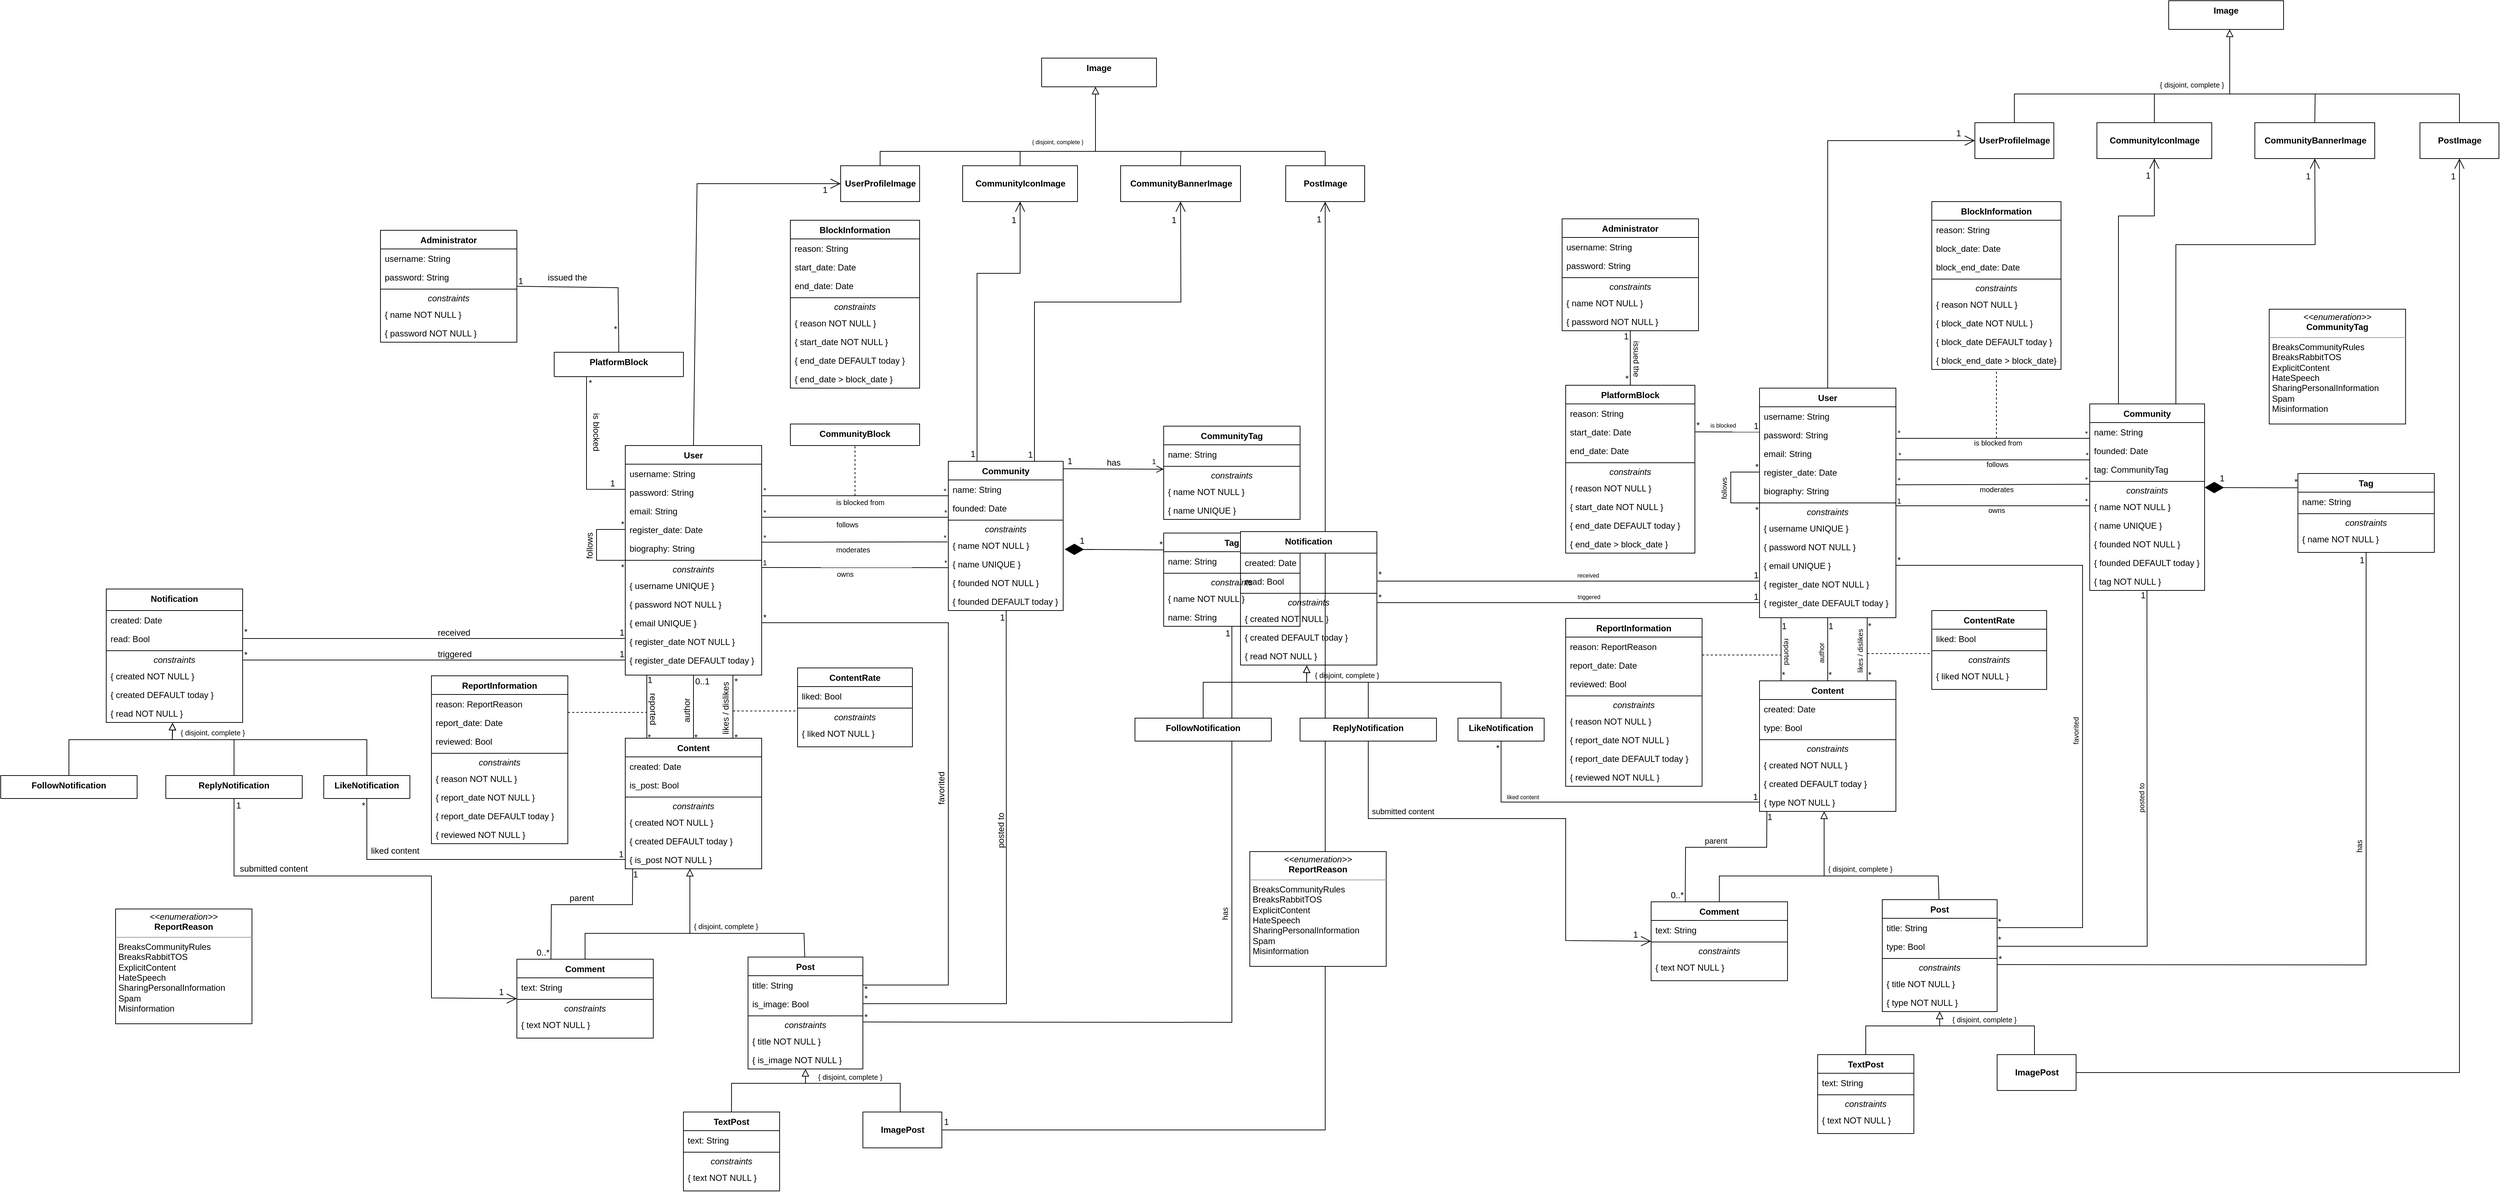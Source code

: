 <mxfile version="20.4.0" type="device" pages="2"><diagram id="C5RBs43oDa-KdzZeNtuy" name="Page-1"><mxGraphModel dx="2249" dy="1933" grid="1" gridSize="10" guides="1" tooltips="1" connect="1" arrows="1" fold="1" page="1" pageScale="1" pageWidth="827" pageHeight="1169" math="0" shadow="0"><root><mxCell id="WIyWlLk6GJQsqaUBKTNV-0"/><mxCell id="WIyWlLk6GJQsqaUBKTNV-1" parent="WIyWlLk6GJQsqaUBKTNV-0"/><mxCell id="zkfFHV4jXpPFQw0GAbJ--0" value="User" style="swimlane;fontStyle=1;align=center;verticalAlign=top;childLayout=stackLayout;horizontal=1;startSize=26;horizontalStack=0;resizeParent=1;resizeLast=0;collapsible=1;marginBottom=0;rounded=0;shadow=0;strokeWidth=1;" parent="WIyWlLk6GJQsqaUBKTNV-1" vertex="1"><mxGeometry x="190" y="80" width="190" height="320" as="geometry"><mxRectangle x="230" y="140" width="160" height="26" as="alternateBounds"/></mxGeometry></mxCell><mxCell id="zkfFHV4jXpPFQw0GAbJ--1" value="username: String" style="text;align=left;verticalAlign=top;spacingLeft=4;spacingRight=4;overflow=hidden;rotatable=0;points=[[0,0.5],[1,0.5]];portConstraint=eastwest;" parent="zkfFHV4jXpPFQw0GAbJ--0" vertex="1"><mxGeometry y="26" width="190" height="26" as="geometry"/></mxCell><mxCell id="njMVtcpOcQoUULjOcB3m-1" value="password: String" style="text;align=left;verticalAlign=top;spacingLeft=4;spacingRight=4;overflow=hidden;rotatable=0;points=[[0,0.5],[1,0.5]];portConstraint=eastwest;" parent="zkfFHV4jXpPFQw0GAbJ--0" vertex="1"><mxGeometry y="52" width="190" height="26" as="geometry"/></mxCell><mxCell id="njMVtcpOcQoUULjOcB3m-2" value="email: String" style="text;align=left;verticalAlign=top;spacingLeft=4;spacingRight=4;overflow=hidden;rotatable=0;points=[[0,0.5],[1,0.5]];portConstraint=eastwest;" parent="zkfFHV4jXpPFQw0GAbJ--0" vertex="1"><mxGeometry y="78" width="190" height="26" as="geometry"/></mxCell><mxCell id="njMVtcpOcQoUULjOcB3m-4" value="register_date: Date" style="text;align=left;verticalAlign=top;spacingLeft=4;spacingRight=4;overflow=hidden;rotatable=0;points=[[0,0.5],[1,0.5]];portConstraint=eastwest;" parent="zkfFHV4jXpPFQw0GAbJ--0" vertex="1"><mxGeometry y="104" width="190" height="26" as="geometry"/></mxCell><mxCell id="njMVtcpOcQoUULjOcB3m-140" value="biography: String" style="text;align=left;verticalAlign=top;spacingLeft=4;spacingRight=4;overflow=hidden;rotatable=0;points=[[0,0.5],[1,0.5]];portConstraint=eastwest;" parent="zkfFHV4jXpPFQw0GAbJ--0" vertex="1"><mxGeometry y="130" width="190" height="26" as="geometry"/></mxCell><mxCell id="zkfFHV4jXpPFQw0GAbJ--4" value="" style="line;html=1;strokeWidth=1;align=left;verticalAlign=middle;spacingTop=-1;spacingLeft=3;spacingRight=3;rotatable=0;labelPosition=right;points=[];portConstraint=eastwest;" parent="zkfFHV4jXpPFQw0GAbJ--0" vertex="1"><mxGeometry y="156" width="190" height="8" as="geometry"/></mxCell><mxCell id="njMVtcpOcQoUULjOcB3m-3" value="&lt;i style=&quot;line-height: 1.2;&quot;&gt;constraints&lt;/i&gt;" style="text;html=1;strokeColor=none;fillColor=none;align=center;verticalAlign=middle;whiteSpace=wrap;rounded=0;" parent="zkfFHV4jXpPFQw0GAbJ--0" vertex="1"><mxGeometry y="164" width="190" height="18" as="geometry"/></mxCell><mxCell id="njMVtcpOcQoUULjOcB3m-17" value="{ username UNIQUE }" style="text;align=left;verticalAlign=top;spacingLeft=4;spacingRight=4;overflow=hidden;rotatable=0;points=[[0,0.5],[1,0.5]];portConstraint=eastwest;" parent="zkfFHV4jXpPFQw0GAbJ--0" vertex="1"><mxGeometry y="182" width="190" height="26" as="geometry"/></mxCell><mxCell id="njMVtcpOcQoUULjOcB3m-21" value="{ password NOT NULL }" style="text;align=left;verticalAlign=top;spacingLeft=4;spacingRight=4;overflow=hidden;rotatable=0;points=[[0,0.5],[1,0.5]];portConstraint=eastwest;" parent="zkfFHV4jXpPFQw0GAbJ--0" vertex="1"><mxGeometry y="208" width="190" height="26" as="geometry"/></mxCell><mxCell id="njMVtcpOcQoUULjOcB3m-20" value="{ email UNIQUE }" style="text;align=left;verticalAlign=top;spacingLeft=4;spacingRight=4;overflow=hidden;rotatable=0;points=[[0,0.5],[1,0.5]];portConstraint=eastwest;" parent="zkfFHV4jXpPFQw0GAbJ--0" vertex="1"><mxGeometry y="234" width="190" height="26" as="geometry"/></mxCell><mxCell id="njMVtcpOcQoUULjOcB3m-23" value="{ register_date NOT NULL }" style="text;align=left;verticalAlign=top;spacingLeft=4;spacingRight=4;overflow=hidden;rotatable=0;points=[[0,0.5],[1,0.5]];portConstraint=eastwest;labelBorderColor=none;" parent="zkfFHV4jXpPFQw0GAbJ--0" vertex="1"><mxGeometry y="260" width="190" height="26" as="geometry"/></mxCell><mxCell id="njMVtcpOcQoUULjOcB3m-24" value="{ register_date DEFAULT today }" style="text;align=left;verticalAlign=top;spacingLeft=4;spacingRight=4;overflow=hidden;rotatable=0;points=[[0,0.5],[1,0.5]];portConstraint=eastwest;labelBorderColor=none;" parent="zkfFHV4jXpPFQw0GAbJ--0" vertex="1"><mxGeometry y="286" width="190" height="26" as="geometry"/></mxCell><mxCell id="njMVtcpOcQoUULjOcB3m-141" value="" style="endArrow=none;html=1;rounded=0;fontSize=10;entryX=0;entryY=0.5;entryDx=0;entryDy=0;exitX=0;exitY=0.5;exitDx=0;exitDy=0;exitPerimeter=0;" parent="zkfFHV4jXpPFQw0GAbJ--0" source="zkfFHV4jXpPFQw0GAbJ--4" target="njMVtcpOcQoUULjOcB3m-4" edge="1"><mxGeometry width="50" height="50" relative="1" as="geometry"><mxPoint x="-130.0" y="159.63" as="sourcePoint"/><mxPoint x="-37.09" y="160" as="targetPoint"/><Array as="points"><mxPoint x="-40" y="160"/><mxPoint x="-40" y="117"/></Array></mxGeometry></mxCell><mxCell id="njMVtcpOcQoUULjOcB3m-142" value="follows" style="edgeLabel;html=1;align=center;verticalAlign=middle;resizable=0;points=[];fontSize=12;rotation=-90;labelBackgroundColor=none;" parent="njMVtcpOcQoUULjOcB3m-141" vertex="1" connectable="0"><mxGeometry x="-0.037" relative="1" as="geometry"><mxPoint x="-10" y="-1" as="offset"/></mxGeometry></mxCell><mxCell id="njMVtcpOcQoUULjOcB3m-144" value="*" style="edgeLabel;html=1;align=center;verticalAlign=middle;resizable=0;points=[];fontSize=12;labelBackgroundColor=none;" parent="njMVtcpOcQoUULjOcB3m-141" vertex="1" connectable="0"><mxGeometry x="-0.891" relative="1" as="geometry"><mxPoint x="2" y="10" as="offset"/></mxGeometry></mxCell><mxCell id="njMVtcpOcQoUULjOcB3m-145" value="*" style="edgeLabel;html=1;align=center;verticalAlign=middle;resizable=0;points=[];fontSize=12;labelBackgroundColor=none;" parent="njMVtcpOcQoUULjOcB3m-141" vertex="1" connectable="0"><mxGeometry x="0.911" relative="1" as="geometry"><mxPoint x="1" y="-7" as="offset"/></mxGeometry></mxCell><mxCell id="zkfFHV4jXpPFQw0GAbJ--17" value="Community" style="swimlane;fontStyle=1;align=center;verticalAlign=top;childLayout=stackLayout;horizontal=1;startSize=26;horizontalStack=0;resizeParent=1;resizeLast=0;collapsible=1;marginBottom=0;rounded=0;shadow=0;strokeWidth=1;" parent="WIyWlLk6GJQsqaUBKTNV-1" vertex="1"><mxGeometry x="640" y="102" width="160" height="208" as="geometry"><mxRectangle x="550" y="140" width="160" height="26" as="alternateBounds"/></mxGeometry></mxCell><mxCell id="zkfFHV4jXpPFQw0GAbJ--22" value="name: String" style="text;align=left;verticalAlign=top;spacingLeft=4;spacingRight=4;overflow=hidden;rotatable=0;points=[[0,0.5],[1,0.5]];portConstraint=eastwest;rounded=0;shadow=0;html=0;" parent="zkfFHV4jXpPFQw0GAbJ--17" vertex="1"><mxGeometry y="26" width="160" height="26" as="geometry"/></mxCell><mxCell id="njMVtcpOcQoUULjOcB3m-25" value="founded: Date" style="text;align=left;verticalAlign=top;spacingLeft=4;spacingRight=4;overflow=hidden;rotatable=0;points=[[0,0.5],[1,0.5]];portConstraint=eastwest;rounded=0;shadow=0;html=0;" parent="zkfFHV4jXpPFQw0GAbJ--17" vertex="1"><mxGeometry y="52" width="160" height="26" as="geometry"/></mxCell><mxCell id="zkfFHV4jXpPFQw0GAbJ--23" value="" style="line;html=1;strokeWidth=1;align=left;verticalAlign=middle;spacingTop=-1;spacingLeft=3;spacingRight=3;rotatable=0;labelPosition=right;points=[];portConstraint=eastwest;" parent="zkfFHV4jXpPFQw0GAbJ--17" vertex="1"><mxGeometry y="78" width="160" height="8" as="geometry"/></mxCell><mxCell id="ilm03yG_-oerkCIBdmH4-0" value="&lt;i style=&quot;line-height: 1.2;&quot;&gt;constraints&lt;/i&gt;" style="text;html=1;strokeColor=none;fillColor=none;align=center;verticalAlign=middle;whiteSpace=wrap;rounded=0;" parent="zkfFHV4jXpPFQw0GAbJ--17" vertex="1"><mxGeometry y="86" width="160" height="18" as="geometry"/></mxCell><mxCell id="zkfFHV4jXpPFQw0GAbJ--24" value="{ name NOT NULL }" style="text;align=left;verticalAlign=top;spacingLeft=4;spacingRight=4;overflow=hidden;rotatable=0;points=[[0,0.5],[1,0.5]];portConstraint=eastwest;" parent="zkfFHV4jXpPFQw0GAbJ--17" vertex="1"><mxGeometry y="104" width="160" height="26" as="geometry"/></mxCell><mxCell id="njMVtcpOcQoUULjOcB3m-41" value="{ name UNIQUE }" style="text;align=left;verticalAlign=top;spacingLeft=4;spacingRight=4;overflow=hidden;rotatable=0;points=[[0,0.5],[1,0.5]];portConstraint=eastwest;" parent="zkfFHV4jXpPFQw0GAbJ--17" vertex="1"><mxGeometry y="130" width="160" height="26" as="geometry"/></mxCell><mxCell id="njMVtcpOcQoUULjOcB3m-42" value="{ founded NOT NULL }" style="text;align=left;verticalAlign=top;spacingLeft=4;spacingRight=4;overflow=hidden;rotatable=0;points=[[0,0.5],[1,0.5]];portConstraint=eastwest;" parent="zkfFHV4jXpPFQw0GAbJ--17" vertex="1"><mxGeometry y="156" width="160" height="26" as="geometry"/></mxCell><mxCell id="njMVtcpOcQoUULjOcB3m-43" value="{ founded DEFAULT today }" style="text;align=left;verticalAlign=top;spacingLeft=4;spacingRight=4;overflow=hidden;rotatable=0;points=[[0,0.5],[1,0.5]];portConstraint=eastwest;" parent="zkfFHV4jXpPFQw0GAbJ--17" vertex="1"><mxGeometry y="182" width="160" height="26" as="geometry"/></mxCell><mxCell id="njMVtcpOcQoUULjOcB3m-37" value="" style="endArrow=none;html=1;rounded=0;fontSize=10;entryX=-0.007;entryY=0.321;entryDx=0;entryDy=0;entryPerimeter=0;" parent="WIyWlLk6GJQsqaUBKTNV-1" target="zkfFHV4jXpPFQw0GAbJ--24" edge="1"><mxGeometry width="50" height="50" relative="1" as="geometry"><mxPoint x="380" y="214.75" as="sourcePoint"/><mxPoint x="507.81" y="214.746" as="targetPoint"/></mxGeometry></mxCell><mxCell id="njMVtcpOcQoUULjOcB3m-38" value="moderates" style="edgeLabel;html=1;align=center;verticalAlign=middle;resizable=0;points=[];fontSize=10;labelBackgroundColor=none;" parent="njMVtcpOcQoUULjOcB3m-37" vertex="1" connectable="0"><mxGeometry x="-0.044" relative="1" as="geometry"><mxPoint x="3" y="10" as="offset"/></mxGeometry></mxCell><mxCell id="njMVtcpOcQoUULjOcB3m-39" value="*" style="edgeLabel;html=1;align=center;verticalAlign=middle;resizable=0;points=[];fontSize=10;labelBackgroundColor=none;" parent="njMVtcpOcQoUULjOcB3m-37" vertex="1" connectable="0"><mxGeometry x="-0.888" relative="1" as="geometry"><mxPoint x="-11" y="-7" as="offset"/></mxGeometry></mxCell><mxCell id="njMVtcpOcQoUULjOcB3m-40" value="*" style="edgeLabel;html=1;align=center;verticalAlign=middle;resizable=0;points=[];fontSize=10;labelBackgroundColor=none;" parent="njMVtcpOcQoUULjOcB3m-37" vertex="1" connectable="0"><mxGeometry x="0.815" y="-1" relative="1" as="geometry"><mxPoint x="20" y="-8" as="offset"/></mxGeometry></mxCell><mxCell id="njMVtcpOcQoUULjOcB3m-44" value="" style="endArrow=none;html=1;rounded=0;fontSize=10;entryX=1;entryY=0.5;entryDx=0;entryDy=0;exitX=0;exitY=0.846;exitDx=0;exitDy=0;exitPerimeter=0;" parent="WIyWlLk6GJQsqaUBKTNV-1" source="zkfFHV4jXpPFQw0GAbJ--22" edge="1"><mxGeometry width="50" height="50" relative="1" as="geometry"><mxPoint x="508" y="150" as="sourcePoint"/><mxPoint x="380.0" y="150" as="targetPoint"/><Array as="points"/></mxGeometry></mxCell><mxCell id="njMVtcpOcQoUULjOcB3m-45" value="is blocked from" style="edgeLabel;html=1;align=center;verticalAlign=middle;resizable=0;points=[];fontSize=10;" parent="njMVtcpOcQoUULjOcB3m-44" vertex="1" connectable="0"><mxGeometry x="-0.037" relative="1" as="geometry"><mxPoint x="2" y="9" as="offset"/></mxGeometry></mxCell><mxCell id="njMVtcpOcQoUULjOcB3m-46" value="*" style="edgeLabel;html=1;align=center;verticalAlign=middle;resizable=0;points=[];fontSize=10;labelBackgroundColor=none;" parent="njMVtcpOcQoUULjOcB3m-44" vertex="1" connectable="0"><mxGeometry x="-0.891" relative="1" as="geometry"><mxPoint x="9" y="-7" as="offset"/></mxGeometry></mxCell><mxCell id="njMVtcpOcQoUULjOcB3m-47" value="*" style="edgeLabel;html=1;align=center;verticalAlign=middle;resizable=0;points=[];fontSize=10;labelBackgroundColor=none;" parent="njMVtcpOcQoUULjOcB3m-44" vertex="1" connectable="0"><mxGeometry x="0.94" relative="1" as="geometry"><mxPoint x="-4" y="-8" as="offset"/></mxGeometry></mxCell><mxCell id="njMVtcpOcQoUULjOcB3m-49" value="" style="endArrow=none;dashed=1;html=1;rounded=0;fontSize=10;entryX=0.5;entryY=1;entryDx=0;entryDy=0;" parent="WIyWlLk6GJQsqaUBKTNV-1" target="njMVtcpOcQoUULjOcB3m-51" edge="1"><mxGeometry width="50" height="50" relative="1" as="geometry"><mxPoint x="510" y="150" as="sourcePoint"/><mxPoint x="439.75" y="90" as="targetPoint"/></mxGeometry></mxCell><mxCell id="njMVtcpOcQoUULjOcB3m-51" value="CommunityBlock" style="swimlane;fontStyle=1;align=center;verticalAlign=top;childLayout=stackLayout;horizontal=1;startSize=234;horizontalStack=0;resizeParent=1;resizeLast=0;collapsible=1;marginBottom=0;rounded=0;shadow=0;strokeWidth=1;" parent="WIyWlLk6GJQsqaUBKTNV-1" vertex="1"><mxGeometry x="420" y="50" width="180" height="30" as="geometry"><mxRectangle x="230" y="140" width="160" height="26" as="alternateBounds"/></mxGeometry></mxCell><mxCell id="njMVtcpOcQoUULjOcB3m-71" value="" style="endArrow=none;html=1;rounded=0;fontSize=10;exitX=1.001;exitY=0.029;exitDx=0;exitDy=0;exitPerimeter=0;entryX=0.002;entryY=0.7;entryDx=0;entryDy=0;entryPerimeter=0;" parent="WIyWlLk6GJQsqaUBKTNV-1" target="njMVtcpOcQoUULjOcB3m-41" edge="1"><mxGeometry width="50" height="50" relative="1" as="geometry"><mxPoint x="380.19" y="250.002" as="sourcePoint"/><mxPoint x="508" y="249.996" as="targetPoint"/><Array as="points"/></mxGeometry></mxCell><mxCell id="njMVtcpOcQoUULjOcB3m-72" value="owns" style="edgeLabel;html=1;align=center;verticalAlign=middle;resizable=0;points=[];fontSize=10;labelBackgroundColor=none;" parent="njMVtcpOcQoUULjOcB3m-71" vertex="1" connectable="0"><mxGeometry x="-0.044" relative="1" as="geometry"><mxPoint x="-9" y="9" as="offset"/></mxGeometry></mxCell><mxCell id="njMVtcpOcQoUULjOcB3m-73" value="1" style="edgeLabel;html=1;align=center;verticalAlign=middle;resizable=0;points=[];fontSize=10;labelBackgroundColor=none;" parent="njMVtcpOcQoUULjOcB3m-71" vertex="1" connectable="0"><mxGeometry x="-0.888" relative="1" as="geometry"><mxPoint x="-11" y="-7" as="offset"/></mxGeometry></mxCell><mxCell id="njMVtcpOcQoUULjOcB3m-74" value="*" style="edgeLabel;html=1;align=center;verticalAlign=middle;resizable=0;points=[];fontSize=10;labelBackgroundColor=none;" parent="njMVtcpOcQoUULjOcB3m-71" vertex="1" connectable="0"><mxGeometry x="0.815" y="-1" relative="1" as="geometry"><mxPoint x="20" y="-8" as="offset"/></mxGeometry></mxCell><mxCell id="njMVtcpOcQoUULjOcB3m-75" value="" style="endArrow=none;html=1;rounded=0;fontSize=10;entryX=1;entryY=0.5;entryDx=0;entryDy=0;startSize=24;endSize=12;targetPerimeterSpacing=7;" parent="WIyWlLk6GJQsqaUBKTNV-1" edge="1"><mxGeometry width="50" height="50" relative="1" as="geometry"><mxPoint x="640" y="180" as="sourcePoint"/><mxPoint x="380" y="180" as="targetPoint"/><Array as="points"/></mxGeometry></mxCell><mxCell id="njMVtcpOcQoUULjOcB3m-76" value="follows" style="edgeLabel;html=1;align=center;verticalAlign=middle;resizable=0;points=[];fontSize=10;" parent="njMVtcpOcQoUULjOcB3m-75" vertex="1" connectable="0"><mxGeometry x="-0.037" relative="1" as="geometry"><mxPoint x="-16" y="10" as="offset"/></mxGeometry></mxCell><mxCell id="njMVtcpOcQoUULjOcB3m-77" value="*" style="edgeLabel;html=1;align=center;verticalAlign=middle;resizable=0;points=[];fontSize=10;labelBackgroundColor=none;" parent="njMVtcpOcQoUULjOcB3m-75" vertex="1" connectable="0"><mxGeometry x="-0.891" relative="1" as="geometry"><mxPoint x="10" y="-7" as="offset"/></mxGeometry></mxCell><mxCell id="njMVtcpOcQoUULjOcB3m-78" value="*" style="edgeLabel;html=1;align=center;verticalAlign=middle;resizable=0;points=[];fontSize=10;labelBackgroundColor=none;" parent="njMVtcpOcQoUULjOcB3m-75" vertex="1" connectable="0"><mxGeometry x="0.94" relative="1" as="geometry"><mxPoint x="-4" y="-7" as="offset"/></mxGeometry></mxCell><mxCell id="njMVtcpOcQoUULjOcB3m-82" value="Tag" style="swimlane;fontStyle=1;align=center;verticalAlign=top;childLayout=stackLayout;horizontal=1;startSize=26;horizontalStack=0;resizeParent=1;resizeLast=0;collapsible=1;marginBottom=0;rounded=0;shadow=0;strokeWidth=1;" parent="WIyWlLk6GJQsqaUBKTNV-1" vertex="1"><mxGeometry x="940" y="202" width="190" height="130" as="geometry"><mxRectangle x="230" y="140" width="160" height="26" as="alternateBounds"/></mxGeometry></mxCell><mxCell id="njMVtcpOcQoUULjOcB3m-83" value="name: String" style="text;align=left;verticalAlign=top;spacingLeft=4;spacingRight=4;overflow=hidden;rotatable=0;points=[[0,0.5],[1,0.5]];portConstraint=eastwest;" parent="njMVtcpOcQoUULjOcB3m-82" vertex="1"><mxGeometry y="26" width="190" height="26" as="geometry"/></mxCell><mxCell id="njMVtcpOcQoUULjOcB3m-84" value="" style="line;html=1;strokeWidth=1;align=left;verticalAlign=middle;spacingTop=-1;spacingLeft=3;spacingRight=3;rotatable=0;labelPosition=right;points=[];portConstraint=eastwest;" parent="njMVtcpOcQoUULjOcB3m-82" vertex="1"><mxGeometry y="52" width="190" height="8" as="geometry"/></mxCell><mxCell id="njMVtcpOcQoUULjOcB3m-85" value="&lt;i style=&quot;line-height: 1.2;&quot;&gt;constraints&lt;/i&gt;" style="text;html=1;strokeColor=none;fillColor=none;align=center;verticalAlign=middle;whiteSpace=wrap;rounded=0;" parent="njMVtcpOcQoUULjOcB3m-82" vertex="1"><mxGeometry y="60" width="190" height="18" as="geometry"/></mxCell><mxCell id="njMVtcpOcQoUULjOcB3m-86" value="{ name NOT NULL }" style="text;align=left;verticalAlign=top;spacingLeft=4;spacingRight=4;overflow=hidden;rotatable=0;points=[[0,0.5],[1,0.5]];portConstraint=eastwest;" parent="njMVtcpOcQoUULjOcB3m-82" vertex="1"><mxGeometry y="78" width="190" height="26" as="geometry"/></mxCell><mxCell id="ZJUBCtkw3jiM4maDBGFk-5" value="name: String" style="text;align=left;verticalAlign=top;spacingLeft=4;spacingRight=4;overflow=hidden;rotatable=0;points=[[0,0.5],[1,0.5]];portConstraint=eastwest;" parent="njMVtcpOcQoUULjOcB3m-82" vertex="1"><mxGeometry y="104" width="190" height="26" as="geometry"/></mxCell><mxCell id="njMVtcpOcQoUULjOcB3m-87" value="Post" style="swimlane;fontStyle=1;align=center;verticalAlign=top;childLayout=stackLayout;horizontal=1;startSize=26;horizontalStack=0;resizeParent=1;resizeLast=0;collapsible=1;marginBottom=0;rounded=0;shadow=0;strokeWidth=1;" parent="WIyWlLk6GJQsqaUBKTNV-1" vertex="1"><mxGeometry x="361" y="793" width="160" height="156" as="geometry"><mxRectangle x="230" y="140" width="160" height="26" as="alternateBounds"/></mxGeometry></mxCell><mxCell id="njMVtcpOcQoUULjOcB3m-88" value="title: String" style="text;align=left;verticalAlign=top;spacingLeft=4;spacingRight=4;overflow=hidden;rotatable=0;points=[[0,0.5],[1,0.5]];portConstraint=eastwest;" parent="njMVtcpOcQoUULjOcB3m-87" vertex="1"><mxGeometry y="26" width="160" height="26" as="geometry"/></mxCell><mxCell id="znT13LjAN7DWqBfp-aVD-2" value="is_image: Bool" style="text;align=left;verticalAlign=top;spacingLeft=4;spacingRight=4;overflow=hidden;rotatable=0;points=[[0,0.5],[1,0.5]];portConstraint=eastwest;" parent="njMVtcpOcQoUULjOcB3m-87" vertex="1"><mxGeometry y="52" width="160" height="26" as="geometry"/></mxCell><mxCell id="njMVtcpOcQoUULjOcB3m-89" value="" style="line;html=1;strokeWidth=1;align=left;verticalAlign=middle;spacingTop=-1;spacingLeft=3;spacingRight=3;rotatable=0;labelPosition=right;points=[];portConstraint=eastwest;" parent="njMVtcpOcQoUULjOcB3m-87" vertex="1"><mxGeometry y="78" width="160" height="8" as="geometry"/></mxCell><mxCell id="njMVtcpOcQoUULjOcB3m-90" value="&lt;i style=&quot;line-height: 1.2;&quot;&gt;constraints&lt;/i&gt;" style="text;html=1;strokeColor=none;fillColor=none;align=center;verticalAlign=middle;whiteSpace=wrap;rounded=0;" parent="njMVtcpOcQoUULjOcB3m-87" vertex="1"><mxGeometry y="86" width="160" height="18" as="geometry"/></mxCell><mxCell id="njMVtcpOcQoUULjOcB3m-91" value="{ title NOT NULL }" style="text;align=left;verticalAlign=top;spacingLeft=4;spacingRight=4;overflow=hidden;rotatable=0;points=[[0,0.5],[1,0.5]];portConstraint=eastwest;" parent="njMVtcpOcQoUULjOcB3m-87" vertex="1"><mxGeometry y="104" width="160" height="26" as="geometry"/></mxCell><mxCell id="znT13LjAN7DWqBfp-aVD-3" value="{ is_image NOT NULL }" style="text;align=left;verticalAlign=top;spacingLeft=4;spacingRight=4;overflow=hidden;rotatable=0;points=[[0,0.5],[1,0.5]];portConstraint=eastwest;" parent="njMVtcpOcQoUULjOcB3m-87" vertex="1"><mxGeometry y="130" width="160" height="26" as="geometry"/></mxCell><mxCell id="njMVtcpOcQoUULjOcB3m-92" value="CommunityTag" style="swimlane;fontStyle=1;align=center;verticalAlign=top;childLayout=stackLayout;horizontal=1;startSize=26;horizontalStack=0;resizeParent=1;resizeLast=0;collapsible=1;marginBottom=0;rounded=0;shadow=0;strokeWidth=1;" parent="WIyWlLk6GJQsqaUBKTNV-1" vertex="1"><mxGeometry x="940" y="53" width="190" height="130" as="geometry"><mxRectangle x="230" y="140" width="160" height="26" as="alternateBounds"/></mxGeometry></mxCell><mxCell id="njMVtcpOcQoUULjOcB3m-93" value="name: String" style="text;align=left;verticalAlign=top;spacingLeft=4;spacingRight=4;overflow=hidden;rotatable=0;points=[[0,0.5],[1,0.5]];portConstraint=eastwest;" parent="njMVtcpOcQoUULjOcB3m-92" vertex="1"><mxGeometry y="26" width="190" height="26" as="geometry"/></mxCell><mxCell id="njMVtcpOcQoUULjOcB3m-94" value="" style="line;html=1;strokeWidth=1;align=left;verticalAlign=middle;spacingTop=-1;spacingLeft=3;spacingRight=3;rotatable=0;labelPosition=right;points=[];portConstraint=eastwest;" parent="njMVtcpOcQoUULjOcB3m-92" vertex="1"><mxGeometry y="52" width="190" height="8" as="geometry"/></mxCell><mxCell id="njMVtcpOcQoUULjOcB3m-95" value="&lt;i style=&quot;line-height: 1.2;&quot;&gt;constraints&lt;/i&gt;" style="text;html=1;strokeColor=none;fillColor=none;align=center;verticalAlign=middle;whiteSpace=wrap;rounded=0;" parent="njMVtcpOcQoUULjOcB3m-92" vertex="1"><mxGeometry y="60" width="190" height="18" as="geometry"/></mxCell><mxCell id="njMVtcpOcQoUULjOcB3m-96" value="{ name NOT NULL }" style="text;align=left;verticalAlign=top;spacingLeft=4;spacingRight=4;overflow=hidden;rotatable=0;points=[[0,0.5],[1,0.5]];portConstraint=eastwest;" parent="njMVtcpOcQoUULjOcB3m-92" vertex="1"><mxGeometry y="78" width="190" height="26" as="geometry"/></mxCell><mxCell id="njMVtcpOcQoUULjOcB3m-102" value="{ name UNIQUE }" style="text;align=left;verticalAlign=top;spacingLeft=4;spacingRight=4;overflow=hidden;rotatable=0;points=[[0,0.5],[1,0.5]];portConstraint=eastwest;" parent="njMVtcpOcQoUULjOcB3m-92" vertex="1"><mxGeometry y="104" width="190" height="26" as="geometry"/></mxCell><mxCell id="njMVtcpOcQoUULjOcB3m-99" value="&lt;font style=&quot;font-size: 12px;&quot;&gt;has&lt;/font&gt;" style="html=1;verticalAlign=bottom;endArrow=open;endSize=8;rounded=0;fontSize=10;entryX=0;entryY=0;entryDx=0;entryDy=0;exitX=1.003;exitY=0.05;exitDx=0;exitDy=0;exitPerimeter=0;" parent="WIyWlLk6GJQsqaUBKTNV-1" source="zkfFHV4jXpPFQw0GAbJ--17" target="njMVtcpOcQoUULjOcB3m-95" edge="1"><mxGeometry relative="1" as="geometry"><mxPoint x="668" y="190" as="sourcePoint"/><mxPoint x="718" y="190" as="targetPoint"/></mxGeometry></mxCell><mxCell id="njMVtcpOcQoUULjOcB3m-101" value="1" style="edgeLabel;html=1;align=center;verticalAlign=middle;resizable=0;points=[];fontSize=10;labelBackgroundColor=none;" parent="njMVtcpOcQoUULjOcB3m-99" vertex="1" connectable="0"><mxGeometry x="0.855" relative="1" as="geometry"><mxPoint x="-4" y="-11" as="offset"/></mxGeometry></mxCell><mxCell id="ZJUBCtkw3jiM4maDBGFk-3" value="1" style="edgeLabel;html=1;align=center;verticalAlign=middle;resizable=0;points=[];fontSize=12;labelBackgroundColor=none;" parent="njMVtcpOcQoUULjOcB3m-99" vertex="1" connectable="0"><mxGeometry x="-0.773" y="2" relative="1" as="geometry"><mxPoint x="-8" y="-9" as="offset"/></mxGeometry></mxCell><mxCell id="njMVtcpOcQoUULjOcB3m-104" value="" style="endArrow=diamondThin;endFill=1;endSize=24;html=1;rounded=0;fontSize=10;entryX=1.013;entryY=0.718;entryDx=0;entryDy=0;exitX=0.001;exitY=0.181;exitDx=0;exitDy=0;exitPerimeter=0;entryPerimeter=0;" parent="WIyWlLk6GJQsqaUBKTNV-1" source="njMVtcpOcQoUULjOcB3m-82" target="zkfFHV4jXpPFQw0GAbJ--24" edge="1"><mxGeometry width="160" relative="1" as="geometry"><mxPoint x="600" y="540" as="sourcePoint"/><mxPoint x="760" y="540" as="targetPoint"/></mxGeometry></mxCell><mxCell id="njMVtcpOcQoUULjOcB3m-107" value="*" style="edgeLabel;html=1;align=center;verticalAlign=middle;resizable=0;points=[];fontSize=12;labelBackgroundColor=none;" parent="njMVtcpOcQoUULjOcB3m-104" vertex="1" connectable="0"><mxGeometry x="-0.765" relative="1" as="geometry"><mxPoint x="12" y="-8" as="offset"/></mxGeometry></mxCell><mxCell id="ilm03yG_-oerkCIBdmH4-1" value="1" style="edgeLabel;html=1;align=center;verticalAlign=middle;resizable=0;points=[];labelBackgroundColor=none;fontSize=12;" parent="njMVtcpOcQoUULjOcB3m-104" vertex="1" connectable="0"><mxGeometry x="-0.18" relative="1" as="geometry"><mxPoint x="-58" y="-12" as="offset"/></mxGeometry></mxCell><mxCell id="njMVtcpOcQoUULjOcB3m-112" value="Comment" style="swimlane;fontStyle=1;align=center;verticalAlign=top;childLayout=stackLayout;horizontal=1;startSize=26;horizontalStack=0;resizeParent=1;resizeLast=0;collapsible=1;marginBottom=0;rounded=0;shadow=0;strokeWidth=1;" parent="WIyWlLk6GJQsqaUBKTNV-1" vertex="1"><mxGeometry x="39" y="796" width="190" height="110" as="geometry"><mxRectangle x="230" y="140" width="160" height="26" as="alternateBounds"/></mxGeometry></mxCell><mxCell id="vhugKjkpa75juz5vANPj-5" value="text: String" style="text;align=left;verticalAlign=top;spacingLeft=4;spacingRight=4;overflow=hidden;rotatable=0;points=[[0,0.5],[1,0.5]];portConstraint=eastwest;" parent="njMVtcpOcQoUULjOcB3m-112" vertex="1"><mxGeometry y="26" width="190" height="26" as="geometry"/></mxCell><mxCell id="njMVtcpOcQoUULjOcB3m-114" value="" style="line;html=1;strokeWidth=1;align=left;verticalAlign=middle;spacingTop=-1;spacingLeft=3;spacingRight=3;rotatable=0;labelPosition=right;points=[];portConstraint=eastwest;" parent="njMVtcpOcQoUULjOcB3m-112" vertex="1"><mxGeometry y="52" width="190" height="8" as="geometry"/></mxCell><mxCell id="njMVtcpOcQoUULjOcB3m-115" value="&lt;i style=&quot;line-height: 1.2;&quot;&gt;constraints&lt;/i&gt;" style="text;html=1;strokeColor=none;fillColor=none;align=center;verticalAlign=middle;whiteSpace=wrap;rounded=0;" parent="njMVtcpOcQoUULjOcB3m-112" vertex="1"><mxGeometry y="60" width="190" height="18" as="geometry"/></mxCell><mxCell id="vhugKjkpa75juz5vANPj-6" value="{ text NOT NULL }" style="text;align=left;verticalAlign=top;spacingLeft=4;spacingRight=4;overflow=hidden;rotatable=0;points=[[0,0.5],[1,0.5]];portConstraint=eastwest;" parent="njMVtcpOcQoUULjOcB3m-112" vertex="1"><mxGeometry y="78" width="190" height="26" as="geometry"/></mxCell><mxCell id="njMVtcpOcQoUULjOcB3m-120" value="" style="endArrow=none;html=1;rounded=0;fontSize=10;entryX=0.5;entryY=1;entryDx=0;entryDy=0;exitX=0.5;exitY=0;exitDx=0;exitDy=0;" parent="WIyWlLk6GJQsqaUBKTNV-1" source="vhugKjkpa75juz5vANPj-75" target="zkfFHV4jXpPFQw0GAbJ--0" edge="1"><mxGeometry width="50" height="50" relative="1" as="geometry"><mxPoint x="285" y="510" as="sourcePoint"/><mxPoint x="290" y="480" as="targetPoint"/></mxGeometry></mxCell><mxCell id="njMVtcpOcQoUULjOcB3m-121" value="author" style="edgeLabel;html=1;align=center;verticalAlign=middle;resizable=0;points=[];fontSize=12;rotation=-90;labelBackgroundColor=none;" parent="njMVtcpOcQoUULjOcB3m-120" vertex="1" connectable="0"><mxGeometry x="-0.125" relative="1" as="geometry"><mxPoint x="-9" as="offset"/></mxGeometry></mxCell><mxCell id="njMVtcpOcQoUULjOcB3m-122" value="0..1" style="edgeLabel;html=1;align=center;verticalAlign=middle;resizable=0;points=[];fontSize=12;labelBackgroundColor=none;" parent="njMVtcpOcQoUULjOcB3m-120" vertex="1" connectable="0"><mxGeometry x="0.75" y="-1" relative="1" as="geometry"><mxPoint x="11" y="-2" as="offset"/></mxGeometry></mxCell><mxCell id="njMVtcpOcQoUULjOcB3m-123" value="*" style="edgeLabel;html=1;align=center;verticalAlign=middle;resizable=0;points=[];fontSize=12;labelBackgroundColor=none;" parent="njMVtcpOcQoUULjOcB3m-120" vertex="1" connectable="0"><mxGeometry x="-0.756" y="-1" relative="1" as="geometry"><mxPoint x="2" y="9" as="offset"/></mxGeometry></mxCell><mxCell id="njMVtcpOcQoUULjOcB3m-146" value="" style="endArrow=none;html=1;rounded=0;fontSize=10;exitX=0.789;exitY=0;exitDx=0;exitDy=0;exitPerimeter=0;" parent="WIyWlLk6GJQsqaUBKTNV-1" source="vhugKjkpa75juz5vANPj-75" edge="1"><mxGeometry width="50" height="50" relative="1" as="geometry"><mxPoint x="340" y="520" as="sourcePoint"/><mxPoint x="340" y="400" as="targetPoint"/></mxGeometry></mxCell><mxCell id="njMVtcpOcQoUULjOcB3m-147" value="&lt;div style=&quot;font-size: 12px;&quot;&gt;likes / dislikes&lt;/div&gt;" style="edgeLabel;html=1;align=center;verticalAlign=middle;resizable=0;points=[];fontSize=12;rotation=-90;labelBackgroundColor=none;" parent="njMVtcpOcQoUULjOcB3m-146" vertex="1" connectable="0"><mxGeometry x="-0.125" relative="1" as="geometry"><mxPoint x="-10" y="-3" as="offset"/></mxGeometry></mxCell><mxCell id="njMVtcpOcQoUULjOcB3m-148" value="*" style="edgeLabel;html=1;align=center;verticalAlign=middle;resizable=0;points=[];fontSize=12;labelBackgroundColor=none;" parent="njMVtcpOcQoUULjOcB3m-146" vertex="1" connectable="0"><mxGeometry x="0.75" y="-1" relative="1" as="geometry"><mxPoint x="3" y="-2" as="offset"/></mxGeometry></mxCell><mxCell id="njMVtcpOcQoUULjOcB3m-149" value="*" style="edgeLabel;html=1;align=center;verticalAlign=middle;resizable=0;points=[];fontSize=12;labelBackgroundColor=none;" parent="njMVtcpOcQoUULjOcB3m-146" vertex="1" connectable="0"><mxGeometry x="-0.756" y="-1" relative="1" as="geometry"><mxPoint x="3" y="9" as="offset"/></mxGeometry></mxCell><mxCell id="njMVtcpOcQoUULjOcB3m-154" value="" style="endArrow=none;html=1;rounded=0;fontSize=10;exitX=1;exitY=0.5;exitDx=0;exitDy=0;entryX=0.504;entryY=1.008;entryDx=0;entryDy=0;entryPerimeter=0;" parent="WIyWlLk6GJQsqaUBKTNV-1" source="znT13LjAN7DWqBfp-aVD-2" target="njMVtcpOcQoUULjOcB3m-43" edge="1"><mxGeometry width="50" height="50" relative="1" as="geometry"><mxPoint x="650" y="760" as="sourcePoint"/><mxPoint x="740" y="340" as="targetPoint"/><Array as="points"><mxPoint x="721" y="858"/></Array></mxGeometry></mxCell><mxCell id="njMVtcpOcQoUULjOcB3m-155" value="posted to" style="edgeLabel;html=1;align=center;verticalAlign=middle;resizable=0;points=[];fontSize=12;rotation=-90;labelBackgroundColor=none;" parent="njMVtcpOcQoUULjOcB3m-154" vertex="1" connectable="0"><mxGeometry x="0.193" relative="1" as="geometry"><mxPoint x="-8" y="5" as="offset"/></mxGeometry></mxCell><mxCell id="njMVtcpOcQoUULjOcB3m-156" value="1" style="edgeLabel;html=1;align=center;verticalAlign=middle;resizable=0;points=[];fontSize=12;labelBackgroundColor=none;" parent="njMVtcpOcQoUULjOcB3m-154" vertex="1" connectable="0"><mxGeometry x="0.846" y="1" relative="1" as="geometry"><mxPoint x="-5" y="-48" as="offset"/></mxGeometry></mxCell><mxCell id="njMVtcpOcQoUULjOcB3m-157" value="*" style="edgeLabel;html=1;align=center;verticalAlign=middle;resizable=0;points=[];fontSize=12;labelBackgroundColor=none;" parent="njMVtcpOcQoUULjOcB3m-154" vertex="1" connectable="0"><mxGeometry x="-0.922" y="1" relative="1" as="geometry"><mxPoint x="-25" y="-6" as="offset"/></mxGeometry></mxCell><mxCell id="njMVtcpOcQoUULjOcB3m-158" value="" style="endArrow=none;html=1;rounded=0;fontSize=10;entryX=1;entryY=0.5;entryDx=0;entryDy=0;exitX=1;exitY=0.5;exitDx=0;exitDy=0;" parent="WIyWlLk6GJQsqaUBKTNV-1" source="njMVtcpOcQoUULjOcB3m-88" edge="1"><mxGeometry width="50" height="50" relative="1" as="geometry"><mxPoint x="470" y="750" as="sourcePoint"/><mxPoint x="380" y="327" as="targetPoint"/><Array as="points"><mxPoint x="640" y="832"/><mxPoint x="640" y="327"/></Array></mxGeometry></mxCell><mxCell id="njMVtcpOcQoUULjOcB3m-159" value="favorited" style="edgeLabel;html=1;align=center;verticalAlign=middle;resizable=0;points=[];fontSize=12;rotation=-90;labelBackgroundColor=none;" parent="njMVtcpOcQoUULjOcB3m-158" vertex="1" connectable="0"><mxGeometry x="-0.125" relative="1" as="geometry"><mxPoint x="-10" y="-6" as="offset"/></mxGeometry></mxCell><mxCell id="njMVtcpOcQoUULjOcB3m-160" value="*" style="edgeLabel;html=1;align=center;verticalAlign=middle;resizable=0;points=[];fontSize=12;labelBackgroundColor=none;" parent="njMVtcpOcQoUULjOcB3m-158" vertex="1" connectable="0"><mxGeometry x="0.75" y="-1" relative="1" as="geometry"><mxPoint x="-107" y="-6" as="offset"/></mxGeometry></mxCell><mxCell id="njMVtcpOcQoUULjOcB3m-161" value="&lt;font style=&quot;font-size: 12px;&quot;&gt;*&lt;/font&gt;" style="edgeLabel;html=1;align=center;verticalAlign=middle;resizable=0;points=[];fontSize=102;labelBackgroundColor=none;" parent="njMVtcpOcQoUULjOcB3m-158" vertex="1" connectable="0"><mxGeometry x="-0.756" y="-1" relative="1" as="geometry"><mxPoint x="-104" y="-26" as="offset"/></mxGeometry></mxCell><mxCell id="njMVtcpOcQoUULjOcB3m-167" value="PlatformBlock" style="swimlane;fontStyle=1;align=center;verticalAlign=top;childLayout=stackLayout;horizontal=1;startSize=234;horizontalStack=0;resizeParent=1;resizeLast=0;collapsible=1;marginBottom=0;rounded=0;shadow=0;strokeWidth=1;" parent="WIyWlLk6GJQsqaUBKTNV-1" vertex="1"><mxGeometry x="91" y="-50" width="180" height="34" as="geometry"><mxRectangle x="230" y="140" width="160" height="26" as="alternateBounds"/></mxGeometry></mxCell><mxCell id="njMVtcpOcQoUULjOcB3m-179" value="" style="endArrow=none;html=1;rounded=0;fontSize=10;exitX=0.158;exitY=0;exitDx=0;exitDy=0;exitPerimeter=0;" parent="WIyWlLk6GJQsqaUBKTNV-1" source="vhugKjkpa75juz5vANPj-75" edge="1"><mxGeometry width="50" height="50" relative="1" as="geometry"><mxPoint x="220" y="520" as="sourcePoint"/><mxPoint x="220" y="400" as="targetPoint"/></mxGeometry></mxCell><mxCell id="njMVtcpOcQoUULjOcB3m-180" value="reported" style="edgeLabel;html=1;align=center;verticalAlign=middle;resizable=0;points=[];fontSize=12;rotation=90;labelBackgroundColor=none;" parent="njMVtcpOcQoUULjOcB3m-179" vertex="1" connectable="0"><mxGeometry x="-0.125" relative="1" as="geometry"><mxPoint x="9" y="-3" as="offset"/></mxGeometry></mxCell><mxCell id="njMVtcpOcQoUULjOcB3m-181" value="1" style="edgeLabel;html=1;align=center;verticalAlign=middle;resizable=0;points=[];fontSize=12;labelBackgroundColor=none;" parent="njMVtcpOcQoUULjOcB3m-179" vertex="1" connectable="0"><mxGeometry x="0.75" y="-1" relative="1" as="geometry"><mxPoint x="3" y="-4" as="offset"/></mxGeometry></mxCell><mxCell id="njMVtcpOcQoUULjOcB3m-182" value="*" style="edgeLabel;html=1;align=center;verticalAlign=middle;resizable=0;points=[];fontSize=12;labelBackgroundColor=none;" parent="njMVtcpOcQoUULjOcB3m-179" vertex="1" connectable="0"><mxGeometry x="-0.756" y="-1" relative="1" as="geometry"><mxPoint x="2" y="9" as="offset"/></mxGeometry></mxCell><mxCell id="njMVtcpOcQoUULjOcB3m-183" value="" style="endArrow=none;dashed=1;html=1;rounded=0;fontSize=10;" parent="WIyWlLk6GJQsqaUBKTNV-1" edge="1"><mxGeometry width="50" height="50" relative="1" as="geometry"><mxPoint x="110" y="452" as="sourcePoint"/><mxPoint x="220" y="452" as="targetPoint"/></mxGeometry></mxCell><mxCell id="njMVtcpOcQoUULjOcB3m-190" value="ReportInformation" style="swimlane;fontStyle=1;align=center;verticalAlign=top;childLayout=stackLayout;horizontal=1;startSize=26;horizontalStack=0;resizeParent=1;resizeLast=0;collapsible=1;marginBottom=0;rounded=0;shadow=0;strokeWidth=1;" parent="WIyWlLk6GJQsqaUBKTNV-1" vertex="1"><mxGeometry x="-80" y="401" width="190" height="234" as="geometry"><mxRectangle x="230" y="140" width="160" height="26" as="alternateBounds"/></mxGeometry></mxCell><mxCell id="njMVtcpOcQoUULjOcB3m-191" value="reason: ReportReason" style="text;align=left;verticalAlign=top;spacingLeft=4;spacingRight=4;overflow=hidden;rotatable=0;points=[[0,0.5],[1,0.5]];portConstraint=eastwest;" parent="njMVtcpOcQoUULjOcB3m-190" vertex="1"><mxGeometry y="26" width="190" height="26" as="geometry"/></mxCell><mxCell id="njMVtcpOcQoUULjOcB3m-195" value="report_date: Date" style="text;align=left;verticalAlign=top;spacingLeft=4;spacingRight=4;overflow=hidden;rotatable=0;points=[[0,0.5],[1,0.5]];portConstraint=eastwest;" parent="njMVtcpOcQoUULjOcB3m-190" vertex="1"><mxGeometry y="52" width="190" height="26" as="geometry"/></mxCell><mxCell id="302V9oK6QhkyKKx_qplt-17" value="reviewed: Bool" style="text;align=left;verticalAlign=top;spacingLeft=4;spacingRight=4;overflow=hidden;rotatable=0;points=[[0,0.5],[1,0.5]];portConstraint=eastwest;" parent="njMVtcpOcQoUULjOcB3m-190" vertex="1"><mxGeometry y="78" width="190" height="26" as="geometry"/></mxCell><mxCell id="njMVtcpOcQoUULjOcB3m-192" value="" style="line;html=1;strokeWidth=1;align=left;verticalAlign=middle;spacingTop=-1;spacingLeft=3;spacingRight=3;rotatable=0;labelPosition=right;points=[];portConstraint=eastwest;" parent="njMVtcpOcQoUULjOcB3m-190" vertex="1"><mxGeometry y="104" width="190" height="8" as="geometry"/></mxCell><mxCell id="njMVtcpOcQoUULjOcB3m-193" value="&lt;i style=&quot;line-height: 1.2;&quot;&gt;constraints&lt;/i&gt;" style="text;html=1;strokeColor=none;fillColor=none;align=center;verticalAlign=middle;whiteSpace=wrap;rounded=0;" parent="njMVtcpOcQoUULjOcB3m-190" vertex="1"><mxGeometry y="112" width="190" height="18" as="geometry"/></mxCell><mxCell id="njMVtcpOcQoUULjOcB3m-194" value="{ reason NOT NULL }" style="text;align=left;verticalAlign=top;spacingLeft=4;spacingRight=4;overflow=hidden;rotatable=0;points=[[0,0.5],[1,0.5]];portConstraint=eastwest;" parent="njMVtcpOcQoUULjOcB3m-190" vertex="1"><mxGeometry y="130" width="190" height="26" as="geometry"/></mxCell><mxCell id="njMVtcpOcQoUULjOcB3m-198" value="{ report_date NOT NULL }" style="text;align=left;verticalAlign=top;spacingLeft=4;spacingRight=4;overflow=hidden;rotatable=0;points=[[0,0.5],[1,0.5]];portConstraint=eastwest;" parent="njMVtcpOcQoUULjOcB3m-190" vertex="1"><mxGeometry y="156" width="190" height="26" as="geometry"/></mxCell><mxCell id="njMVtcpOcQoUULjOcB3m-199" value="{ report_date DEFAULT today }" style="text;align=left;verticalAlign=top;spacingLeft=4;spacingRight=4;overflow=hidden;rotatable=0;points=[[0,0.5],[1,0.5]];portConstraint=eastwest;" parent="njMVtcpOcQoUULjOcB3m-190" vertex="1"><mxGeometry y="182" width="190" height="26" as="geometry"/></mxCell><mxCell id="302V9oK6QhkyKKx_qplt-18" value="{ reviewed NOT NULL }" style="text;align=left;verticalAlign=top;spacingLeft=4;spacingRight=4;overflow=hidden;rotatable=0;points=[[0,0.5],[1,0.5]];portConstraint=eastwest;" parent="njMVtcpOcQoUULjOcB3m-190" vertex="1"><mxGeometry y="208" width="190" height="26" as="geometry"/></mxCell><mxCell id="njMVtcpOcQoUULjOcB3m-204" value="" style="endArrow=block;html=1;rounded=0;align=center;verticalAlign=bottom;endFill=0;labelBackgroundColor=none;endSize=8;fontSize=10;exitX=0.5;exitY=0;exitDx=0;exitDy=0;" parent="WIyWlLk6GJQsqaUBKTNV-1" edge="1"><mxGeometry x="-0.394" relative="1" as="geometry"><mxPoint x="573" y="1009" as="sourcePoint"/><mxPoint x="441" y="949" as="targetPoint"/><Array as="points"><mxPoint x="573" y="969"/><mxPoint x="441" y="969"/></Array><mxPoint as="offset"/></mxGeometry></mxCell><mxCell id="njMVtcpOcQoUULjOcB3m-208" value="&lt;font style=&quot;font-size: 10px;&quot;&gt;{ disjoint, complete }&lt;/font&gt;" style="edgeLabel;html=1;align=center;verticalAlign=middle;resizable=0;points=[];fontSize=7;labelBackgroundColor=none;" parent="njMVtcpOcQoUULjOcB3m-204" vertex="1" connectable="0"><mxGeometry x="-0.368" relative="1" as="geometry"><mxPoint x="-50" y="-9" as="offset"/></mxGeometry></mxCell><mxCell id="njMVtcpOcQoUULjOcB3m-214" value="TextPost" style="swimlane;fontStyle=1;align=center;verticalAlign=top;childLayout=stackLayout;horizontal=1;startSize=26;horizontalStack=0;resizeParent=1;resizeLast=0;collapsible=1;marginBottom=0;rounded=0;shadow=0;strokeWidth=1;" parent="WIyWlLk6GJQsqaUBKTNV-1" vertex="1"><mxGeometry x="271" y="1009" width="134" height="110" as="geometry"><mxRectangle x="230" y="140" width="160" height="26" as="alternateBounds"/></mxGeometry></mxCell><mxCell id="njMVtcpOcQoUULjOcB3m-215" value="text: String" style="text;align=left;verticalAlign=top;spacingLeft=4;spacingRight=4;overflow=hidden;rotatable=0;points=[[0,0.5],[1,0.5]];portConstraint=eastwest;" parent="njMVtcpOcQoUULjOcB3m-214" vertex="1"><mxGeometry y="26" width="134" height="26" as="geometry"/></mxCell><mxCell id="njMVtcpOcQoUULjOcB3m-216" value="" style="line;html=1;strokeWidth=1;align=left;verticalAlign=middle;spacingTop=-1;spacingLeft=3;spacingRight=3;rotatable=0;labelPosition=right;points=[];portConstraint=eastwest;" parent="njMVtcpOcQoUULjOcB3m-214" vertex="1"><mxGeometry y="52" width="134" height="8" as="geometry"/></mxCell><mxCell id="njMVtcpOcQoUULjOcB3m-217" value="&lt;i style=&quot;line-height: 1.2;&quot;&gt;constraints&lt;/i&gt;" style="text;html=1;strokeColor=none;fillColor=none;align=center;verticalAlign=middle;whiteSpace=wrap;rounded=0;" parent="njMVtcpOcQoUULjOcB3m-214" vertex="1"><mxGeometry y="60" width="134" height="18" as="geometry"/></mxCell><mxCell id="njMVtcpOcQoUULjOcB3m-218" value="{ text NOT NULL }" style="text;align=left;verticalAlign=top;spacingLeft=4;spacingRight=4;overflow=hidden;rotatable=0;points=[[0,0.5],[1,0.5]];portConstraint=eastwest;" parent="njMVtcpOcQoUULjOcB3m-214" vertex="1"><mxGeometry y="78" width="134" height="26" as="geometry"/></mxCell><mxCell id="njMVtcpOcQoUULjOcB3m-226" value="&lt;font style=&quot;font-size: 12px;&quot;&gt;&lt;b&gt;ImagePost&lt;/b&gt;&lt;/font&gt;" style="html=1;labelBackgroundColor=none;labelBorderColor=none;fontSize=7;" parent="WIyWlLk6GJQsqaUBKTNV-1" vertex="1"><mxGeometry x="521" y="1009" width="110" height="50" as="geometry"/></mxCell><mxCell id="njMVtcpOcQoUULjOcB3m-232" value="" style="endArrow=none;html=1;rounded=0;fontSize=10;entryX=0.001;entryY=0.352;entryDx=0;entryDy=0;exitX=0.25;exitY=1;exitDx=0;exitDy=0;entryPerimeter=0;" parent="WIyWlLk6GJQsqaUBKTNV-1" source="njMVtcpOcQoUULjOcB3m-167" target="njMVtcpOcQoUULjOcB3m-1" edge="1"><mxGeometry width="50" height="50" relative="1" as="geometry"><mxPoint x="100" y="115" as="sourcePoint"/><mxPoint x="180" y="128" as="targetPoint"/><Array as="points"><mxPoint x="136" y="141"/></Array></mxGeometry></mxCell><mxCell id="njMVtcpOcQoUULjOcB3m-233" value="*" style="edgeLabel;html=1;align=center;verticalAlign=middle;resizable=0;points=[];fontSize=12;labelBackgroundColor=none;" parent="njMVtcpOcQoUULjOcB3m-232" vertex="1" connectable="0"><mxGeometry x="-0.918" y="1" relative="1" as="geometry"><mxPoint x="4" as="offset"/></mxGeometry></mxCell><mxCell id="njMVtcpOcQoUULjOcB3m-234" value="1" style="edgeLabel;html=1;align=center;verticalAlign=middle;resizable=0;points=[];fontSize=12;labelBackgroundColor=none;" parent="njMVtcpOcQoUULjOcB3m-232" vertex="1" connectable="0"><mxGeometry x="0.791" relative="1" as="geometry"><mxPoint x="4" y="-8" as="offset"/></mxGeometry></mxCell><mxCell id="vhugKjkpa75juz5vANPj-89" value="&lt;font style=&quot;font-size: 12px;&quot;&gt;is blocked&lt;/font&gt;" style="edgeLabel;html=1;align=center;verticalAlign=middle;resizable=0;points=[];fontSize=12;labelBackgroundColor=none;rotation=90;" parent="njMVtcpOcQoUULjOcB3m-232" vertex="1" connectable="0"><mxGeometry x="-0.512" y="-2" relative="1" as="geometry"><mxPoint x="16" y="25" as="offset"/></mxGeometry></mxCell><mxCell id="vhugKjkpa75juz5vANPj-0" value="" style="endArrow=none;html=1;rounded=0;entryX=0.5;entryY=1;entryDx=0;entryDy=0;exitX=1;exitY=0.25;exitDx=0;exitDy=0;" parent="WIyWlLk6GJQsqaUBKTNV-1" source="njMVtcpOcQoUULjOcB3m-90" target="njMVtcpOcQoUULjOcB3m-82" edge="1"><mxGeometry width="50" height="50" relative="1" as="geometry"><mxPoint x="670" y="560" as="sourcePoint"/><mxPoint x="800" y="470" as="targetPoint"/><Array as="points"><mxPoint x="1035" y="884"/></Array></mxGeometry></mxCell><mxCell id="vhugKjkpa75juz5vANPj-1" value="*" style="edgeLabel;html=1;align=center;verticalAlign=middle;resizable=0;points=[];labelBackgroundColor=none;fontSize=12;" parent="vhugKjkpa75juz5vANPj-0" vertex="1" connectable="0"><mxGeometry x="-0.958" y="-1" relative="1" as="geometry"><mxPoint x="-19" y="-8" as="offset"/></mxGeometry></mxCell><mxCell id="vhugKjkpa75juz5vANPj-2" value="1" style="edgeLabel;html=1;align=center;verticalAlign=middle;resizable=0;points=[];labelBackgroundColor=none;fontSize=12;" parent="vhugKjkpa75juz5vANPj-0" vertex="1" connectable="0"><mxGeometry x="0.92" y="1" relative="1" as="geometry"><mxPoint x="-5" y="-33" as="offset"/></mxGeometry></mxCell><mxCell id="vhugKjkpa75juz5vANPj-3" value="has" style="edgeLabel;html=1;align=center;verticalAlign=middle;resizable=0;points=[];labelBackgroundColor=none;rotation=-90;" parent="vhugKjkpa75juz5vANPj-0" vertex="1" connectable="0"><mxGeometry x="0.238" y="-2" relative="1" as="geometry"><mxPoint x="-12" y="-5" as="offset"/></mxGeometry></mxCell><mxCell id="vhugKjkpa75juz5vANPj-20" value="Administrator" style="swimlane;fontStyle=1;align=center;verticalAlign=top;childLayout=stackLayout;horizontal=1;startSize=26;horizontalStack=0;resizeParent=1;resizeLast=0;collapsible=1;marginBottom=0;rounded=0;shadow=0;strokeWidth=1;" parent="WIyWlLk6GJQsqaUBKTNV-1" vertex="1"><mxGeometry x="-151" y="-220" width="190" height="156" as="geometry"><mxRectangle x="230" y="140" width="160" height="26" as="alternateBounds"/></mxGeometry></mxCell><mxCell id="vhugKjkpa75juz5vANPj-21" value="username: String" style="text;align=left;verticalAlign=top;spacingLeft=4;spacingRight=4;overflow=hidden;rotatable=0;points=[[0,0.5],[1,0.5]];portConstraint=eastwest;" parent="vhugKjkpa75juz5vANPj-20" vertex="1"><mxGeometry y="26" width="190" height="26" as="geometry"/></mxCell><mxCell id="vhugKjkpa75juz5vANPj-25" value="password: String" style="text;align=left;verticalAlign=top;spacingLeft=4;spacingRight=4;overflow=hidden;rotatable=0;points=[[0,0.5],[1,0.5]];portConstraint=eastwest;" parent="vhugKjkpa75juz5vANPj-20" vertex="1"><mxGeometry y="52" width="190" height="26" as="geometry"/></mxCell><mxCell id="vhugKjkpa75juz5vANPj-22" value="" style="line;html=1;strokeWidth=1;align=left;verticalAlign=middle;spacingTop=-1;spacingLeft=3;spacingRight=3;rotatable=0;labelPosition=right;points=[];portConstraint=eastwest;" parent="vhugKjkpa75juz5vANPj-20" vertex="1"><mxGeometry y="78" width="190" height="8" as="geometry"/></mxCell><mxCell id="vhugKjkpa75juz5vANPj-23" value="&lt;i style=&quot;line-height: 1.2;&quot;&gt;constraints&lt;/i&gt;" style="text;html=1;strokeColor=none;fillColor=none;align=center;verticalAlign=middle;whiteSpace=wrap;rounded=0;" parent="vhugKjkpa75juz5vANPj-20" vertex="1"><mxGeometry y="86" width="190" height="18" as="geometry"/></mxCell><mxCell id="vhugKjkpa75juz5vANPj-24" value="{ name NOT NULL }" style="text;align=left;verticalAlign=top;spacingLeft=4;spacingRight=4;overflow=hidden;rotatable=0;points=[[0,0.5],[1,0.5]];portConstraint=eastwest;" parent="vhugKjkpa75juz5vANPj-20" vertex="1"><mxGeometry y="104" width="190" height="26" as="geometry"/></mxCell><mxCell id="vhugKjkpa75juz5vANPj-26" value="{ password NOT NULL }" style="text;align=left;verticalAlign=top;spacingLeft=4;spacingRight=4;overflow=hidden;rotatable=0;points=[[0,0.5],[1,0.5]];portConstraint=eastwest;" parent="vhugKjkpa75juz5vANPj-20" vertex="1"><mxGeometry y="130" width="190" height="26" as="geometry"/></mxCell><mxCell id="vhugKjkpa75juz5vANPj-27" value="" style="endArrow=none;html=1;rounded=0;exitX=0.5;exitY=0;exitDx=0;exitDy=0;entryX=1;entryY=0.5;entryDx=0;entryDy=0;" parent="WIyWlLk6GJQsqaUBKTNV-1" source="njMVtcpOcQoUULjOcB3m-167" target="vhugKjkpa75juz5vANPj-20" edge="1"><mxGeometry x="-0.063" y="41" width="50" height="50" relative="1" as="geometry"><mxPoint x="-10" y="60" as="sourcePoint"/><mxPoint x="10" as="targetPoint"/><mxPoint as="offset"/><Array as="points"><mxPoint x="180" y="-140"/></Array></mxGeometry></mxCell><mxCell id="vhugKjkpa75juz5vANPj-29" value="1" style="edgeLabel;html=1;align=center;verticalAlign=middle;resizable=0;points=[];labelBackgroundColor=none;fontSize=12;" parent="vhugKjkpa75juz5vANPj-27" vertex="1" connectable="0"><mxGeometry x="0.77" y="-1" relative="1" as="geometry"><mxPoint x="-22" y="-7" as="offset"/></mxGeometry></mxCell><mxCell id="vhugKjkpa75juz5vANPj-30" value="*" style="edgeLabel;html=1;align=center;verticalAlign=middle;resizable=0;points=[];fontSize=12;" parent="vhugKjkpa75juz5vANPj-27" vertex="1" connectable="0"><mxGeometry x="-0.7" y="2" relative="1" as="geometry"><mxPoint x="-3" y="2" as="offset"/></mxGeometry></mxCell><mxCell id="vhugKjkpa75juz5vANPj-32" value="issued the" style="edgeLabel;html=1;align=center;verticalAlign=middle;resizable=0;points=[];rotation=0;labelBackgroundColor=none;fontSize=12;" parent="vhugKjkpa75juz5vANPj-27" vertex="1" connectable="0"><mxGeometry x="0.461" y="-2" relative="1" as="geometry"><mxPoint x="8" y="-11" as="offset"/></mxGeometry></mxCell><mxCell id="vhugKjkpa75juz5vANPj-75" value="Content" style="swimlane;fontStyle=1;align=center;verticalAlign=top;childLayout=stackLayout;horizontal=1;startSize=26;horizontalStack=0;resizeParent=1;resizeLast=0;collapsible=1;marginBottom=0;rounded=0;shadow=0;strokeWidth=1;" parent="WIyWlLk6GJQsqaUBKTNV-1" vertex="1"><mxGeometry x="190" y="488" width="190" height="182" as="geometry"><mxRectangle x="230" y="140" width="160" height="26" as="alternateBounds"/></mxGeometry></mxCell><mxCell id="vhugKjkpa75juz5vANPj-76" value="created: Date" style="text;align=left;verticalAlign=top;spacingLeft=4;spacingRight=4;overflow=hidden;rotatable=0;points=[[0,0.5],[1,0.5]];portConstraint=eastwest;" parent="vhugKjkpa75juz5vANPj-75" vertex="1"><mxGeometry y="26" width="190" height="26" as="geometry"/></mxCell><mxCell id="znT13LjAN7DWqBfp-aVD-0" value="is_post: Bool" style="text;align=left;verticalAlign=top;spacingLeft=4;spacingRight=4;overflow=hidden;rotatable=0;points=[[0,0.5],[1,0.5]];portConstraint=eastwest;" parent="vhugKjkpa75juz5vANPj-75" vertex="1"><mxGeometry y="52" width="190" height="26" as="geometry"/></mxCell><mxCell id="vhugKjkpa75juz5vANPj-77" value="" style="line;html=1;strokeWidth=1;align=left;verticalAlign=middle;spacingTop=-1;spacingLeft=3;spacingRight=3;rotatable=0;labelPosition=right;points=[];portConstraint=eastwest;" parent="vhugKjkpa75juz5vANPj-75" vertex="1"><mxGeometry y="78" width="190" height="8" as="geometry"/></mxCell><mxCell id="vhugKjkpa75juz5vANPj-78" value="&lt;i style=&quot;line-height: 1.2;&quot;&gt;constraints&lt;/i&gt;" style="text;html=1;strokeColor=none;fillColor=none;align=center;verticalAlign=middle;whiteSpace=wrap;rounded=0;" parent="vhugKjkpa75juz5vANPj-75" vertex="1"><mxGeometry y="86" width="190" height="18" as="geometry"/></mxCell><mxCell id="vhugKjkpa75juz5vANPj-79" value="{ created NOT NULL }" style="text;align=left;verticalAlign=top;spacingLeft=4;spacingRight=4;overflow=hidden;rotatable=0;points=[[0,0.5],[1,0.5]];portConstraint=eastwest;" parent="vhugKjkpa75juz5vANPj-75" vertex="1"><mxGeometry y="104" width="190" height="26" as="geometry"/></mxCell><mxCell id="vhugKjkpa75juz5vANPj-80" value="{ created DEFAULT today }" style="text;align=left;verticalAlign=top;spacingLeft=4;spacingRight=4;overflow=hidden;rotatable=0;points=[[0,0.5],[1,0.5]];portConstraint=eastwest;" parent="vhugKjkpa75juz5vANPj-75" vertex="1"><mxGeometry y="130" width="190" height="26" as="geometry"/></mxCell><mxCell id="znT13LjAN7DWqBfp-aVD-1" value="{ is_post NOT NULL }" style="text;align=left;verticalAlign=top;spacingLeft=4;spacingRight=4;overflow=hidden;rotatable=0;points=[[0,0.5],[1,0.5]];portConstraint=eastwest;" parent="vhugKjkpa75juz5vANPj-75" vertex="1"><mxGeometry y="156" width="190" height="26" as="geometry"/></mxCell><mxCell id="vhugKjkpa75juz5vANPj-82" value="" style="endArrow=block;html=1;rounded=0;align=center;verticalAlign=bottom;endFill=0;labelBackgroundColor=none;endSize=8;fontSize=10;exitX=0.5;exitY=0;exitDx=0;exitDy=0;" parent="WIyWlLk6GJQsqaUBKTNV-1" edge="1"><mxGeometry relative="1" as="geometry"><mxPoint x="440" y="793" as="sourcePoint"/><mxPoint x="280" y="670" as="targetPoint"/><Array as="points"><mxPoint x="439" y="760"/><mxPoint x="280" y="760"/></Array></mxGeometry></mxCell><mxCell id="vhugKjkpa75juz5vANPj-83" value="&lt;font style=&quot;font-size: 10px;&quot;&gt;{ disjoint, complete }&lt;/font&gt;" style="edgeLabel;html=1;align=center;verticalAlign=middle;resizable=0;points=[];fontSize=7;labelBackgroundColor=none;" parent="WIyWlLk6GJQsqaUBKTNV-1" vertex="1" connectable="0"><mxGeometry x="329.996" y="750" as="geometry"/></mxCell><mxCell id="vhugKjkpa75juz5vANPj-112" value="" style="endArrow=none;html=1;rounded=0;fontSize=8;entryX=1;entryY=0.5;entryDx=0;entryDy=0;" parent="WIyWlLk6GJQsqaUBKTNV-1" target="vhugKjkpa75juz5vANPj-154" edge="1"><mxGeometry width="50" height="50" relative="1" as="geometry"><mxPoint x="190" y="349" as="sourcePoint"/><mxPoint x="-140" y="570" as="targetPoint"/><Array as="points"/></mxGeometry></mxCell><mxCell id="vhugKjkpa75juz5vANPj-113" value="received" style="edgeLabel;html=1;align=center;verticalAlign=middle;resizable=0;points=[];fontSize=12;labelBackgroundColor=none;" parent="vhugKjkpa75juz5vANPj-112" vertex="1" connectable="0"><mxGeometry x="-0.391" relative="1" as="geometry"><mxPoint x="-77" y="-8" as="offset"/></mxGeometry></mxCell><mxCell id="vhugKjkpa75juz5vANPj-114" value="1" style="edgeLabel;html=1;align=center;verticalAlign=middle;resizable=0;points=[];fontSize=12;labelBackgroundColor=none;" parent="vhugKjkpa75juz5vANPj-112" vertex="1" connectable="0"><mxGeometry x="-0.733" y="2" relative="1" as="geometry"><mxPoint x="66" y="-10" as="offset"/></mxGeometry></mxCell><mxCell id="vhugKjkpa75juz5vANPj-115" value="*" style="edgeLabel;html=1;align=center;verticalAlign=middle;resizable=0;points=[];fontSize=12;labelBackgroundColor=none;" parent="vhugKjkpa75juz5vANPj-112" vertex="1" connectable="0"><mxGeometry x="0.822" y="-1" relative="1" as="geometry"><mxPoint x="-44" y="-8" as="offset"/></mxGeometry></mxCell><mxCell id="vhugKjkpa75juz5vANPj-124" value="LikeNotification" style="swimlane;fontStyle=1;align=center;verticalAlign=top;childLayout=stackLayout;horizontal=1;startSize=134;horizontalStack=0;resizeParent=1;resizeLast=0;collapsible=1;marginBottom=0;rounded=0;shadow=0;strokeWidth=1;" parent="WIyWlLk6GJQsqaUBKTNV-1" vertex="1"><mxGeometry x="-230" y="540" width="120" height="32" as="geometry"><mxRectangle x="230" y="140" width="160" height="26" as="alternateBounds"/></mxGeometry></mxCell><mxCell id="vhugKjkpa75juz5vANPj-130" value="FollowNotification" style="swimlane;fontStyle=1;align=center;verticalAlign=top;childLayout=stackLayout;horizontal=1;startSize=134;horizontalStack=0;resizeParent=1;resizeLast=0;collapsible=1;marginBottom=0;rounded=0;shadow=0;strokeWidth=1;" parent="WIyWlLk6GJQsqaUBKTNV-1" vertex="1"><mxGeometry x="-680" y="540" width="190" height="32" as="geometry"><mxRectangle x="230" y="140" width="160" height="26" as="alternateBounds"/></mxGeometry></mxCell><mxCell id="vhugKjkpa75juz5vANPj-136" value="ReplyNotification" style="swimlane;fontStyle=1;align=center;verticalAlign=top;childLayout=stackLayout;horizontal=1;startSize=134;horizontalStack=0;resizeParent=1;resizeLast=0;collapsible=1;marginBottom=0;rounded=0;shadow=0;strokeWidth=1;" parent="WIyWlLk6GJQsqaUBKTNV-1" vertex="1"><mxGeometry x="-450" y="540" width="190" height="32" as="geometry"><mxRectangle x="230" y="140" width="160" height="26" as="alternateBounds"/></mxGeometry></mxCell><mxCell id="vhugKjkpa75juz5vANPj-148" value="Notification" style="swimlane;fontStyle=1;align=center;verticalAlign=top;childLayout=stackLayout;horizontal=1;startSize=30;horizontalStack=0;resizeParent=1;resizeLast=0;collapsible=1;marginBottom=0;rounded=0;shadow=0;strokeWidth=1;" parent="WIyWlLk6GJQsqaUBKTNV-1" vertex="1"><mxGeometry x="-533" y="280" width="190" height="186" as="geometry"><mxRectangle x="230" y="140" width="160" height="26" as="alternateBounds"/></mxGeometry></mxCell><mxCell id="vhugKjkpa75juz5vANPj-149" value="created: Date" style="text;align=left;verticalAlign=top;spacingLeft=4;spacingRight=4;overflow=hidden;rotatable=0;points=[[0,0.5],[1,0.5]];portConstraint=eastwest;" parent="vhugKjkpa75juz5vANPj-148" vertex="1"><mxGeometry y="30" width="190" height="26" as="geometry"/></mxCell><mxCell id="vhugKjkpa75juz5vANPj-154" value="read: Bool" style="text;align=left;verticalAlign=top;spacingLeft=4;spacingRight=4;overflow=hidden;rotatable=0;points=[[0,0.5],[1,0.5]];portConstraint=eastwest;" parent="vhugKjkpa75juz5vANPj-148" vertex="1"><mxGeometry y="56" width="190" height="26" as="geometry"/></mxCell><mxCell id="vhugKjkpa75juz5vANPj-150" value="" style="line;html=1;strokeWidth=1;align=left;verticalAlign=middle;spacingTop=-1;spacingLeft=3;spacingRight=3;rotatable=0;labelPosition=right;points=[];portConstraint=eastwest;" parent="vhugKjkpa75juz5vANPj-148" vertex="1"><mxGeometry y="82" width="190" height="8" as="geometry"/></mxCell><mxCell id="vhugKjkpa75juz5vANPj-151" value="&lt;i style=&quot;line-height: 1.2;&quot;&gt;constraints&lt;/i&gt;" style="text;html=1;strokeColor=none;fillColor=none;align=center;verticalAlign=middle;whiteSpace=wrap;rounded=0;" parent="vhugKjkpa75juz5vANPj-148" vertex="1"><mxGeometry y="90" width="190" height="18" as="geometry"/></mxCell><mxCell id="vhugKjkpa75juz5vANPj-153" value="{ created NOT NULL }" style="text;align=left;verticalAlign=top;spacingLeft=4;spacingRight=4;overflow=hidden;rotatable=0;points=[[0,0.5],[1,0.5]];portConstraint=eastwest;" parent="vhugKjkpa75juz5vANPj-148" vertex="1"><mxGeometry y="108" width="190" height="26" as="geometry"/></mxCell><mxCell id="vhugKjkpa75juz5vANPj-152" value="{ created DEFAULT today }" style="text;align=left;verticalAlign=top;spacingLeft=4;spacingRight=4;overflow=hidden;rotatable=0;points=[[0,0.5],[1,0.5]];portConstraint=eastwest;" parent="vhugKjkpa75juz5vANPj-148" vertex="1"><mxGeometry y="134" width="190" height="26" as="geometry"/></mxCell><mxCell id="vhugKjkpa75juz5vANPj-155" value="{ read NOT NULL }" style="text;align=left;verticalAlign=top;spacingLeft=4;spacingRight=4;overflow=hidden;rotatable=0;points=[[0,0.5],[1,0.5]];portConstraint=eastwest;" parent="vhugKjkpa75juz5vANPj-148" vertex="1"><mxGeometry y="160" width="190" height="26" as="geometry"/></mxCell><mxCell id="vhugKjkpa75juz5vANPj-157" value="" style="endArrow=none;html=1;rounded=0;fontSize=8;entryX=1;entryY=0.5;entryDx=0;entryDy=0;" parent="WIyWlLk6GJQsqaUBKTNV-1" target="vhugKjkpa75juz5vANPj-151" edge="1"><mxGeometry width="50" height="50" relative="1" as="geometry"><mxPoint x="190" y="379" as="sourcePoint"/><mxPoint x="-343" y="374" as="targetPoint"/><Array as="points"/></mxGeometry></mxCell><mxCell id="vhugKjkpa75juz5vANPj-158" value="triggered" style="edgeLabel;html=1;align=center;verticalAlign=middle;resizable=0;points=[];fontSize=12;labelBackgroundColor=none;" parent="vhugKjkpa75juz5vANPj-157" vertex="1" connectable="0"><mxGeometry x="-0.391" relative="1" as="geometry"><mxPoint x="-76" y="-8" as="offset"/></mxGeometry></mxCell><mxCell id="vhugKjkpa75juz5vANPj-159" value="1" style="edgeLabel;html=1;align=center;verticalAlign=middle;resizable=0;points=[];fontSize=12;labelBackgroundColor=none;" parent="vhugKjkpa75juz5vANPj-157" vertex="1" connectable="0"><mxGeometry x="-0.733" y="2" relative="1" as="geometry"><mxPoint x="66" y="-10" as="offset"/></mxGeometry></mxCell><mxCell id="vhugKjkpa75juz5vANPj-160" value="*" style="edgeLabel;html=1;align=center;verticalAlign=middle;resizable=0;points=[];fontSize=12;labelBackgroundColor=none;" parent="vhugKjkpa75juz5vANPj-157" vertex="1" connectable="0"><mxGeometry x="0.822" y="-1" relative="1" as="geometry"><mxPoint x="-44" y="-6" as="offset"/></mxGeometry></mxCell><mxCell id="vhugKjkpa75juz5vANPj-162" value="" style="endArrow=block;html=1;rounded=0;align=center;verticalAlign=bottom;endFill=0;labelBackgroundColor=none;endSize=8;fontSize=10;entryX=0.5;entryY=1;entryDx=0;entryDy=0;exitX=0.5;exitY=0;exitDx=0;exitDy=0;" parent="WIyWlLk6GJQsqaUBKTNV-1" source="vhugKjkpa75juz5vANPj-130" edge="1"><mxGeometry relative="1" as="geometry"><mxPoint x="-590" y="530" as="sourcePoint"/><mxPoint x="-440.62" y="466.45" as="targetPoint"/><Array as="points"><mxPoint x="-585" y="490"/><mxPoint x="-441" y="490"/></Array></mxGeometry></mxCell><mxCell id="vhugKjkpa75juz5vANPj-164" value="" style="endArrow=block;html=1;rounded=0;align=center;verticalAlign=bottom;endFill=0;labelBackgroundColor=none;endSize=8;fontSize=10;entryX=0.5;entryY=1;entryDx=0;entryDy=0;exitX=0.5;exitY=0;exitDx=0;exitDy=0;" parent="WIyWlLk6GJQsqaUBKTNV-1" source="vhugKjkpa75juz5vANPj-136" edge="1"><mxGeometry relative="1" as="geometry"><mxPoint x="-295" y="540" as="sourcePoint"/><mxPoint x="-440.62" y="466.45" as="targetPoint"/><Array as="points"><mxPoint x="-355" y="490"/><mxPoint x="-441" y="490"/></Array></mxGeometry></mxCell><mxCell id="vhugKjkpa75juz5vANPj-167" value="" style="endArrow=none;html=1;rounded=0;fontSize=8;entryX=0;entryY=0.5;entryDx=0;entryDy=0;exitX=0.5;exitY=1;exitDx=0;exitDy=0;" parent="WIyWlLk6GJQsqaUBKTNV-1" source="vhugKjkpa75juz5vANPj-124" target="znT13LjAN7DWqBfp-aVD-1" edge="1"><mxGeometry width="50" height="50" relative="1" as="geometry"><mxPoint x="-130" y="610" as="sourcePoint"/><mxPoint x="-130" y="570" as="targetPoint"/><Array as="points"><mxPoint x="-170" y="657"/></Array></mxGeometry></mxCell><mxCell id="vhugKjkpa75juz5vANPj-168" value="*" style="edgeLabel;html=1;align=center;verticalAlign=middle;resizable=0;points=[];fontSize=12;labelBackgroundColor=none;" parent="vhugKjkpa75juz5vANPj-167" vertex="1" connectable="0"><mxGeometry x="-0.849" y="-1" relative="1" as="geometry"><mxPoint x="-4" y="-24" as="offset"/></mxGeometry></mxCell><mxCell id="vhugKjkpa75juz5vANPj-169" value="1" style="edgeLabel;html=1;align=center;verticalAlign=middle;resizable=0;points=[];fontSize=12;labelBackgroundColor=none;" parent="vhugKjkpa75juz5vANPj-167" vertex="1" connectable="0"><mxGeometry x="0.862" y="-2" relative="1" as="geometry"><mxPoint x="24" y="-9" as="offset"/></mxGeometry></mxCell><mxCell id="vhugKjkpa75juz5vANPj-170" value="liked content" style="edgeLabel;html=1;align=center;verticalAlign=middle;resizable=0;points=[];fontSize=12;labelBackgroundColor=none;" parent="vhugKjkpa75juz5vANPj-167" vertex="1" connectable="0"><mxGeometry x="0.022" y="-2" relative="1" as="geometry"><mxPoint x="-104" y="-14" as="offset"/></mxGeometry></mxCell><mxCell id="OB0_t32tExNozSbW5uDI-0" value="Image" style="swimlane;fontStyle=1;align=center;verticalAlign=top;childLayout=stackLayout;horizontal=1;startSize=80;horizontalStack=0;resizeParent=1;resizeLast=0;collapsible=1;marginBottom=0;rounded=0;shadow=0;strokeWidth=1;" parent="WIyWlLk6GJQsqaUBKTNV-1" vertex="1"><mxGeometry x="770" y="-460" width="160" height="40" as="geometry"><mxRectangle x="230" y="140" width="160" height="26" as="alternateBounds"/></mxGeometry></mxCell><mxCell id="OB0_t32tExNozSbW5uDI-7" value="&lt;b&gt;&lt;font style=&quot;font-size: 12px;&quot;&gt;UserProfileImage&lt;/font&gt;&lt;/b&gt;" style="html=1;labelBackgroundColor=none;labelBorderColor=none;fontSize=7;" parent="WIyWlLk6GJQsqaUBKTNV-1" vertex="1"><mxGeometry x="490" y="-310" width="110" height="50" as="geometry"/></mxCell><mxCell id="OB0_t32tExNozSbW5uDI-8" value="&lt;b&gt;&lt;font style=&quot;font-size: 12px;&quot;&gt;CommunityBannerImage&lt;/font&gt;&lt;/b&gt;" style="html=1;labelBackgroundColor=none;labelBorderColor=none;fontSize=7;" parent="WIyWlLk6GJQsqaUBKTNV-1" vertex="1"><mxGeometry x="880" y="-310" width="167" height="50" as="geometry"/></mxCell><mxCell id="OB0_t32tExNozSbW5uDI-9" value="&lt;font style=&quot;font-size: 12px;&quot;&gt;&lt;b&gt;PostImage&lt;/b&gt;&lt;/font&gt;" style="html=1;labelBackgroundColor=none;labelBorderColor=none;fontSize=7;" parent="WIyWlLk6GJQsqaUBKTNV-1" vertex="1"><mxGeometry x="1110" y="-310" width="110" height="50" as="geometry"/></mxCell><mxCell id="OB0_t32tExNozSbW5uDI-10" value="&lt;font style=&quot;font-size: 12px;&quot;&gt;&lt;b&gt;CommunityIconImage&lt;/b&gt;&lt;/font&gt;" style="html=1;labelBackgroundColor=none;labelBorderColor=none;fontSize=7;" parent="WIyWlLk6GJQsqaUBKTNV-1" vertex="1"><mxGeometry x="660" y="-310" width="160" height="50" as="geometry"/></mxCell><mxCell id="OB0_t32tExNozSbW5uDI-11" value="" style="endArrow=block;html=1;rounded=0;align=center;verticalAlign=bottom;endFill=0;labelBackgroundColor=none;endSize=8;fontSize=10;exitX=0.5;exitY=0;exitDx=0;exitDy=0;" parent="WIyWlLk6GJQsqaUBKTNV-1" source="OB0_t32tExNozSbW5uDI-7" edge="1"><mxGeometry relative="1" as="geometry"><mxPoint x="780.618" y="-290.0" as="sourcePoint"/><mxPoint x="845" y="-420" as="targetPoint"/><Array as="points"><mxPoint x="545" y="-330"/><mxPoint x="845" y="-330"/></Array></mxGeometry></mxCell><mxCell id="OB0_t32tExNozSbW5uDI-13" value="" style="endArrow=none;html=1;rounded=0;fontSize=12;entryX=0.5;entryY=0;entryDx=0;entryDy=0;" parent="WIyWlLk6GJQsqaUBKTNV-1" target="OB0_t32tExNozSbW5uDI-10" edge="1"><mxGeometry width="50" height="50" relative="1" as="geometry"><mxPoint x="740" y="-330" as="sourcePoint"/><mxPoint x="620" y="-240" as="targetPoint"/></mxGeometry></mxCell><mxCell id="OB0_t32tExNozSbW5uDI-14" value="" style="endArrow=none;html=1;rounded=0;fontSize=12;exitX=0.5;exitY=0;exitDx=0;exitDy=0;" parent="WIyWlLk6GJQsqaUBKTNV-1" source="OB0_t32tExNozSbW5uDI-8" edge="1"><mxGeometry width="50" height="50" relative="1" as="geometry"><mxPoint x="570" y="-190" as="sourcePoint"/><mxPoint x="840" y="-330" as="targetPoint"/><Array as="points"><mxPoint x="964" y="-330"/></Array></mxGeometry></mxCell><mxCell id="OB0_t32tExNozSbW5uDI-15" value="" style="endArrow=none;html=1;rounded=0;fontSize=12;exitX=0.5;exitY=0;exitDx=0;exitDy=0;jumpSize=1;" parent="WIyWlLk6GJQsqaUBKTNV-1" source="OB0_t32tExNozSbW5uDI-9" edge="1"><mxGeometry width="50" height="50" relative="1" as="geometry"><mxPoint x="1163.5" y="-291" as="sourcePoint"/><mxPoint x="960" y="-330" as="targetPoint"/><Array as="points"><mxPoint x="1165" y="-330"/></Array></mxGeometry></mxCell><mxCell id="OB0_t32tExNozSbW5uDI-58" value="&lt;p style=&quot;margin:0px;margin-top:4px;text-align:center;&quot;&gt;&lt;i&gt;&amp;lt;&amp;lt;enumeration&amp;gt;&amp;gt;&lt;/i&gt;&lt;br&gt;&lt;b&gt;ReportReason&lt;/b&gt;&lt;/p&gt;&lt;hr size=&quot;1&quot;&gt;&lt;p style=&quot;margin:0px;margin-left:4px;&quot;&gt;BreaksCommunityRules&lt;br&gt;&lt;/p&gt;&lt;p style=&quot;margin:0px;margin-left:4px;&quot;&gt;BreaksRabbitTOS&lt;/p&gt;&lt;p style=&quot;margin:0px;margin-left:4px;&quot;&gt;ExplicitContent&lt;/p&gt;&lt;p style=&quot;margin:0px;margin-left:4px;&quot;&gt;HateSpeech&lt;/p&gt;&lt;p style=&quot;margin:0px;margin-left:4px;&quot;&gt;SharingPersonalInformation&lt;br&gt;&lt;/p&gt;&lt;p style=&quot;margin:0px;margin-left:4px;&quot;&gt;Spam&lt;/p&gt;&lt;p style=&quot;margin:0px;margin-left:4px;&quot;&gt;Misinformation&lt;br&gt;&lt;/p&gt;" style="verticalAlign=top;align=left;overflow=fill;fontSize=12;fontFamily=Helvetica;html=1;labelBackgroundColor=none;" parent="WIyWlLk6GJQsqaUBKTNV-1" vertex="1"><mxGeometry x="-520" y="726" width="190" height="160" as="geometry"/></mxCell><mxCell id="302V9oK6QhkyKKx_qplt-0" value="&lt;font style=&quot;font-size: 8px;&quot;&gt;{ disjoint, complete }&lt;/font&gt;" style="edgeLabel;html=1;align=center;verticalAlign=middle;resizable=0;points=[];fontSize=8;labelBackgroundColor=none;" parent="WIyWlLk6GJQsqaUBKTNV-1" vertex="1" connectable="0"><mxGeometry x="792" y="-343" as="geometry"/></mxCell><mxCell id="302V9oK6QhkyKKx_qplt-3" value="&lt;font style=&quot;font-size: 10px;&quot;&gt;{ disjoint, complete }&lt;/font&gt;" style="edgeLabel;html=1;align=center;verticalAlign=middle;resizable=0;points=[];fontSize=7;labelBackgroundColor=none;" parent="WIyWlLk6GJQsqaUBKTNV-1" vertex="1" connectable="0"><mxGeometry x="-385" y="480" as="geometry"/></mxCell><mxCell id="302V9oK6QhkyKKx_qplt-8" value="" style="endArrow=open;endFill=1;endSize=12;html=1;rounded=0;exitX=0.5;exitY=0;exitDx=0;exitDy=0;entryX=0;entryY=0.5;entryDx=0;entryDy=0;" parent="WIyWlLk6GJQsqaUBKTNV-1" source="zkfFHV4jXpPFQw0GAbJ--0" target="OB0_t32tExNozSbW5uDI-7" edge="1"><mxGeometry width="160" relative="1" as="geometry"><mxPoint x="540" y="-20" as="sourcePoint"/><mxPoint x="700" y="-20" as="targetPoint"/><Array as="points"><mxPoint x="290" y="-285"/></Array></mxGeometry></mxCell><mxCell id="302V9oK6QhkyKKx_qplt-9" value="1" style="edgeLabel;html=1;align=center;verticalAlign=middle;resizable=0;points=[];labelBackgroundColor=none;fontSize=12;" parent="302V9oK6QhkyKKx_qplt-8" vertex="1" connectable="0"><mxGeometry x="-0.905" y="-1" relative="1" as="geometry"><mxPoint x="181" y="-329" as="offset"/></mxGeometry></mxCell><mxCell id="302V9oK6QhkyKKx_qplt-10" value="" style="endArrow=open;endFill=1;endSize=12;html=1;rounded=0;fontSize=12;exitX=0.25;exitY=0;exitDx=0;exitDy=0;entryX=0.5;entryY=1;entryDx=0;entryDy=0;" parent="WIyWlLk6GJQsqaUBKTNV-1" source="zkfFHV4jXpPFQw0GAbJ--17" target="OB0_t32tExNozSbW5uDI-10" edge="1"><mxGeometry width="160" relative="1" as="geometry"><mxPoint x="540" y="-20" as="sourcePoint"/><mxPoint x="700" y="-20" as="targetPoint"/><Array as="points"><mxPoint x="680" y="-160"/><mxPoint x="740" y="-160"/></Array></mxGeometry></mxCell><mxCell id="302V9oK6QhkyKKx_qplt-12" value="1" style="edgeLabel;html=1;align=center;verticalAlign=middle;resizable=0;points=[];fontSize=12;labelBackgroundColor=none;" parent="302V9oK6QhkyKKx_qplt-10" vertex="1" connectable="0"><mxGeometry x="0.898" y="-2" relative="1" as="geometry"><mxPoint x="-11" y="4" as="offset"/></mxGeometry></mxCell><mxCell id="ZJUBCtkw3jiM4maDBGFk-1" value="1" style="edgeLabel;html=1;align=center;verticalAlign=middle;resizable=0;points=[];fontSize=12;labelBackgroundColor=none;" parent="302V9oK6QhkyKKx_qplt-10" vertex="1" connectable="0"><mxGeometry x="-0.877" y="1" relative="1" as="geometry"><mxPoint x="-5" y="16" as="offset"/></mxGeometry></mxCell><mxCell id="302V9oK6QhkyKKx_qplt-13" value="" style="endArrow=open;endFill=1;endSize=12;html=1;rounded=0;fontSize=12;exitX=0.75;exitY=0;exitDx=0;exitDy=0;entryX=0.5;entryY=1;entryDx=0;entryDy=0;" parent="WIyWlLk6GJQsqaUBKTNV-1" source="zkfFHV4jXpPFQw0GAbJ--17" target="OB0_t32tExNozSbW5uDI-8" edge="1"><mxGeometry width="160" relative="1" as="geometry"><mxPoint x="540" y="-20" as="sourcePoint"/><mxPoint x="700" y="-20" as="targetPoint"/><Array as="points"><mxPoint x="760" y="-120"/><mxPoint x="964" y="-120"/></Array></mxGeometry></mxCell><mxCell id="302V9oK6QhkyKKx_qplt-14" value="1" style="edgeLabel;html=1;align=center;verticalAlign=middle;resizable=0;points=[];fontSize=12;labelBackgroundColor=none;" parent="302V9oK6QhkyKKx_qplt-13" vertex="1" connectable="0"><mxGeometry x="0.934" y="-2" relative="1" as="geometry"><mxPoint x="-12" y="7" as="offset"/></mxGeometry></mxCell><mxCell id="ZJUBCtkw3jiM4maDBGFk-2" value="1" style="edgeLabel;html=1;align=center;verticalAlign=middle;resizable=0;points=[];fontSize=12;labelBackgroundColor=none;" parent="302V9oK6QhkyKKx_qplt-13" vertex="1" connectable="0"><mxGeometry x="-0.946" relative="1" as="geometry"><mxPoint x="-6" y="6" as="offset"/></mxGeometry></mxCell><mxCell id="302V9oK6QhkyKKx_qplt-15" value="" style="endArrow=open;endFill=1;endSize=12;html=1;rounded=0;fontSize=12;exitX=1;exitY=0.5;exitDx=0;exitDy=0;entryX=0.5;entryY=1;entryDx=0;entryDy=0;" parent="WIyWlLk6GJQsqaUBKTNV-1" source="njMVtcpOcQoUULjOcB3m-226" target="OB0_t32tExNozSbW5uDI-9" edge="1"><mxGeometry width="160" relative="1" as="geometry"><mxPoint x="540" y="430" as="sourcePoint"/><mxPoint x="700" y="430" as="targetPoint"/><Array as="points"><mxPoint x="1165" y="1034"/></Array></mxGeometry></mxCell><mxCell id="302V9oK6QhkyKKx_qplt-16" value="1" style="edgeLabel;html=1;align=center;verticalAlign=middle;resizable=0;points=[];fontSize=12;labelBackgroundColor=none;" parent="302V9oK6QhkyKKx_qplt-15" vertex="1" connectable="0"><mxGeometry x="0.964" y="-2" relative="1" as="geometry"><mxPoint x="-11" y="-8" as="offset"/></mxGeometry></mxCell><mxCell id="ZJUBCtkw3jiM4maDBGFk-4" value="1" style="edgeLabel;html=1;align=center;verticalAlign=middle;resizable=0;points=[];fontSize=12;labelBackgroundColor=none;" parent="302V9oK6QhkyKKx_qplt-15" vertex="1" connectable="0"><mxGeometry x="-0.978" y="-1" relative="1" as="geometry"><mxPoint x="-14" y="-12" as="offset"/></mxGeometry></mxCell><mxCell id="znT13LjAN7DWqBfp-aVD-6" value="" style="endArrow=none;html=1;rounded=0;exitX=0.5;exitY=0;exitDx=0;exitDy=0;" parent="WIyWlLk6GJQsqaUBKTNV-1" source="njMVtcpOcQoUULjOcB3m-214" edge="1"><mxGeometry width="50" height="50" relative="1" as="geometry"><mxPoint x="338" y="1005" as="sourcePoint"/><mxPoint x="441" y="969" as="targetPoint"/><Array as="points"><mxPoint x="338" y="969"/></Array></mxGeometry></mxCell><mxCell id="znT13LjAN7DWqBfp-aVD-7" value="" style="endArrow=none;html=1;rounded=0;entryX=0.5;entryY=0;entryDx=0;entryDy=0;" parent="WIyWlLk6GJQsqaUBKTNV-1" edge="1"><mxGeometry width="50" height="50" relative="1" as="geometry"><mxPoint x="-360" y="490" as="sourcePoint"/><mxPoint x="-170" y="540" as="targetPoint"/><Array as="points"><mxPoint x="-170" y="490"/></Array></mxGeometry></mxCell><mxCell id="znT13LjAN7DWqBfp-aVD-14" value="" style="endArrow=none;html=1;rounded=0;entryX=0.054;entryY=1.008;entryDx=0;entryDy=0;entryPerimeter=0;exitX=0.25;exitY=0;exitDx=0;exitDy=0;" parent="WIyWlLk6GJQsqaUBKTNV-1" source="njMVtcpOcQoUULjOcB3m-112" target="znT13LjAN7DWqBfp-aVD-1" edge="1"><mxGeometry width="50" height="50" relative="1" as="geometry"><mxPoint x="70" y="900" as="sourcePoint"/><mxPoint x="120" y="850" as="targetPoint"/><Array as="points"><mxPoint x="87" y="720"/><mxPoint x="200" y="720"/></Array></mxGeometry></mxCell><mxCell id="znT13LjAN7DWqBfp-aVD-15" value="parent" style="edgeLabel;html=1;align=center;verticalAlign=middle;resizable=0;points=[];fontSize=12;" parent="znT13LjAN7DWqBfp-aVD-14" vertex="1" connectable="0"><mxGeometry x="-0.056" y="2" relative="1" as="geometry"><mxPoint x="5" y="-7" as="offset"/></mxGeometry></mxCell><mxCell id="znT13LjAN7DWqBfp-aVD-18" value="0..*" style="edgeLabel;html=1;align=center;verticalAlign=middle;resizable=0;points=[];fontSize=12;" parent="znT13LjAN7DWqBfp-aVD-14" vertex="1" connectable="0"><mxGeometry x="-0.882" y="-2" relative="1" as="geometry"><mxPoint x="-14" y="5" as="offset"/></mxGeometry></mxCell><mxCell id="znT13LjAN7DWqBfp-aVD-21" value="1" style="edgeLabel;html=1;align=center;verticalAlign=middle;resizable=0;points=[];fontSize=12;" parent="znT13LjAN7DWqBfp-aVD-14" vertex="1" connectable="0"><mxGeometry x="0.913" y="-3" relative="1" as="geometry"><mxPoint x="1" y="-3" as="offset"/></mxGeometry></mxCell><mxCell id="znT13LjAN7DWqBfp-aVD-16" value="" style="endArrow=none;html=1;rounded=0;exitX=0.5;exitY=0;exitDx=0;exitDy=0;" parent="WIyWlLk6GJQsqaUBKTNV-1" source="njMVtcpOcQoUULjOcB3m-112" edge="1"><mxGeometry width="50" height="50" relative="1" as="geometry"><mxPoint x="70" y="690" as="sourcePoint"/><mxPoint x="280" y="700" as="targetPoint"/><Array as="points"><mxPoint x="134" y="760"/><mxPoint x="280" y="760"/></Array></mxGeometry></mxCell><mxCell id="znT13LjAN7DWqBfp-aVD-19" value="" style="endArrow=open;endFill=1;endSize=12;html=1;rounded=0;exitX=0.5;exitY=1;exitDx=0;exitDy=0;entryX=0;entryY=0.5;entryDx=0;entryDy=0;" parent="WIyWlLk6GJQsqaUBKTNV-1" source="vhugKjkpa75juz5vANPj-136" target="njMVtcpOcQoUULjOcB3m-112" edge="1"><mxGeometry width="160" relative="1" as="geometry"><mxPoint x="-170" y="660" as="sourcePoint"/><mxPoint x="-10" y="660" as="targetPoint"/><Array as="points"><mxPoint x="-355" y="680"/><mxPoint x="-80" y="680"/><mxPoint x="-80" y="850"/></Array></mxGeometry></mxCell><mxCell id="znT13LjAN7DWqBfp-aVD-20" value="submitted content" style="edgeLabel;html=1;align=center;verticalAlign=middle;resizable=0;points=[];fontSize=12;" parent="znT13LjAN7DWqBfp-aVD-19" vertex="1" connectable="0"><mxGeometry x="-0.584" y="2" relative="1" as="geometry"><mxPoint x="23" y="-8" as="offset"/></mxGeometry></mxCell><mxCell id="znT13LjAN7DWqBfp-aVD-22" value="1" style="edgeLabel;html=1;align=center;verticalAlign=middle;resizable=0;points=[];fontSize=12;labelBackgroundColor=none;" parent="znT13LjAN7DWqBfp-aVD-19" vertex="1" connectable="0"><mxGeometry x="0.907" relative="1" as="geometry"><mxPoint x="9" y="-9" as="offset"/></mxGeometry></mxCell><mxCell id="ZJUBCtkw3jiM4maDBGFk-0" value="1" style="edgeLabel;html=1;align=center;verticalAlign=middle;resizable=0;points=[];labelBackgroundColor=none;fontSize=12;" parent="znT13LjAN7DWqBfp-aVD-19" vertex="1" connectable="0"><mxGeometry x="-0.941" y="3" relative="1" as="geometry"><mxPoint x="3" y="-10" as="offset"/></mxGeometry></mxCell><mxCell id="znT13LjAN7DWqBfp-aVD-23" value="" style="endArrow=none;dashed=1;html=1;rounded=0;fontSize=10;entryX=0;entryY=0;entryDx=0;entryDy=0;" parent="WIyWlLk6GJQsqaUBKTNV-1" target="znT13LjAN7DWqBfp-aVD-28" edge="1"><mxGeometry width="50" height="50" relative="1" as="geometry"><mxPoint x="340" y="450" as="sourcePoint"/><mxPoint x="400" y="450" as="targetPoint"/></mxGeometry></mxCell><mxCell id="znT13LjAN7DWqBfp-aVD-24" value="ContentRate" style="swimlane;fontStyle=1;align=center;verticalAlign=top;childLayout=stackLayout;horizontal=1;startSize=26;horizontalStack=0;resizeParent=1;resizeLast=0;collapsible=1;marginBottom=0;rounded=0;shadow=0;strokeWidth=1;" parent="WIyWlLk6GJQsqaUBKTNV-1" vertex="1"><mxGeometry x="430" y="390" width="160" height="110" as="geometry"><mxRectangle x="230" y="140" width="160" height="26" as="alternateBounds"/></mxGeometry></mxCell><mxCell id="znT13LjAN7DWqBfp-aVD-25" value="liked: Bool" style="text;align=left;verticalAlign=top;spacingLeft=4;spacingRight=4;overflow=hidden;rotatable=0;points=[[0,0.5],[1,0.5]];portConstraint=eastwest;" parent="znT13LjAN7DWqBfp-aVD-24" vertex="1"><mxGeometry y="26" width="160" height="26" as="geometry"/></mxCell><mxCell id="znT13LjAN7DWqBfp-aVD-27" value="" style="line;html=1;strokeWidth=1;align=left;verticalAlign=middle;spacingTop=-1;spacingLeft=3;spacingRight=3;rotatable=0;labelPosition=right;points=[];portConstraint=eastwest;" parent="znT13LjAN7DWqBfp-aVD-24" vertex="1"><mxGeometry y="52" width="160" height="8" as="geometry"/></mxCell><mxCell id="znT13LjAN7DWqBfp-aVD-28" value="&lt;i style=&quot;line-height: 1.2;&quot;&gt;constraints&lt;/i&gt;" style="text;html=1;strokeColor=none;fillColor=none;align=center;verticalAlign=middle;whiteSpace=wrap;rounded=0;" parent="znT13LjAN7DWqBfp-aVD-24" vertex="1"><mxGeometry y="60" width="160" height="18" as="geometry"/></mxCell><mxCell id="znT13LjAN7DWqBfp-aVD-29" value="{ liked NOT NULL }" style="text;align=left;verticalAlign=top;spacingLeft=4;spacingRight=4;overflow=hidden;rotatable=0;points=[[0,0.5],[1,0.5]];portConstraint=eastwest;" parent="znT13LjAN7DWqBfp-aVD-24" vertex="1"><mxGeometry y="78" width="160" height="26" as="geometry"/></mxCell><mxCell id="ZJUBCtkw3jiM4maDBGFk-6" value="BlockInformation" style="swimlane;fontStyle=1;align=center;verticalAlign=top;childLayout=stackLayout;horizontal=1;startSize=26;horizontalStack=0;resizeParent=1;resizeLast=0;collapsible=1;marginBottom=0;rounded=0;shadow=0;strokeWidth=1;" parent="WIyWlLk6GJQsqaUBKTNV-1" vertex="1"><mxGeometry x="420" y="-234" width="180" height="234" as="geometry"><mxRectangle x="230" y="140" width="160" height="26" as="alternateBounds"/></mxGeometry></mxCell><mxCell id="ZJUBCtkw3jiM4maDBGFk-7" value="reason: String" style="text;align=left;verticalAlign=top;spacingLeft=4;spacingRight=4;overflow=hidden;rotatable=0;points=[[0,0.5],[1,0.5]];portConstraint=eastwest;" parent="ZJUBCtkw3jiM4maDBGFk-6" vertex="1"><mxGeometry y="26" width="180" height="26" as="geometry"/></mxCell><mxCell id="ZJUBCtkw3jiM4maDBGFk-8" value="start_date: Date" style="text;align=left;verticalAlign=top;spacingLeft=4;spacingRight=4;overflow=hidden;rotatable=0;points=[[0,0.5],[1,0.5]];portConstraint=eastwest;" parent="ZJUBCtkw3jiM4maDBGFk-6" vertex="1"><mxGeometry y="52" width="180" height="26" as="geometry"/></mxCell><mxCell id="ZJUBCtkw3jiM4maDBGFk-9" value="end_date: Date" style="text;align=left;verticalAlign=top;spacingLeft=4;spacingRight=4;overflow=hidden;rotatable=0;points=[[0,0.5],[1,0.5]];portConstraint=eastwest;" parent="ZJUBCtkw3jiM4maDBGFk-6" vertex="1"><mxGeometry y="78" width="180" height="26" as="geometry"/></mxCell><mxCell id="ZJUBCtkw3jiM4maDBGFk-10" value="" style="line;html=1;strokeWidth=1;align=left;verticalAlign=middle;spacingTop=-1;spacingLeft=3;spacingRight=3;rotatable=0;labelPosition=right;points=[];portConstraint=eastwest;" parent="ZJUBCtkw3jiM4maDBGFk-6" vertex="1"><mxGeometry y="104" width="180" height="8" as="geometry"/></mxCell><mxCell id="ZJUBCtkw3jiM4maDBGFk-11" value="&lt;i style=&quot;line-height: 1.2;&quot;&gt;constraints&lt;/i&gt;" style="text;html=1;strokeColor=none;fillColor=none;align=center;verticalAlign=middle;whiteSpace=wrap;rounded=0;" parent="ZJUBCtkw3jiM4maDBGFk-6" vertex="1"><mxGeometry y="112" width="180" height="18" as="geometry"/></mxCell><mxCell id="ZJUBCtkw3jiM4maDBGFk-12" value="{ reason NOT NULL }" style="text;align=left;verticalAlign=top;spacingLeft=4;spacingRight=4;overflow=hidden;rotatable=0;points=[[0,0.5],[1,0.5]];portConstraint=eastwest;" parent="ZJUBCtkw3jiM4maDBGFk-6" vertex="1"><mxGeometry y="130" width="180" height="26" as="geometry"/></mxCell><mxCell id="ZJUBCtkw3jiM4maDBGFk-13" value="{ start_date NOT NULL }" style="text;align=left;verticalAlign=top;spacingLeft=4;spacingRight=4;overflow=hidden;rotatable=0;points=[[0,0.5],[1,0.5]];portConstraint=eastwest;" parent="ZJUBCtkw3jiM4maDBGFk-6" vertex="1"><mxGeometry y="156" width="180" height="26" as="geometry"/></mxCell><mxCell id="ZJUBCtkw3jiM4maDBGFk-14" value="{ end_date DEFAULT today }" style="text;align=left;verticalAlign=top;spacingLeft=4;spacingRight=4;overflow=hidden;rotatable=0;points=[[0,0.5],[1,0.5]];portConstraint=eastwest;" parent="ZJUBCtkw3jiM4maDBGFk-6" vertex="1"><mxGeometry y="182" width="180" height="26" as="geometry"/></mxCell><mxCell id="ZJUBCtkw3jiM4maDBGFk-15" value="{ end_date &gt; block_date }" style="text;align=left;verticalAlign=top;spacingLeft=4;spacingRight=4;overflow=hidden;rotatable=0;points=[[0,0.5],[1,0.5]];portConstraint=eastwest;" parent="ZJUBCtkw3jiM4maDBGFk-6" vertex="1"><mxGeometry y="208" width="180" height="26" as="geometry"/></mxCell><mxCell id="Dv8dNDQq4TbXUQffLdbj-0" value="User" style="swimlane;fontStyle=1;align=center;verticalAlign=top;childLayout=stackLayout;horizontal=1;startSize=26;horizontalStack=0;resizeParent=1;resizeLast=0;collapsible=1;marginBottom=0;rounded=0;shadow=0;strokeWidth=1;" vertex="1" parent="WIyWlLk6GJQsqaUBKTNV-1"><mxGeometry x="1770" width="190" height="320" as="geometry"><mxRectangle x="230" y="140" width="160" height="26" as="alternateBounds"/></mxGeometry></mxCell><mxCell id="Dv8dNDQq4TbXUQffLdbj-1" value="username: String" style="text;align=left;verticalAlign=top;spacingLeft=4;spacingRight=4;overflow=hidden;rotatable=0;points=[[0,0.5],[1,0.5]];portConstraint=eastwest;" vertex="1" parent="Dv8dNDQq4TbXUQffLdbj-0"><mxGeometry y="26" width="190" height="26" as="geometry"/></mxCell><mxCell id="Dv8dNDQq4TbXUQffLdbj-2" value="password: String" style="text;align=left;verticalAlign=top;spacingLeft=4;spacingRight=4;overflow=hidden;rotatable=0;points=[[0,0.5],[1,0.5]];portConstraint=eastwest;" vertex="1" parent="Dv8dNDQq4TbXUQffLdbj-0"><mxGeometry y="52" width="190" height="26" as="geometry"/></mxCell><mxCell id="Dv8dNDQq4TbXUQffLdbj-3" value="email: String" style="text;align=left;verticalAlign=top;spacingLeft=4;spacingRight=4;overflow=hidden;rotatable=0;points=[[0,0.5],[1,0.5]];portConstraint=eastwest;" vertex="1" parent="Dv8dNDQq4TbXUQffLdbj-0"><mxGeometry y="78" width="190" height="26" as="geometry"/></mxCell><mxCell id="Dv8dNDQq4TbXUQffLdbj-4" value="register_date: Date" style="text;align=left;verticalAlign=top;spacingLeft=4;spacingRight=4;overflow=hidden;rotatable=0;points=[[0,0.5],[1,0.5]];portConstraint=eastwest;" vertex="1" parent="Dv8dNDQq4TbXUQffLdbj-0"><mxGeometry y="104" width="190" height="26" as="geometry"/></mxCell><mxCell id="Dv8dNDQq4TbXUQffLdbj-5" value="biography: String" style="text;align=left;verticalAlign=top;spacingLeft=4;spacingRight=4;overflow=hidden;rotatable=0;points=[[0,0.5],[1,0.5]];portConstraint=eastwest;" vertex="1" parent="Dv8dNDQq4TbXUQffLdbj-0"><mxGeometry y="130" width="190" height="26" as="geometry"/></mxCell><mxCell id="Dv8dNDQq4TbXUQffLdbj-6" value="" style="line;html=1;strokeWidth=1;align=left;verticalAlign=middle;spacingTop=-1;spacingLeft=3;spacingRight=3;rotatable=0;labelPosition=right;points=[];portConstraint=eastwest;" vertex="1" parent="Dv8dNDQq4TbXUQffLdbj-0"><mxGeometry y="156" width="190" height="8" as="geometry"/></mxCell><mxCell id="Dv8dNDQq4TbXUQffLdbj-7" value="&lt;i style=&quot;line-height: 1.2;&quot;&gt;constraints&lt;/i&gt;" style="text;html=1;strokeColor=none;fillColor=none;align=center;verticalAlign=middle;whiteSpace=wrap;rounded=0;" vertex="1" parent="Dv8dNDQq4TbXUQffLdbj-0"><mxGeometry y="164" width="190" height="18" as="geometry"/></mxCell><mxCell id="Dv8dNDQq4TbXUQffLdbj-8" value="{ username UNIQUE }" style="text;align=left;verticalAlign=top;spacingLeft=4;spacingRight=4;overflow=hidden;rotatable=0;points=[[0,0.5],[1,0.5]];portConstraint=eastwest;" vertex="1" parent="Dv8dNDQq4TbXUQffLdbj-0"><mxGeometry y="182" width="190" height="26" as="geometry"/></mxCell><mxCell id="Dv8dNDQq4TbXUQffLdbj-9" value="{ password NOT NULL }" style="text;align=left;verticalAlign=top;spacingLeft=4;spacingRight=4;overflow=hidden;rotatable=0;points=[[0,0.5],[1,0.5]];portConstraint=eastwest;" vertex="1" parent="Dv8dNDQq4TbXUQffLdbj-0"><mxGeometry y="208" width="190" height="26" as="geometry"/></mxCell><mxCell id="Dv8dNDQq4TbXUQffLdbj-10" value="{ email UNIQUE }" style="text;align=left;verticalAlign=top;spacingLeft=4;spacingRight=4;overflow=hidden;rotatable=0;points=[[0,0.5],[1,0.5]];portConstraint=eastwest;" vertex="1" parent="Dv8dNDQq4TbXUQffLdbj-0"><mxGeometry y="234" width="190" height="26" as="geometry"/></mxCell><mxCell id="Dv8dNDQq4TbXUQffLdbj-11" value="{ register_date NOT NULL }" style="text;align=left;verticalAlign=top;spacingLeft=4;spacingRight=4;overflow=hidden;rotatable=0;points=[[0,0.5],[1,0.5]];portConstraint=eastwest;labelBorderColor=none;" vertex="1" parent="Dv8dNDQq4TbXUQffLdbj-0"><mxGeometry y="260" width="190" height="26" as="geometry"/></mxCell><mxCell id="Dv8dNDQq4TbXUQffLdbj-12" value="{ register_date DEFAULT today }" style="text;align=left;verticalAlign=top;spacingLeft=4;spacingRight=4;overflow=hidden;rotatable=0;points=[[0,0.5],[1,0.5]];portConstraint=eastwest;labelBorderColor=none;" vertex="1" parent="Dv8dNDQq4TbXUQffLdbj-0"><mxGeometry y="286" width="190" height="26" as="geometry"/></mxCell><mxCell id="Dv8dNDQq4TbXUQffLdbj-13" value="" style="endArrow=none;html=1;rounded=0;fontSize=10;entryX=0;entryY=0.5;entryDx=0;entryDy=0;exitX=0;exitY=0.5;exitDx=0;exitDy=0;exitPerimeter=0;" edge="1" parent="Dv8dNDQq4TbXUQffLdbj-0" source="Dv8dNDQq4TbXUQffLdbj-6" target="Dv8dNDQq4TbXUQffLdbj-4"><mxGeometry width="50" height="50" relative="1" as="geometry"><mxPoint x="-130.0" y="159.63" as="sourcePoint"/><mxPoint x="-37.09" y="160" as="targetPoint"/><Array as="points"><mxPoint x="-40" y="160"/><mxPoint x="-40" y="117"/></Array></mxGeometry></mxCell><mxCell id="Dv8dNDQq4TbXUQffLdbj-14" value="follows" style="edgeLabel;html=1;align=center;verticalAlign=middle;resizable=0;points=[];fontSize=10;rotation=-90;labelBackgroundColor=none;" vertex="1" connectable="0" parent="Dv8dNDQq4TbXUQffLdbj-13"><mxGeometry x="-0.037" relative="1" as="geometry"><mxPoint x="-10" y="-1" as="offset"/></mxGeometry></mxCell><mxCell id="Dv8dNDQq4TbXUQffLdbj-15" value="*" style="edgeLabel;html=1;align=center;verticalAlign=middle;resizable=0;points=[];fontSize=12;labelBackgroundColor=none;" vertex="1" connectable="0" parent="Dv8dNDQq4TbXUQffLdbj-13"><mxGeometry x="-0.891" relative="1" as="geometry"><mxPoint x="2" y="10" as="offset"/></mxGeometry></mxCell><mxCell id="Dv8dNDQq4TbXUQffLdbj-16" value="*" style="edgeLabel;html=1;align=center;verticalAlign=middle;resizable=0;points=[];fontSize=12;labelBackgroundColor=none;" vertex="1" connectable="0" parent="Dv8dNDQq4TbXUQffLdbj-13"><mxGeometry x="0.911" relative="1" as="geometry"><mxPoint x="1" y="-7" as="offset"/></mxGeometry></mxCell><mxCell id="Dv8dNDQq4TbXUQffLdbj-17" value="Community" style="swimlane;fontStyle=1;align=center;verticalAlign=top;childLayout=stackLayout;horizontal=1;startSize=26;horizontalStack=0;resizeParent=1;resizeLast=0;collapsible=1;marginBottom=0;rounded=0;shadow=0;strokeWidth=1;" vertex="1" parent="WIyWlLk6GJQsqaUBKTNV-1"><mxGeometry x="2230" y="22" width="160" height="260" as="geometry"><mxRectangle x="550" y="140" width="160" height="26" as="alternateBounds"/></mxGeometry></mxCell><mxCell id="Dv8dNDQq4TbXUQffLdbj-18" value="name: String" style="text;align=left;verticalAlign=top;spacingLeft=4;spacingRight=4;overflow=hidden;rotatable=0;points=[[0,0.5],[1,0.5]];portConstraint=eastwest;rounded=0;shadow=0;html=0;" vertex="1" parent="Dv8dNDQq4TbXUQffLdbj-17"><mxGeometry y="26" width="160" height="26" as="geometry"/></mxCell><mxCell id="Dv8dNDQq4TbXUQffLdbj-19" value="founded: Date" style="text;align=left;verticalAlign=top;spacingLeft=4;spacingRight=4;overflow=hidden;rotatable=0;points=[[0,0.5],[1,0.5]];portConstraint=eastwest;rounded=0;shadow=0;html=0;" vertex="1" parent="Dv8dNDQq4TbXUQffLdbj-17"><mxGeometry y="52" width="160" height="26" as="geometry"/></mxCell><mxCell id="Dv8dNDQq4TbXUQffLdbj-20" value="tag: CommunityTag" style="text;align=left;verticalAlign=top;spacingLeft=4;spacingRight=4;overflow=hidden;rotatable=0;points=[[0,0.5],[1,0.5]];portConstraint=eastwest;rounded=0;shadow=0;html=0;" vertex="1" parent="Dv8dNDQq4TbXUQffLdbj-17"><mxGeometry y="78" width="160" height="26" as="geometry"/></mxCell><mxCell id="Dv8dNDQq4TbXUQffLdbj-21" value="" style="line;html=1;strokeWidth=1;align=left;verticalAlign=middle;spacingTop=-1;spacingLeft=3;spacingRight=3;rotatable=0;labelPosition=right;points=[];portConstraint=eastwest;" vertex="1" parent="Dv8dNDQq4TbXUQffLdbj-17"><mxGeometry y="104" width="160" height="8" as="geometry"/></mxCell><mxCell id="Dv8dNDQq4TbXUQffLdbj-22" value="&lt;i style=&quot;line-height: 1.2;&quot;&gt;constraints&lt;/i&gt;" style="text;html=1;strokeColor=none;fillColor=none;align=center;verticalAlign=middle;whiteSpace=wrap;rounded=0;" vertex="1" parent="Dv8dNDQq4TbXUQffLdbj-17"><mxGeometry y="112" width="160" height="18" as="geometry"/></mxCell><mxCell id="Dv8dNDQq4TbXUQffLdbj-23" value="{ name NOT NULL }" style="text;align=left;verticalAlign=top;spacingLeft=4;spacingRight=4;overflow=hidden;rotatable=0;points=[[0,0.5],[1,0.5]];portConstraint=eastwest;" vertex="1" parent="Dv8dNDQq4TbXUQffLdbj-17"><mxGeometry y="130" width="160" height="26" as="geometry"/></mxCell><mxCell id="Dv8dNDQq4TbXUQffLdbj-24" value="{ name UNIQUE }" style="text;align=left;verticalAlign=top;spacingLeft=4;spacingRight=4;overflow=hidden;rotatable=0;points=[[0,0.5],[1,0.5]];portConstraint=eastwest;" vertex="1" parent="Dv8dNDQq4TbXUQffLdbj-17"><mxGeometry y="156" width="160" height="26" as="geometry"/></mxCell><mxCell id="Dv8dNDQq4TbXUQffLdbj-25" value="{ founded NOT NULL }" style="text;align=left;verticalAlign=top;spacingLeft=4;spacingRight=4;overflow=hidden;rotatable=0;points=[[0,0.5],[1,0.5]];portConstraint=eastwest;" vertex="1" parent="Dv8dNDQq4TbXUQffLdbj-17"><mxGeometry y="182" width="160" height="26" as="geometry"/></mxCell><mxCell id="Dv8dNDQq4TbXUQffLdbj-26" value="{ founded DEFAULT today }" style="text;align=left;verticalAlign=top;spacingLeft=4;spacingRight=4;overflow=hidden;rotatable=0;points=[[0,0.5],[1,0.5]];portConstraint=eastwest;" vertex="1" parent="Dv8dNDQq4TbXUQffLdbj-17"><mxGeometry y="208" width="160" height="26" as="geometry"/></mxCell><mxCell id="Dv8dNDQq4TbXUQffLdbj-27" value="{ tag NOT NULL }" style="text;align=left;verticalAlign=top;spacingLeft=4;spacingRight=4;overflow=hidden;rotatable=0;points=[[0,0.5],[1,0.5]];portConstraint=eastwest;" vertex="1" parent="Dv8dNDQq4TbXUQffLdbj-17"><mxGeometry y="234" width="160" height="26" as="geometry"/></mxCell><mxCell id="Dv8dNDQq4TbXUQffLdbj-28" value="" style="endArrow=none;html=1;rounded=0;fontSize=10;entryX=0;entryY=0;entryDx=0;entryDy=0;" edge="1" parent="WIyWlLk6GJQsqaUBKTNV-1" target="Dv8dNDQq4TbXUQffLdbj-22"><mxGeometry width="50" height="50" relative="1" as="geometry"><mxPoint x="1960" y="134.75" as="sourcePoint"/><mxPoint x="2087.81" y="134.746" as="targetPoint"/></mxGeometry></mxCell><mxCell id="Dv8dNDQq4TbXUQffLdbj-29" value="moderates" style="edgeLabel;html=1;align=center;verticalAlign=middle;resizable=0;points=[];fontSize=10;labelBackgroundColor=none;" vertex="1" connectable="0" parent="Dv8dNDQq4TbXUQffLdbj-28"><mxGeometry x="-0.044" relative="1" as="geometry"><mxPoint x="11" y="6" as="offset"/></mxGeometry></mxCell><mxCell id="Dv8dNDQq4TbXUQffLdbj-30" value="*" style="edgeLabel;html=1;align=center;verticalAlign=middle;resizable=0;points=[];fontSize=10;labelBackgroundColor=none;" vertex="1" connectable="0" parent="Dv8dNDQq4TbXUQffLdbj-28"><mxGeometry x="-0.888" relative="1" as="geometry"><mxPoint x="-11" y="-7" as="offset"/></mxGeometry></mxCell><mxCell id="Dv8dNDQq4TbXUQffLdbj-31" value="*" style="edgeLabel;html=1;align=center;verticalAlign=middle;resizable=0;points=[];fontSize=10;labelBackgroundColor=none;" vertex="1" connectable="0" parent="Dv8dNDQq4TbXUQffLdbj-28"><mxGeometry x="0.815" y="-1" relative="1" as="geometry"><mxPoint x="20" y="-8" as="offset"/></mxGeometry></mxCell><mxCell id="Dv8dNDQq4TbXUQffLdbj-32" value="" style="endArrow=none;html=1;rounded=0;fontSize=10;entryX=1;entryY=0.5;entryDx=0;entryDy=0;exitX=0;exitY=0.846;exitDx=0;exitDy=0;exitPerimeter=0;" edge="1" parent="WIyWlLk6GJQsqaUBKTNV-1" source="Dv8dNDQq4TbXUQffLdbj-18"><mxGeometry width="50" height="50" relative="1" as="geometry"><mxPoint x="2088" y="70" as="sourcePoint"/><mxPoint x="1960.0" y="70" as="targetPoint"/><Array as="points"/></mxGeometry></mxCell><mxCell id="Dv8dNDQq4TbXUQffLdbj-33" value="is blocked from" style="edgeLabel;html=1;align=center;verticalAlign=middle;resizable=0;points=[];fontSize=10;" vertex="1" connectable="0" parent="Dv8dNDQq4TbXUQffLdbj-32"><mxGeometry x="-0.037" relative="1" as="geometry"><mxPoint x="2" y="6" as="offset"/></mxGeometry></mxCell><mxCell id="Dv8dNDQq4TbXUQffLdbj-34" value="*" style="edgeLabel;html=1;align=center;verticalAlign=middle;resizable=0;points=[];fontSize=10;labelBackgroundColor=none;" vertex="1" connectable="0" parent="Dv8dNDQq4TbXUQffLdbj-32"><mxGeometry x="-0.891" relative="1" as="geometry"><mxPoint x="9" y="-7" as="offset"/></mxGeometry></mxCell><mxCell id="Dv8dNDQq4TbXUQffLdbj-35" value="*" style="edgeLabel;html=1;align=center;verticalAlign=middle;resizable=0;points=[];fontSize=10;labelBackgroundColor=none;" vertex="1" connectable="0" parent="Dv8dNDQq4TbXUQffLdbj-32"><mxGeometry x="0.94" relative="1" as="geometry"><mxPoint x="-4" y="-8" as="offset"/></mxGeometry></mxCell><mxCell id="Dv8dNDQq4TbXUQffLdbj-36" value="" style="endArrow=none;dashed=1;html=1;rounded=0;fontSize=10;entryX=0.5;entryY=1;entryDx=0;entryDy=0;" edge="1" parent="WIyWlLk6GJQsqaUBKTNV-1" target="Dv8dNDQq4TbXUQffLdbj-37"><mxGeometry width="50" height="50" relative="1" as="geometry"><mxPoint x="2100" y="70" as="sourcePoint"/><mxPoint x="2019.75" y="10" as="targetPoint"/></mxGeometry></mxCell><mxCell id="Dv8dNDQq4TbXUQffLdbj-37" value="BlockInformation" style="swimlane;fontStyle=1;align=center;verticalAlign=top;childLayout=stackLayout;horizontal=1;startSize=26;horizontalStack=0;resizeParent=1;resizeLast=0;collapsible=1;marginBottom=0;rounded=0;shadow=0;strokeWidth=1;" vertex="1" parent="WIyWlLk6GJQsqaUBKTNV-1"><mxGeometry x="2010" y="-260" width="180" height="234" as="geometry"><mxRectangle x="230" y="140" width="160" height="26" as="alternateBounds"/></mxGeometry></mxCell><mxCell id="Dv8dNDQq4TbXUQffLdbj-38" value="reason: String" style="text;align=left;verticalAlign=top;spacingLeft=4;spacingRight=4;overflow=hidden;rotatable=0;points=[[0,0.5],[1,0.5]];portConstraint=eastwest;" vertex="1" parent="Dv8dNDQq4TbXUQffLdbj-37"><mxGeometry y="26" width="180" height="26" as="geometry"/></mxCell><mxCell id="Dv8dNDQq4TbXUQffLdbj-39" value="block_date: Date" style="text;align=left;verticalAlign=top;spacingLeft=4;spacingRight=4;overflow=hidden;rotatable=0;points=[[0,0.5],[1,0.5]];portConstraint=eastwest;" vertex="1" parent="Dv8dNDQq4TbXUQffLdbj-37"><mxGeometry y="52" width="180" height="26" as="geometry"/></mxCell><mxCell id="Dv8dNDQq4TbXUQffLdbj-40" value="block_end_date: Date" style="text;align=left;verticalAlign=top;spacingLeft=4;spacingRight=4;overflow=hidden;rotatable=0;points=[[0,0.5],[1,0.5]];portConstraint=eastwest;" vertex="1" parent="Dv8dNDQq4TbXUQffLdbj-37"><mxGeometry y="78" width="180" height="26" as="geometry"/></mxCell><mxCell id="Dv8dNDQq4TbXUQffLdbj-41" value="" style="line;html=1;strokeWidth=1;align=left;verticalAlign=middle;spacingTop=-1;spacingLeft=3;spacingRight=3;rotatable=0;labelPosition=right;points=[];portConstraint=eastwest;" vertex="1" parent="Dv8dNDQq4TbXUQffLdbj-37"><mxGeometry y="104" width="180" height="8" as="geometry"/></mxCell><mxCell id="Dv8dNDQq4TbXUQffLdbj-42" value="&lt;i style=&quot;line-height: 1.2;&quot;&gt;constraints&lt;/i&gt;" style="text;html=1;strokeColor=none;fillColor=none;align=center;verticalAlign=middle;whiteSpace=wrap;rounded=0;" vertex="1" parent="Dv8dNDQq4TbXUQffLdbj-37"><mxGeometry y="112" width="180" height="18" as="geometry"/></mxCell><mxCell id="Dv8dNDQq4TbXUQffLdbj-43" value="{ reason NOT NULL }" style="text;align=left;verticalAlign=top;spacingLeft=4;spacingRight=4;overflow=hidden;rotatable=0;points=[[0,0.5],[1,0.5]];portConstraint=eastwest;" vertex="1" parent="Dv8dNDQq4TbXUQffLdbj-37"><mxGeometry y="130" width="180" height="26" as="geometry"/></mxCell><mxCell id="Dv8dNDQq4TbXUQffLdbj-44" value="{ block_date NOT NULL }" style="text;align=left;verticalAlign=top;spacingLeft=4;spacingRight=4;overflow=hidden;rotatable=0;points=[[0,0.5],[1,0.5]];portConstraint=eastwest;" vertex="1" parent="Dv8dNDQq4TbXUQffLdbj-37"><mxGeometry y="156" width="180" height="26" as="geometry"/></mxCell><mxCell id="Dv8dNDQq4TbXUQffLdbj-45" value="{ block_date DEFAULT today }" style="text;align=left;verticalAlign=top;spacingLeft=4;spacingRight=4;overflow=hidden;rotatable=0;points=[[0,0.5],[1,0.5]];portConstraint=eastwest;" vertex="1" parent="Dv8dNDQq4TbXUQffLdbj-37"><mxGeometry y="182" width="180" height="26" as="geometry"/></mxCell><mxCell id="Dv8dNDQq4TbXUQffLdbj-46" value="{ block_end_date &gt; block_date}" style="text;align=left;verticalAlign=top;spacingLeft=4;spacingRight=4;overflow=hidden;rotatable=0;points=[[0,0.5],[1,0.5]];portConstraint=eastwest;" vertex="1" parent="Dv8dNDQq4TbXUQffLdbj-37"><mxGeometry y="208" width="180" height="26" as="geometry"/></mxCell><mxCell id="Dv8dNDQq4TbXUQffLdbj-47" value="" style="endArrow=none;html=1;rounded=0;fontSize=10;exitX=1;exitY=0;exitDx=0;exitDy=0;" edge="1" parent="WIyWlLk6GJQsqaUBKTNV-1" source="Dv8dNDQq4TbXUQffLdbj-7"><mxGeometry width="50" height="50" relative="1" as="geometry"><mxPoint x="1960.19" y="170.002" as="sourcePoint"/><mxPoint x="2230" y="164" as="targetPoint"/><Array as="points"/></mxGeometry></mxCell><mxCell id="Dv8dNDQq4TbXUQffLdbj-48" value="owns" style="edgeLabel;html=1;align=center;verticalAlign=middle;resizable=0;points=[];fontSize=10;labelBackgroundColor=none;" vertex="1" connectable="0" parent="Dv8dNDQq4TbXUQffLdbj-47"><mxGeometry x="-0.044" relative="1" as="geometry"><mxPoint x="11" y="6" as="offset"/></mxGeometry></mxCell><mxCell id="Dv8dNDQq4TbXUQffLdbj-49" value="1" style="edgeLabel;html=1;align=center;verticalAlign=middle;resizable=0;points=[];fontSize=10;labelBackgroundColor=none;" vertex="1" connectable="0" parent="Dv8dNDQq4TbXUQffLdbj-47"><mxGeometry x="-0.888" relative="1" as="geometry"><mxPoint x="-11" y="-7" as="offset"/></mxGeometry></mxCell><mxCell id="Dv8dNDQq4TbXUQffLdbj-50" value="*" style="edgeLabel;html=1;align=center;verticalAlign=middle;resizable=0;points=[];fontSize=10;labelBackgroundColor=none;" vertex="1" connectable="0" parent="Dv8dNDQq4TbXUQffLdbj-47"><mxGeometry x="0.815" y="-1" relative="1" as="geometry"><mxPoint x="20" y="-8" as="offset"/></mxGeometry></mxCell><mxCell id="Dv8dNDQq4TbXUQffLdbj-51" value="" style="endArrow=none;html=1;rounded=0;fontSize=10;entryX=1;entryY=0.5;entryDx=0;entryDy=0;startSize=24;endSize=12;targetPerimeterSpacing=7;exitX=0.002;exitY=0;exitDx=0;exitDy=0;exitPerimeter=0;" edge="1" parent="WIyWlLk6GJQsqaUBKTNV-1" source="Dv8dNDQq4TbXUQffLdbj-20"><mxGeometry width="50" height="50" relative="1" as="geometry"><mxPoint x="2220" y="100" as="sourcePoint"/><mxPoint x="1960" y="100" as="targetPoint"/><Array as="points"/></mxGeometry></mxCell><mxCell id="Dv8dNDQq4TbXUQffLdbj-52" value="follows" style="edgeLabel;html=1;align=center;verticalAlign=middle;resizable=0;points=[];fontSize=10;" vertex="1" connectable="0" parent="Dv8dNDQq4TbXUQffLdbj-51"><mxGeometry x="-0.037" relative="1" as="geometry"><mxPoint y="6" as="offset"/></mxGeometry></mxCell><mxCell id="Dv8dNDQq4TbXUQffLdbj-53" value="*" style="edgeLabel;html=1;align=center;verticalAlign=middle;resizable=0;points=[];fontSize=10;labelBackgroundColor=none;" vertex="1" connectable="0" parent="Dv8dNDQq4TbXUQffLdbj-51"><mxGeometry x="-0.891" relative="1" as="geometry"><mxPoint x="10" y="-7" as="offset"/></mxGeometry></mxCell><mxCell id="Dv8dNDQq4TbXUQffLdbj-54" value="*" style="edgeLabel;html=1;align=center;verticalAlign=middle;resizable=0;points=[];fontSize=10;labelBackgroundColor=none;" vertex="1" connectable="0" parent="Dv8dNDQq4TbXUQffLdbj-51"><mxGeometry x="0.94" relative="1" as="geometry"><mxPoint x="-4" y="-7" as="offset"/></mxGeometry></mxCell><mxCell id="Dv8dNDQq4TbXUQffLdbj-55" value="Tag" style="swimlane;fontStyle=1;align=center;verticalAlign=top;childLayout=stackLayout;horizontal=1;startSize=26;horizontalStack=0;resizeParent=1;resizeLast=0;collapsible=1;marginBottom=0;rounded=0;shadow=0;strokeWidth=1;" vertex="1" parent="WIyWlLk6GJQsqaUBKTNV-1"><mxGeometry x="2520" y="119" width="190" height="110" as="geometry"><mxRectangle x="230" y="140" width="160" height="26" as="alternateBounds"/></mxGeometry></mxCell><mxCell id="Dv8dNDQq4TbXUQffLdbj-56" value="name: String" style="text;align=left;verticalAlign=top;spacingLeft=4;spacingRight=4;overflow=hidden;rotatable=0;points=[[0,0.5],[1,0.5]];portConstraint=eastwest;" vertex="1" parent="Dv8dNDQq4TbXUQffLdbj-55"><mxGeometry y="26" width="190" height="26" as="geometry"/></mxCell><mxCell id="Dv8dNDQq4TbXUQffLdbj-57" value="" style="line;html=1;strokeWidth=1;align=left;verticalAlign=middle;spacingTop=-1;spacingLeft=3;spacingRight=3;rotatable=0;labelPosition=right;points=[];portConstraint=eastwest;" vertex="1" parent="Dv8dNDQq4TbXUQffLdbj-55"><mxGeometry y="52" width="190" height="8" as="geometry"/></mxCell><mxCell id="Dv8dNDQq4TbXUQffLdbj-58" value="&lt;i style=&quot;line-height: 1.2;&quot;&gt;constraints&lt;/i&gt;" style="text;html=1;strokeColor=none;fillColor=none;align=center;verticalAlign=middle;whiteSpace=wrap;rounded=0;" vertex="1" parent="Dv8dNDQq4TbXUQffLdbj-55"><mxGeometry y="60" width="190" height="18" as="geometry"/></mxCell><mxCell id="Dv8dNDQq4TbXUQffLdbj-59" value="{ name NOT NULL }" style="text;align=left;verticalAlign=top;spacingLeft=4;spacingRight=4;overflow=hidden;rotatable=0;points=[[0,0.5],[1,0.5]];portConstraint=eastwest;" vertex="1" parent="Dv8dNDQq4TbXUQffLdbj-55"><mxGeometry y="78" width="190" height="26" as="geometry"/></mxCell><mxCell id="Dv8dNDQq4TbXUQffLdbj-60" value="Post" style="swimlane;fontStyle=1;align=center;verticalAlign=top;childLayout=stackLayout;horizontal=1;startSize=26;horizontalStack=0;resizeParent=1;resizeLast=0;collapsible=1;marginBottom=0;rounded=0;shadow=0;strokeWidth=1;" vertex="1" parent="WIyWlLk6GJQsqaUBKTNV-1"><mxGeometry x="1941" y="713" width="160" height="156" as="geometry"><mxRectangle x="230" y="140" width="160" height="26" as="alternateBounds"/></mxGeometry></mxCell><mxCell id="Dv8dNDQq4TbXUQffLdbj-61" value="title: String" style="text;align=left;verticalAlign=top;spacingLeft=4;spacingRight=4;overflow=hidden;rotatable=0;points=[[0,0.5],[1,0.5]];portConstraint=eastwest;" vertex="1" parent="Dv8dNDQq4TbXUQffLdbj-60"><mxGeometry y="26" width="160" height="26" as="geometry"/></mxCell><mxCell id="Dv8dNDQq4TbXUQffLdbj-62" value="type: Bool" style="text;align=left;verticalAlign=top;spacingLeft=4;spacingRight=4;overflow=hidden;rotatable=0;points=[[0,0.5],[1,0.5]];portConstraint=eastwest;" vertex="1" parent="Dv8dNDQq4TbXUQffLdbj-60"><mxGeometry y="52" width="160" height="26" as="geometry"/></mxCell><mxCell id="Dv8dNDQq4TbXUQffLdbj-63" value="" style="line;html=1;strokeWidth=1;align=left;verticalAlign=middle;spacingTop=-1;spacingLeft=3;spacingRight=3;rotatable=0;labelPosition=right;points=[];portConstraint=eastwest;" vertex="1" parent="Dv8dNDQq4TbXUQffLdbj-60"><mxGeometry y="78" width="160" height="8" as="geometry"/></mxCell><mxCell id="Dv8dNDQq4TbXUQffLdbj-64" value="&lt;i style=&quot;line-height: 1.2;&quot;&gt;constraints&lt;/i&gt;" style="text;html=1;strokeColor=none;fillColor=none;align=center;verticalAlign=middle;whiteSpace=wrap;rounded=0;" vertex="1" parent="Dv8dNDQq4TbXUQffLdbj-60"><mxGeometry y="86" width="160" height="18" as="geometry"/></mxCell><mxCell id="Dv8dNDQq4TbXUQffLdbj-65" value="{ title NOT NULL }" style="text;align=left;verticalAlign=top;spacingLeft=4;spacingRight=4;overflow=hidden;rotatable=0;points=[[0,0.5],[1,0.5]];portConstraint=eastwest;" vertex="1" parent="Dv8dNDQq4TbXUQffLdbj-60"><mxGeometry y="104" width="160" height="26" as="geometry"/></mxCell><mxCell id="Dv8dNDQq4TbXUQffLdbj-66" value="{ type NOT NULL }" style="text;align=left;verticalAlign=top;spacingLeft=4;spacingRight=4;overflow=hidden;rotatable=0;points=[[0,0.5],[1,0.5]];portConstraint=eastwest;" vertex="1" parent="Dv8dNDQq4TbXUQffLdbj-60"><mxGeometry y="130" width="160" height="26" as="geometry"/></mxCell><mxCell id="Dv8dNDQq4TbXUQffLdbj-67" value="" style="endArrow=diamondThin;endFill=1;endSize=24;html=1;rounded=0;fontSize=10;entryX=1;entryY=0.25;entryDx=0;entryDy=0;exitX=0.001;exitY=0.181;exitDx=0;exitDy=0;exitPerimeter=0;" edge="1" parent="WIyWlLk6GJQsqaUBKTNV-1" source="Dv8dNDQq4TbXUQffLdbj-55" target="Dv8dNDQq4TbXUQffLdbj-22"><mxGeometry width="160" relative="1" as="geometry"><mxPoint x="2180" y="460" as="sourcePoint"/><mxPoint x="2340" y="460" as="targetPoint"/></mxGeometry></mxCell><mxCell id="Dv8dNDQq4TbXUQffLdbj-68" value="*" style="edgeLabel;html=1;align=center;verticalAlign=middle;resizable=0;points=[];fontSize=12;labelBackgroundColor=none;" vertex="1" connectable="0" parent="Dv8dNDQq4TbXUQffLdbj-67"><mxGeometry x="-0.765" relative="1" as="geometry"><mxPoint x="12" y="-8" as="offset"/></mxGeometry></mxCell><mxCell id="Dv8dNDQq4TbXUQffLdbj-69" value="1" style="edgeLabel;html=1;align=center;verticalAlign=middle;resizable=0;points=[];labelBackgroundColor=none;fontSize=12;" vertex="1" connectable="0" parent="Dv8dNDQq4TbXUQffLdbj-67"><mxGeometry x="-0.18" relative="1" as="geometry"><mxPoint x="-53" y="-13" as="offset"/></mxGeometry></mxCell><mxCell id="Dv8dNDQq4TbXUQffLdbj-70" value="Comment" style="swimlane;fontStyle=1;align=center;verticalAlign=top;childLayout=stackLayout;horizontal=1;startSize=26;horizontalStack=0;resizeParent=1;resizeLast=0;collapsible=1;marginBottom=0;rounded=0;shadow=0;strokeWidth=1;" vertex="1" parent="WIyWlLk6GJQsqaUBKTNV-1"><mxGeometry x="1619" y="716" width="190" height="110" as="geometry"><mxRectangle x="230" y="140" width="160" height="26" as="alternateBounds"/></mxGeometry></mxCell><mxCell id="Dv8dNDQq4TbXUQffLdbj-71" value="text: String" style="text;align=left;verticalAlign=top;spacingLeft=4;spacingRight=4;overflow=hidden;rotatable=0;points=[[0,0.5],[1,0.5]];portConstraint=eastwest;" vertex="1" parent="Dv8dNDQq4TbXUQffLdbj-70"><mxGeometry y="26" width="190" height="26" as="geometry"/></mxCell><mxCell id="Dv8dNDQq4TbXUQffLdbj-72" value="" style="line;html=1;strokeWidth=1;align=left;verticalAlign=middle;spacingTop=-1;spacingLeft=3;spacingRight=3;rotatable=0;labelPosition=right;points=[];portConstraint=eastwest;" vertex="1" parent="Dv8dNDQq4TbXUQffLdbj-70"><mxGeometry y="52" width="190" height="8" as="geometry"/></mxCell><mxCell id="Dv8dNDQq4TbXUQffLdbj-73" value="&lt;i style=&quot;line-height: 1.2;&quot;&gt;constraints&lt;/i&gt;" style="text;html=1;strokeColor=none;fillColor=none;align=center;verticalAlign=middle;whiteSpace=wrap;rounded=0;" vertex="1" parent="Dv8dNDQq4TbXUQffLdbj-70"><mxGeometry y="60" width="190" height="18" as="geometry"/></mxCell><mxCell id="Dv8dNDQq4TbXUQffLdbj-74" value="{ text NOT NULL }" style="text;align=left;verticalAlign=top;spacingLeft=4;spacingRight=4;overflow=hidden;rotatable=0;points=[[0,0.5],[1,0.5]];portConstraint=eastwest;" vertex="1" parent="Dv8dNDQq4TbXUQffLdbj-70"><mxGeometry y="78" width="190" height="26" as="geometry"/></mxCell><mxCell id="Dv8dNDQq4TbXUQffLdbj-75" value="" style="endArrow=none;html=1;rounded=0;fontSize=10;entryX=0.5;entryY=1;entryDx=0;entryDy=0;exitX=0.5;exitY=0;exitDx=0;exitDy=0;" edge="1" parent="WIyWlLk6GJQsqaUBKTNV-1" source="Dv8dNDQq4TbXUQffLdbj-143" target="Dv8dNDQq4TbXUQffLdbj-0"><mxGeometry width="50" height="50" relative="1" as="geometry"><mxPoint x="1865" y="430" as="sourcePoint"/><mxPoint x="1870" y="400" as="targetPoint"/></mxGeometry></mxCell><mxCell id="Dv8dNDQq4TbXUQffLdbj-76" value="author" style="edgeLabel;html=1;align=center;verticalAlign=middle;resizable=0;points=[];fontSize=10;rotation=-90;labelBackgroundColor=none;" vertex="1" connectable="0" parent="Dv8dNDQq4TbXUQffLdbj-75"><mxGeometry x="-0.125" relative="1" as="geometry"><mxPoint x="-9" as="offset"/></mxGeometry></mxCell><mxCell id="Dv8dNDQq4TbXUQffLdbj-77" value="1" style="edgeLabel;html=1;align=center;verticalAlign=middle;resizable=0;points=[];fontSize=12;labelBackgroundColor=none;" vertex="1" connectable="0" parent="Dv8dNDQq4TbXUQffLdbj-75"><mxGeometry x="0.75" y="-1" relative="1" as="geometry"><mxPoint x="3" y="1" as="offset"/></mxGeometry></mxCell><mxCell id="Dv8dNDQq4TbXUQffLdbj-78" value="*" style="edgeLabel;html=1;align=center;verticalAlign=middle;resizable=0;points=[];fontSize=12;labelBackgroundColor=none;" vertex="1" connectable="0" parent="Dv8dNDQq4TbXUQffLdbj-75"><mxGeometry x="-0.756" y="-1" relative="1" as="geometry"><mxPoint x="2" y="2" as="offset"/></mxGeometry></mxCell><mxCell id="Dv8dNDQq4TbXUQffLdbj-79" value="" style="endArrow=none;html=1;rounded=0;fontSize=10;exitX=0.789;exitY=0;exitDx=0;exitDy=0;exitPerimeter=0;" edge="1" parent="WIyWlLk6GJQsqaUBKTNV-1" source="Dv8dNDQq4TbXUQffLdbj-143"><mxGeometry width="50" height="50" relative="1" as="geometry"><mxPoint x="1920" y="440" as="sourcePoint"/><mxPoint x="1920" y="320" as="targetPoint"/></mxGeometry></mxCell><mxCell id="Dv8dNDQq4TbXUQffLdbj-80" value="&lt;div&gt;likes / dislikes&lt;/div&gt;" style="edgeLabel;html=1;align=center;verticalAlign=middle;resizable=0;points=[];fontSize=10;rotation=-90;labelBackgroundColor=none;" vertex="1" connectable="0" parent="Dv8dNDQq4TbXUQffLdbj-79"><mxGeometry x="-0.125" relative="1" as="geometry"><mxPoint x="-10" y="-3" as="offset"/></mxGeometry></mxCell><mxCell id="Dv8dNDQq4TbXUQffLdbj-81" value="*" style="edgeLabel;html=1;align=center;verticalAlign=middle;resizable=0;points=[];fontSize=12;labelBackgroundColor=none;" vertex="1" connectable="0" parent="Dv8dNDQq4TbXUQffLdbj-79"><mxGeometry x="0.75" y="-1" relative="1" as="geometry"><mxPoint x="2" y="1" as="offset"/></mxGeometry></mxCell><mxCell id="Dv8dNDQq4TbXUQffLdbj-82" value="*" style="edgeLabel;html=1;align=center;verticalAlign=middle;resizable=0;points=[];fontSize=12;labelBackgroundColor=none;" vertex="1" connectable="0" parent="Dv8dNDQq4TbXUQffLdbj-79"><mxGeometry x="-0.756" y="-1" relative="1" as="geometry"><mxPoint x="2" y="2" as="offset"/></mxGeometry></mxCell><mxCell id="Dv8dNDQq4TbXUQffLdbj-83" value="" style="endArrow=none;html=1;rounded=0;fontSize=10;exitX=1;exitY=0.5;exitDx=0;exitDy=0;entryX=0.498;entryY=1;entryDx=0;entryDy=0;entryPerimeter=0;" edge="1" parent="WIyWlLk6GJQsqaUBKTNV-1" source="Dv8dNDQq4TbXUQffLdbj-62" target="Dv8dNDQq4TbXUQffLdbj-27"><mxGeometry width="50" height="50" relative="1" as="geometry"><mxPoint x="2230" y="680" as="sourcePoint"/><mxPoint x="2310" y="320" as="targetPoint"/><Array as="points"><mxPoint x="2310" y="778"/></Array></mxGeometry></mxCell><mxCell id="Dv8dNDQq4TbXUQffLdbj-84" value="posted to" style="edgeLabel;html=1;align=center;verticalAlign=middle;resizable=0;points=[];fontSize=10;rotation=-90;labelBackgroundColor=none;" vertex="1" connectable="0" parent="Dv8dNDQq4TbXUQffLdbj-83"><mxGeometry x="0.193" relative="1" as="geometry"><mxPoint x="-8" y="5" as="offset"/></mxGeometry></mxCell><mxCell id="Dv8dNDQq4TbXUQffLdbj-85" value="1" style="edgeLabel;html=1;align=center;verticalAlign=middle;resizable=0;points=[];fontSize=12;labelBackgroundColor=none;" vertex="1" connectable="0" parent="Dv8dNDQq4TbXUQffLdbj-83"><mxGeometry x="0.846" y="1" relative="1" as="geometry"><mxPoint x="-5" y="-48" as="offset"/></mxGeometry></mxCell><mxCell id="Dv8dNDQq4TbXUQffLdbj-86" value="*" style="edgeLabel;html=1;align=center;verticalAlign=middle;resizable=0;points=[];fontSize=12;labelBackgroundColor=none;" vertex="1" connectable="0" parent="Dv8dNDQq4TbXUQffLdbj-83"><mxGeometry x="-0.922" y="1" relative="1" as="geometry"><mxPoint x="-25" y="-8" as="offset"/></mxGeometry></mxCell><mxCell id="Dv8dNDQq4TbXUQffLdbj-87" value="" style="endArrow=none;html=1;rounded=0;fontSize=10;entryX=1;entryY=0.5;entryDx=0;entryDy=0;exitX=1;exitY=0.5;exitDx=0;exitDy=0;" edge="1" parent="WIyWlLk6GJQsqaUBKTNV-1" source="Dv8dNDQq4TbXUQffLdbj-61"><mxGeometry width="50" height="50" relative="1" as="geometry"><mxPoint x="2050" y="670" as="sourcePoint"/><mxPoint x="1960" y="247" as="targetPoint"/><Array as="points"><mxPoint x="2220" y="752"/><mxPoint x="2220" y="247"/></Array></mxGeometry></mxCell><mxCell id="Dv8dNDQq4TbXUQffLdbj-88" value="favorited" style="edgeLabel;html=1;align=center;verticalAlign=middle;resizable=0;points=[];fontSize=10;rotation=-90;labelBackgroundColor=none;" vertex="1" connectable="0" parent="Dv8dNDQq4TbXUQffLdbj-87"><mxGeometry x="-0.125" relative="1" as="geometry"><mxPoint x="-10" y="-6" as="offset"/></mxGeometry></mxCell><mxCell id="Dv8dNDQq4TbXUQffLdbj-89" value="*" style="edgeLabel;html=1;align=center;verticalAlign=middle;resizable=0;points=[];fontSize=12;labelBackgroundColor=none;" vertex="1" connectable="0" parent="Dv8dNDQq4TbXUQffLdbj-87"><mxGeometry x="0.75" y="-1" relative="1" as="geometry"><mxPoint x="-107" y="-6" as="offset"/></mxGeometry></mxCell><mxCell id="Dv8dNDQq4TbXUQffLdbj-90" value="&lt;font style=&quot;font-size: 12px;&quot;&gt;*&lt;/font&gt;" style="edgeLabel;html=1;align=center;verticalAlign=middle;resizable=0;points=[];fontSize=15;labelBackgroundColor=none;" vertex="1" connectable="0" parent="Dv8dNDQq4TbXUQffLdbj-87"><mxGeometry x="-0.973" y="2" relative="1" as="geometry"><mxPoint x="-9" y="-8" as="offset"/></mxGeometry></mxCell><mxCell id="Dv8dNDQq4TbXUQffLdbj-91" value="PlatformBlock" style="swimlane;fontStyle=1;align=center;verticalAlign=top;childLayout=stackLayout;horizontal=1;startSize=26;horizontalStack=0;resizeParent=1;resizeLast=0;collapsible=1;marginBottom=0;rounded=0;shadow=0;strokeWidth=1;" vertex="1" parent="WIyWlLk6GJQsqaUBKTNV-1"><mxGeometry x="1500" y="-4" width="180" height="234" as="geometry"><mxRectangle x="230" y="140" width="160" height="26" as="alternateBounds"/></mxGeometry></mxCell><mxCell id="Dv8dNDQq4TbXUQffLdbj-92" value="reason: String" style="text;align=left;verticalAlign=top;spacingLeft=4;spacingRight=4;overflow=hidden;rotatable=0;points=[[0,0.5],[1,0.5]];portConstraint=eastwest;" vertex="1" parent="Dv8dNDQq4TbXUQffLdbj-91"><mxGeometry y="26" width="180" height="26" as="geometry"/></mxCell><mxCell id="Dv8dNDQq4TbXUQffLdbj-93" value="start_date: Date" style="text;align=left;verticalAlign=top;spacingLeft=4;spacingRight=4;overflow=hidden;rotatable=0;points=[[0,0.5],[1,0.5]];portConstraint=eastwest;" vertex="1" parent="Dv8dNDQq4TbXUQffLdbj-91"><mxGeometry y="52" width="180" height="26" as="geometry"/></mxCell><mxCell id="Dv8dNDQq4TbXUQffLdbj-94" value="end_date: Date" style="text;align=left;verticalAlign=top;spacingLeft=4;spacingRight=4;overflow=hidden;rotatable=0;points=[[0,0.5],[1,0.5]];portConstraint=eastwest;" vertex="1" parent="Dv8dNDQq4TbXUQffLdbj-91"><mxGeometry y="78" width="180" height="26" as="geometry"/></mxCell><mxCell id="Dv8dNDQq4TbXUQffLdbj-95" value="" style="line;html=1;strokeWidth=1;align=left;verticalAlign=middle;spacingTop=-1;spacingLeft=3;spacingRight=3;rotatable=0;labelPosition=right;points=[];portConstraint=eastwest;" vertex="1" parent="Dv8dNDQq4TbXUQffLdbj-91"><mxGeometry y="104" width="180" height="8" as="geometry"/></mxCell><mxCell id="Dv8dNDQq4TbXUQffLdbj-96" value="&lt;i style=&quot;line-height: 1.2;&quot;&gt;constraints&lt;/i&gt;" style="text;html=1;strokeColor=none;fillColor=none;align=center;verticalAlign=middle;whiteSpace=wrap;rounded=0;" vertex="1" parent="Dv8dNDQq4TbXUQffLdbj-91"><mxGeometry y="112" width="180" height="18" as="geometry"/></mxCell><mxCell id="Dv8dNDQq4TbXUQffLdbj-97" value="{ reason NOT NULL }" style="text;align=left;verticalAlign=top;spacingLeft=4;spacingRight=4;overflow=hidden;rotatable=0;points=[[0,0.5],[1,0.5]];portConstraint=eastwest;" vertex="1" parent="Dv8dNDQq4TbXUQffLdbj-91"><mxGeometry y="130" width="180" height="26" as="geometry"/></mxCell><mxCell id="Dv8dNDQq4TbXUQffLdbj-98" value="{ start_date NOT NULL }" style="text;align=left;verticalAlign=top;spacingLeft=4;spacingRight=4;overflow=hidden;rotatable=0;points=[[0,0.5],[1,0.5]];portConstraint=eastwest;" vertex="1" parent="Dv8dNDQq4TbXUQffLdbj-91"><mxGeometry y="156" width="180" height="26" as="geometry"/></mxCell><mxCell id="Dv8dNDQq4TbXUQffLdbj-99" value="{ end_date DEFAULT today }" style="text;align=left;verticalAlign=top;spacingLeft=4;spacingRight=4;overflow=hidden;rotatable=0;points=[[0,0.5],[1,0.5]];portConstraint=eastwest;" vertex="1" parent="Dv8dNDQq4TbXUQffLdbj-91"><mxGeometry y="182" width="180" height="26" as="geometry"/></mxCell><mxCell id="Dv8dNDQq4TbXUQffLdbj-100" value="{ end_date &gt; block_date }" style="text;align=left;verticalAlign=top;spacingLeft=4;spacingRight=4;overflow=hidden;rotatable=0;points=[[0,0.5],[1,0.5]];portConstraint=eastwest;" vertex="1" parent="Dv8dNDQq4TbXUQffLdbj-91"><mxGeometry y="208" width="180" height="26" as="geometry"/></mxCell><mxCell id="Dv8dNDQq4TbXUQffLdbj-101" value="" style="endArrow=none;html=1;rounded=0;fontSize=10;exitX=0.158;exitY=0;exitDx=0;exitDy=0;exitPerimeter=0;" edge="1" parent="WIyWlLk6GJQsqaUBKTNV-1" source="Dv8dNDQq4TbXUQffLdbj-143"><mxGeometry width="50" height="50" relative="1" as="geometry"><mxPoint x="1800" y="440" as="sourcePoint"/><mxPoint x="1800" y="320" as="targetPoint"/></mxGeometry></mxCell><mxCell id="Dv8dNDQq4TbXUQffLdbj-102" value="reported" style="edgeLabel;html=1;align=center;verticalAlign=middle;resizable=0;points=[];fontSize=10;rotation=90;labelBackgroundColor=none;" vertex="1" connectable="0" parent="Dv8dNDQq4TbXUQffLdbj-101"><mxGeometry x="-0.125" relative="1" as="geometry"><mxPoint x="9" y="-3" as="offset"/></mxGeometry></mxCell><mxCell id="Dv8dNDQq4TbXUQffLdbj-103" value="1" style="edgeLabel;html=1;align=center;verticalAlign=middle;resizable=0;points=[];fontSize=12;labelBackgroundColor=none;" vertex="1" connectable="0" parent="Dv8dNDQq4TbXUQffLdbj-101"><mxGeometry x="0.75" y="-1" relative="1" as="geometry"><mxPoint x="3" y="1" as="offset"/></mxGeometry></mxCell><mxCell id="Dv8dNDQq4TbXUQffLdbj-104" value="*" style="edgeLabel;html=1;align=center;verticalAlign=middle;resizable=0;points=[];fontSize=12;labelBackgroundColor=none;" vertex="1" connectable="0" parent="Dv8dNDQq4TbXUQffLdbj-101"><mxGeometry x="-0.756" y="-1" relative="1" as="geometry"><mxPoint x="2" y="2" as="offset"/></mxGeometry></mxCell><mxCell id="Dv8dNDQq4TbXUQffLdbj-105" value="" style="endArrow=none;dashed=1;html=1;rounded=0;fontSize=10;" edge="1" parent="WIyWlLk6GJQsqaUBKTNV-1"><mxGeometry width="50" height="50" relative="1" as="geometry"><mxPoint x="1690" y="372" as="sourcePoint"/><mxPoint x="1800" y="372" as="targetPoint"/></mxGeometry></mxCell><mxCell id="Dv8dNDQq4TbXUQffLdbj-106" value="ReportInformation" style="swimlane;fontStyle=1;align=center;verticalAlign=top;childLayout=stackLayout;horizontal=1;startSize=26;horizontalStack=0;resizeParent=1;resizeLast=0;collapsible=1;marginBottom=0;rounded=0;shadow=0;strokeWidth=1;" vertex="1" parent="WIyWlLk6GJQsqaUBKTNV-1"><mxGeometry x="1500" y="321" width="190" height="234" as="geometry"><mxRectangle x="230" y="140" width="160" height="26" as="alternateBounds"/></mxGeometry></mxCell><mxCell id="Dv8dNDQq4TbXUQffLdbj-107" value="reason: ReportReason" style="text;align=left;verticalAlign=top;spacingLeft=4;spacingRight=4;overflow=hidden;rotatable=0;points=[[0,0.5],[1,0.5]];portConstraint=eastwest;" vertex="1" parent="Dv8dNDQq4TbXUQffLdbj-106"><mxGeometry y="26" width="190" height="26" as="geometry"/></mxCell><mxCell id="Dv8dNDQq4TbXUQffLdbj-108" value="report_date: Date" style="text;align=left;verticalAlign=top;spacingLeft=4;spacingRight=4;overflow=hidden;rotatable=0;points=[[0,0.5],[1,0.5]];portConstraint=eastwest;" vertex="1" parent="Dv8dNDQq4TbXUQffLdbj-106"><mxGeometry y="52" width="190" height="26" as="geometry"/></mxCell><mxCell id="Dv8dNDQq4TbXUQffLdbj-109" value="reviewed: Bool" style="text;align=left;verticalAlign=top;spacingLeft=4;spacingRight=4;overflow=hidden;rotatable=0;points=[[0,0.5],[1,0.5]];portConstraint=eastwest;" vertex="1" parent="Dv8dNDQq4TbXUQffLdbj-106"><mxGeometry y="78" width="190" height="26" as="geometry"/></mxCell><mxCell id="Dv8dNDQq4TbXUQffLdbj-110" value="" style="line;html=1;strokeWidth=1;align=left;verticalAlign=middle;spacingTop=-1;spacingLeft=3;spacingRight=3;rotatable=0;labelPosition=right;points=[];portConstraint=eastwest;" vertex="1" parent="Dv8dNDQq4TbXUQffLdbj-106"><mxGeometry y="104" width="190" height="8" as="geometry"/></mxCell><mxCell id="Dv8dNDQq4TbXUQffLdbj-111" value="&lt;i style=&quot;line-height: 1.2;&quot;&gt;constraints&lt;/i&gt;" style="text;html=1;strokeColor=none;fillColor=none;align=center;verticalAlign=middle;whiteSpace=wrap;rounded=0;" vertex="1" parent="Dv8dNDQq4TbXUQffLdbj-106"><mxGeometry y="112" width="190" height="18" as="geometry"/></mxCell><mxCell id="Dv8dNDQq4TbXUQffLdbj-112" value="{ reason NOT NULL }" style="text;align=left;verticalAlign=top;spacingLeft=4;spacingRight=4;overflow=hidden;rotatable=0;points=[[0,0.5],[1,0.5]];portConstraint=eastwest;" vertex="1" parent="Dv8dNDQq4TbXUQffLdbj-106"><mxGeometry y="130" width="190" height="26" as="geometry"/></mxCell><mxCell id="Dv8dNDQq4TbXUQffLdbj-113" value="{ report_date NOT NULL }" style="text;align=left;verticalAlign=top;spacingLeft=4;spacingRight=4;overflow=hidden;rotatable=0;points=[[0,0.5],[1,0.5]];portConstraint=eastwest;" vertex="1" parent="Dv8dNDQq4TbXUQffLdbj-106"><mxGeometry y="156" width="190" height="26" as="geometry"/></mxCell><mxCell id="Dv8dNDQq4TbXUQffLdbj-114" value="{ report_date DEFAULT today }" style="text;align=left;verticalAlign=top;spacingLeft=4;spacingRight=4;overflow=hidden;rotatable=0;points=[[0,0.5],[1,0.5]];portConstraint=eastwest;" vertex="1" parent="Dv8dNDQq4TbXUQffLdbj-106"><mxGeometry y="182" width="190" height="26" as="geometry"/></mxCell><mxCell id="Dv8dNDQq4TbXUQffLdbj-115" value="{ reviewed NOT NULL }" style="text;align=left;verticalAlign=top;spacingLeft=4;spacingRight=4;overflow=hidden;rotatable=0;points=[[0,0.5],[1,0.5]];portConstraint=eastwest;" vertex="1" parent="Dv8dNDQq4TbXUQffLdbj-106"><mxGeometry y="208" width="190" height="26" as="geometry"/></mxCell><mxCell id="Dv8dNDQq4TbXUQffLdbj-116" value="" style="endArrow=block;html=1;rounded=0;align=center;verticalAlign=bottom;endFill=0;labelBackgroundColor=none;endSize=8;fontSize=10;exitX=0.5;exitY=0;exitDx=0;exitDy=0;" edge="1" parent="WIyWlLk6GJQsqaUBKTNV-1"><mxGeometry x="-0.394" relative="1" as="geometry"><mxPoint x="2153" y="929" as="sourcePoint"/><mxPoint x="2021" y="869" as="targetPoint"/><Array as="points"><mxPoint x="2153" y="889"/><mxPoint x="2021" y="889"/></Array><mxPoint as="offset"/></mxGeometry></mxCell><mxCell id="Dv8dNDQq4TbXUQffLdbj-117" value="&lt;font style=&quot;font-size: 10px;&quot;&gt;{ disjoint, complete }&lt;/font&gt;" style="edgeLabel;html=1;align=center;verticalAlign=middle;resizable=0;points=[];fontSize=7;labelBackgroundColor=none;" vertex="1" connectable="0" parent="Dv8dNDQq4TbXUQffLdbj-116"><mxGeometry x="-0.368" relative="1" as="geometry"><mxPoint x="-50" y="-9" as="offset"/></mxGeometry></mxCell><mxCell id="Dv8dNDQq4TbXUQffLdbj-118" value="TextPost" style="swimlane;fontStyle=1;align=center;verticalAlign=top;childLayout=stackLayout;horizontal=1;startSize=26;horizontalStack=0;resizeParent=1;resizeLast=0;collapsible=1;marginBottom=0;rounded=0;shadow=0;strokeWidth=1;" vertex="1" parent="WIyWlLk6GJQsqaUBKTNV-1"><mxGeometry x="1851" y="929" width="134" height="110" as="geometry"><mxRectangle x="230" y="140" width="160" height="26" as="alternateBounds"/></mxGeometry></mxCell><mxCell id="Dv8dNDQq4TbXUQffLdbj-119" value="text: String" style="text;align=left;verticalAlign=top;spacingLeft=4;spacingRight=4;overflow=hidden;rotatable=0;points=[[0,0.5],[1,0.5]];portConstraint=eastwest;" vertex="1" parent="Dv8dNDQq4TbXUQffLdbj-118"><mxGeometry y="26" width="134" height="26" as="geometry"/></mxCell><mxCell id="Dv8dNDQq4TbXUQffLdbj-120" value="" style="line;html=1;strokeWidth=1;align=left;verticalAlign=middle;spacingTop=-1;spacingLeft=3;spacingRight=3;rotatable=0;labelPosition=right;points=[];portConstraint=eastwest;" vertex="1" parent="Dv8dNDQq4TbXUQffLdbj-118"><mxGeometry y="52" width="134" height="8" as="geometry"/></mxCell><mxCell id="Dv8dNDQq4TbXUQffLdbj-121" value="&lt;i style=&quot;line-height: 1.2;&quot;&gt;constraints&lt;/i&gt;" style="text;html=1;strokeColor=none;fillColor=none;align=center;verticalAlign=middle;whiteSpace=wrap;rounded=0;" vertex="1" parent="Dv8dNDQq4TbXUQffLdbj-118"><mxGeometry y="60" width="134" height="18" as="geometry"/></mxCell><mxCell id="Dv8dNDQq4TbXUQffLdbj-122" value="{ text NOT NULL }" style="text;align=left;verticalAlign=top;spacingLeft=4;spacingRight=4;overflow=hidden;rotatable=0;points=[[0,0.5],[1,0.5]];portConstraint=eastwest;" vertex="1" parent="Dv8dNDQq4TbXUQffLdbj-118"><mxGeometry y="78" width="134" height="26" as="geometry"/></mxCell><mxCell id="Dv8dNDQq4TbXUQffLdbj-123" value="&lt;font style=&quot;font-size: 12px;&quot;&gt;&lt;b&gt;ImagePost&lt;/b&gt;&lt;/font&gt;" style="html=1;labelBackgroundColor=none;labelBorderColor=none;fontSize=7;" vertex="1" parent="WIyWlLk6GJQsqaUBKTNV-1"><mxGeometry x="2101" y="929" width="110" height="50" as="geometry"/></mxCell><mxCell id="Dv8dNDQq4TbXUQffLdbj-124" value="" style="endArrow=none;html=1;rounded=0;fontSize=10;entryX=0.001;entryY=0.352;entryDx=0;entryDy=0;exitX=1;exitY=0.5;exitDx=0;exitDy=0;entryPerimeter=0;" edge="1" parent="WIyWlLk6GJQsqaUBKTNV-1" source="Dv8dNDQq4TbXUQffLdbj-93" target="Dv8dNDQq4TbXUQffLdbj-2"><mxGeometry width="50" height="50" relative="1" as="geometry"><mxPoint x="1710" y="98" as="sourcePoint"/><mxPoint x="1760" y="48" as="targetPoint"/></mxGeometry></mxCell><mxCell id="Dv8dNDQq4TbXUQffLdbj-125" value="*" style="edgeLabel;html=1;align=center;verticalAlign=middle;resizable=0;points=[];fontSize=12;labelBackgroundColor=none;" vertex="1" connectable="0" parent="Dv8dNDQq4TbXUQffLdbj-124"><mxGeometry x="-0.918" y="1" relative="1" as="geometry"><mxPoint y="-8" as="offset"/></mxGeometry></mxCell><mxCell id="Dv8dNDQq4TbXUQffLdbj-126" value="1" style="edgeLabel;html=1;align=center;verticalAlign=middle;resizable=0;points=[];fontSize=12;labelBackgroundColor=none;" vertex="1" connectable="0" parent="Dv8dNDQq4TbXUQffLdbj-124"><mxGeometry x="0.791" relative="1" as="geometry"><mxPoint x="4" y="-8" as="offset"/></mxGeometry></mxCell><mxCell id="Dv8dNDQq4TbXUQffLdbj-127" value="is blocked" style="edgeLabel;html=1;align=center;verticalAlign=middle;resizable=0;points=[];fontSize=8;labelBackgroundColor=none;" vertex="1" connectable="0" parent="Dv8dNDQq4TbXUQffLdbj-124"><mxGeometry x="-0.512" y="-2" relative="1" as="geometry"><mxPoint x="17" y="-11" as="offset"/></mxGeometry></mxCell><mxCell id="Dv8dNDQq4TbXUQffLdbj-128" value="" style="endArrow=none;html=1;rounded=0;entryX=0.5;entryY=1;entryDx=0;entryDy=0;exitX=1;exitY=0.25;exitDx=0;exitDy=0;" edge="1" parent="WIyWlLk6GJQsqaUBKTNV-1" source="Dv8dNDQq4TbXUQffLdbj-64" target="Dv8dNDQq4TbXUQffLdbj-55"><mxGeometry width="50" height="50" relative="1" as="geometry"><mxPoint x="2250" y="480" as="sourcePoint"/><mxPoint x="2380" y="390" as="targetPoint"/><Array as="points"><mxPoint x="2615" y="804"/></Array></mxGeometry></mxCell><mxCell id="Dv8dNDQq4TbXUQffLdbj-129" value="*" style="edgeLabel;html=1;align=center;verticalAlign=middle;resizable=0;points=[];labelBackgroundColor=none;fontSize=12;" vertex="1" connectable="0" parent="Dv8dNDQq4TbXUQffLdbj-128"><mxGeometry x="-0.958" y="-1" relative="1" as="geometry"><mxPoint x="-19" y="-9" as="offset"/></mxGeometry></mxCell><mxCell id="Dv8dNDQq4TbXUQffLdbj-130" value="1" style="edgeLabel;html=1;align=center;verticalAlign=middle;resizable=0;points=[];labelBackgroundColor=none;fontSize=12;" vertex="1" connectable="0" parent="Dv8dNDQq4TbXUQffLdbj-128"><mxGeometry x="0.92" y="1" relative="1" as="geometry"><mxPoint x="-5" y="-33" as="offset"/></mxGeometry></mxCell><mxCell id="Dv8dNDQq4TbXUQffLdbj-131" value="has" style="edgeLabel;html=1;align=center;verticalAlign=middle;resizable=0;points=[];labelBackgroundColor=none;rotation=-90;" vertex="1" connectable="0" parent="Dv8dNDQq4TbXUQffLdbj-128"><mxGeometry x="0.238" y="-2" relative="1" as="geometry"><mxPoint x="-12" y="-5" as="offset"/></mxGeometry></mxCell><mxCell id="Dv8dNDQq4TbXUQffLdbj-132" value="Administrator" style="swimlane;fontStyle=1;align=center;verticalAlign=top;childLayout=stackLayout;horizontal=1;startSize=26;horizontalStack=0;resizeParent=1;resizeLast=0;collapsible=1;marginBottom=0;rounded=0;shadow=0;strokeWidth=1;" vertex="1" parent="WIyWlLk6GJQsqaUBKTNV-1"><mxGeometry x="1495" y="-236" width="190" height="156" as="geometry"><mxRectangle x="230" y="140" width="160" height="26" as="alternateBounds"/></mxGeometry></mxCell><mxCell id="Dv8dNDQq4TbXUQffLdbj-133" value="username: String" style="text;align=left;verticalAlign=top;spacingLeft=4;spacingRight=4;overflow=hidden;rotatable=0;points=[[0,0.5],[1,0.5]];portConstraint=eastwest;" vertex="1" parent="Dv8dNDQq4TbXUQffLdbj-132"><mxGeometry y="26" width="190" height="26" as="geometry"/></mxCell><mxCell id="Dv8dNDQq4TbXUQffLdbj-134" value="password: String" style="text;align=left;verticalAlign=top;spacingLeft=4;spacingRight=4;overflow=hidden;rotatable=0;points=[[0,0.5],[1,0.5]];portConstraint=eastwest;" vertex="1" parent="Dv8dNDQq4TbXUQffLdbj-132"><mxGeometry y="52" width="190" height="26" as="geometry"/></mxCell><mxCell id="Dv8dNDQq4TbXUQffLdbj-135" value="" style="line;html=1;strokeWidth=1;align=left;verticalAlign=middle;spacingTop=-1;spacingLeft=3;spacingRight=3;rotatable=0;labelPosition=right;points=[];portConstraint=eastwest;" vertex="1" parent="Dv8dNDQq4TbXUQffLdbj-132"><mxGeometry y="78" width="190" height="8" as="geometry"/></mxCell><mxCell id="Dv8dNDQq4TbXUQffLdbj-136" value="&lt;i style=&quot;line-height: 1.2;&quot;&gt;constraints&lt;/i&gt;" style="text;html=1;strokeColor=none;fillColor=none;align=center;verticalAlign=middle;whiteSpace=wrap;rounded=0;" vertex="1" parent="Dv8dNDQq4TbXUQffLdbj-132"><mxGeometry y="86" width="190" height="18" as="geometry"/></mxCell><mxCell id="Dv8dNDQq4TbXUQffLdbj-137" value="{ name NOT NULL }" style="text;align=left;verticalAlign=top;spacingLeft=4;spacingRight=4;overflow=hidden;rotatable=0;points=[[0,0.5],[1,0.5]];portConstraint=eastwest;" vertex="1" parent="Dv8dNDQq4TbXUQffLdbj-132"><mxGeometry y="104" width="190" height="26" as="geometry"/></mxCell><mxCell id="Dv8dNDQq4TbXUQffLdbj-138" value="{ password NOT NULL }" style="text;align=left;verticalAlign=top;spacingLeft=4;spacingRight=4;overflow=hidden;rotatable=0;points=[[0,0.5],[1,0.5]];portConstraint=eastwest;" vertex="1" parent="Dv8dNDQq4TbXUQffLdbj-132"><mxGeometry y="130" width="190" height="26" as="geometry"/></mxCell><mxCell id="Dv8dNDQq4TbXUQffLdbj-139" value="" style="endArrow=none;html=1;rounded=0;exitX=0.5;exitY=0;exitDx=0;exitDy=0;" edge="1" parent="WIyWlLk6GJQsqaUBKTNV-1" source="Dv8dNDQq4TbXUQffLdbj-91"><mxGeometry x="-0.063" y="41" width="50" height="50" relative="1" as="geometry"><mxPoint x="1570" y="-20" as="sourcePoint"/><mxPoint x="1590" y="-80" as="targetPoint"/><mxPoint as="offset"/></mxGeometry></mxCell><mxCell id="Dv8dNDQq4TbXUQffLdbj-140" value="1" style="edgeLabel;html=1;align=center;verticalAlign=middle;resizable=0;points=[];labelBackgroundColor=none;fontSize=12;" vertex="1" connectable="0" parent="Dv8dNDQq4TbXUQffLdbj-139"><mxGeometry x="0.77" y="-1" relative="1" as="geometry"><mxPoint x="-7" y="-1" as="offset"/></mxGeometry></mxCell><mxCell id="Dv8dNDQq4TbXUQffLdbj-141" value="*" style="edgeLabel;html=1;align=center;verticalAlign=middle;resizable=0;points=[];fontSize=12;" vertex="1" connectable="0" parent="Dv8dNDQq4TbXUQffLdbj-139"><mxGeometry x="-0.7" y="2" relative="1" as="geometry"><mxPoint x="-3" y="2" as="offset"/></mxGeometry></mxCell><mxCell id="Dv8dNDQq4TbXUQffLdbj-142" value="issued the" style="edgeLabel;html=1;align=center;verticalAlign=middle;resizable=0;points=[];rotation=90;labelBackgroundColor=none;" vertex="1" connectable="0" parent="Dv8dNDQq4TbXUQffLdbj-139"><mxGeometry x="0.461" y="-2" relative="1" as="geometry"><mxPoint x="7" y="18" as="offset"/></mxGeometry></mxCell><mxCell id="Dv8dNDQq4TbXUQffLdbj-143" value="Content" style="swimlane;fontStyle=1;align=center;verticalAlign=top;childLayout=stackLayout;horizontal=1;startSize=26;horizontalStack=0;resizeParent=1;resizeLast=0;collapsible=1;marginBottom=0;rounded=0;shadow=0;strokeWidth=1;" vertex="1" parent="WIyWlLk6GJQsqaUBKTNV-1"><mxGeometry x="1770" y="408" width="190" height="182" as="geometry"><mxRectangle x="230" y="140" width="160" height="26" as="alternateBounds"/></mxGeometry></mxCell><mxCell id="Dv8dNDQq4TbXUQffLdbj-144" value="created: Date" style="text;align=left;verticalAlign=top;spacingLeft=4;spacingRight=4;overflow=hidden;rotatable=0;points=[[0,0.5],[1,0.5]];portConstraint=eastwest;" vertex="1" parent="Dv8dNDQq4TbXUQffLdbj-143"><mxGeometry y="26" width="190" height="26" as="geometry"/></mxCell><mxCell id="Dv8dNDQq4TbXUQffLdbj-145" value="type: Bool" style="text;align=left;verticalAlign=top;spacingLeft=4;spacingRight=4;overflow=hidden;rotatable=0;points=[[0,0.5],[1,0.5]];portConstraint=eastwest;" vertex="1" parent="Dv8dNDQq4TbXUQffLdbj-143"><mxGeometry y="52" width="190" height="26" as="geometry"/></mxCell><mxCell id="Dv8dNDQq4TbXUQffLdbj-146" value="" style="line;html=1;strokeWidth=1;align=left;verticalAlign=middle;spacingTop=-1;spacingLeft=3;spacingRight=3;rotatable=0;labelPosition=right;points=[];portConstraint=eastwest;" vertex="1" parent="Dv8dNDQq4TbXUQffLdbj-143"><mxGeometry y="78" width="190" height="8" as="geometry"/></mxCell><mxCell id="Dv8dNDQq4TbXUQffLdbj-147" value="&lt;i style=&quot;line-height: 1.2;&quot;&gt;constraints&lt;/i&gt;" style="text;html=1;strokeColor=none;fillColor=none;align=center;verticalAlign=middle;whiteSpace=wrap;rounded=0;" vertex="1" parent="Dv8dNDQq4TbXUQffLdbj-143"><mxGeometry y="86" width="190" height="18" as="geometry"/></mxCell><mxCell id="Dv8dNDQq4TbXUQffLdbj-148" value="{ created NOT NULL }" style="text;align=left;verticalAlign=top;spacingLeft=4;spacingRight=4;overflow=hidden;rotatable=0;points=[[0,0.5],[1,0.5]];portConstraint=eastwest;" vertex="1" parent="Dv8dNDQq4TbXUQffLdbj-143"><mxGeometry y="104" width="190" height="26" as="geometry"/></mxCell><mxCell id="Dv8dNDQq4TbXUQffLdbj-149" value="{ created DEFAULT today }" style="text;align=left;verticalAlign=top;spacingLeft=4;spacingRight=4;overflow=hidden;rotatable=0;points=[[0,0.5],[1,0.5]];portConstraint=eastwest;" vertex="1" parent="Dv8dNDQq4TbXUQffLdbj-143"><mxGeometry y="130" width="190" height="26" as="geometry"/></mxCell><mxCell id="Dv8dNDQq4TbXUQffLdbj-150" value="{ type NOT NULL }" style="text;align=left;verticalAlign=top;spacingLeft=4;spacingRight=4;overflow=hidden;rotatable=0;points=[[0,0.5],[1,0.5]];portConstraint=eastwest;" vertex="1" parent="Dv8dNDQq4TbXUQffLdbj-143"><mxGeometry y="156" width="190" height="26" as="geometry"/></mxCell><mxCell id="Dv8dNDQq4TbXUQffLdbj-151" value="" style="endArrow=block;html=1;rounded=0;align=center;verticalAlign=bottom;endFill=0;labelBackgroundColor=none;endSize=8;fontSize=10;exitX=0.5;exitY=0;exitDx=0;exitDy=0;" edge="1" parent="WIyWlLk6GJQsqaUBKTNV-1"><mxGeometry relative="1" as="geometry"><mxPoint x="2020" y="713" as="sourcePoint"/><mxPoint x="1860" y="590" as="targetPoint"/><Array as="points"><mxPoint x="2019" y="680"/><mxPoint x="1860" y="680"/></Array></mxGeometry></mxCell><mxCell id="Dv8dNDQq4TbXUQffLdbj-152" value="&lt;font style=&quot;font-size: 10px;&quot;&gt;{ disjoint, complete }&lt;/font&gt;" style="edgeLabel;html=1;align=center;verticalAlign=middle;resizable=0;points=[];fontSize=7;labelBackgroundColor=none;" vertex="1" connectable="0" parent="WIyWlLk6GJQsqaUBKTNV-1"><mxGeometry x="1909.996" y="670" as="geometry"/></mxCell><mxCell id="Dv8dNDQq4TbXUQffLdbj-153" value="" style="endArrow=none;html=1;rounded=0;fontSize=8;entryX=1;entryY=0.5;entryDx=0;entryDy=0;" edge="1" parent="WIyWlLk6GJQsqaUBKTNV-1" target="Dv8dNDQq4TbXUQffLdbj-162"><mxGeometry width="50" height="50" relative="1" as="geometry"><mxPoint x="1770" y="269" as="sourcePoint"/><mxPoint x="1440" y="490" as="targetPoint"/><Array as="points"/></mxGeometry></mxCell><mxCell id="Dv8dNDQq4TbXUQffLdbj-154" value="received" style="edgeLabel;html=1;align=center;verticalAlign=middle;resizable=0;points=[];fontSize=8;labelBackgroundColor=none;" vertex="1" connectable="0" parent="Dv8dNDQq4TbXUQffLdbj-153"><mxGeometry x="-0.391" relative="1" as="geometry"><mxPoint x="-77" y="-8" as="offset"/></mxGeometry></mxCell><mxCell id="Dv8dNDQq4TbXUQffLdbj-155" value="1" style="edgeLabel;html=1;align=center;verticalAlign=middle;resizable=0;points=[];fontSize=12;labelBackgroundColor=none;" vertex="1" connectable="0" parent="Dv8dNDQq4TbXUQffLdbj-153"><mxGeometry x="-0.733" y="2" relative="1" as="geometry"><mxPoint x="66" y="-10" as="offset"/></mxGeometry></mxCell><mxCell id="Dv8dNDQq4TbXUQffLdbj-156" value="*" style="edgeLabel;html=1;align=center;verticalAlign=middle;resizable=0;points=[];fontSize=12;labelBackgroundColor=none;" vertex="1" connectable="0" parent="Dv8dNDQq4TbXUQffLdbj-153"><mxGeometry x="0.822" y="-1" relative="1" as="geometry"><mxPoint x="-44" y="-8" as="offset"/></mxGeometry></mxCell><mxCell id="Dv8dNDQq4TbXUQffLdbj-157" value="LikeNotification" style="swimlane;fontStyle=1;align=center;verticalAlign=top;childLayout=stackLayout;horizontal=1;startSize=134;horizontalStack=0;resizeParent=1;resizeLast=0;collapsible=1;marginBottom=0;rounded=0;shadow=0;strokeWidth=1;" vertex="1" parent="WIyWlLk6GJQsqaUBKTNV-1"><mxGeometry x="1350" y="460" width="120" height="32" as="geometry"><mxRectangle x="230" y="140" width="160" height="26" as="alternateBounds"/></mxGeometry></mxCell><mxCell id="Dv8dNDQq4TbXUQffLdbj-158" value="FollowNotification" style="swimlane;fontStyle=1;align=center;verticalAlign=top;childLayout=stackLayout;horizontal=1;startSize=134;horizontalStack=0;resizeParent=1;resizeLast=0;collapsible=1;marginBottom=0;rounded=0;shadow=0;strokeWidth=1;" vertex="1" parent="WIyWlLk6GJQsqaUBKTNV-1"><mxGeometry x="900" y="460" width="190" height="32" as="geometry"><mxRectangle x="230" y="140" width="160" height="26" as="alternateBounds"/></mxGeometry></mxCell><mxCell id="Dv8dNDQq4TbXUQffLdbj-159" value="ReplyNotification" style="swimlane;fontStyle=1;align=center;verticalAlign=top;childLayout=stackLayout;horizontal=1;startSize=134;horizontalStack=0;resizeParent=1;resizeLast=0;collapsible=1;marginBottom=0;rounded=0;shadow=0;strokeWidth=1;" vertex="1" parent="WIyWlLk6GJQsqaUBKTNV-1"><mxGeometry x="1130" y="460" width="190" height="32" as="geometry"><mxRectangle x="230" y="140" width="160" height="26" as="alternateBounds"/></mxGeometry></mxCell><mxCell id="Dv8dNDQq4TbXUQffLdbj-160" value="Notification" style="swimlane;fontStyle=1;align=center;verticalAlign=top;childLayout=stackLayout;horizontal=1;startSize=30;horizontalStack=0;resizeParent=1;resizeLast=0;collapsible=1;marginBottom=0;rounded=0;shadow=0;strokeWidth=1;" vertex="1" parent="WIyWlLk6GJQsqaUBKTNV-1"><mxGeometry x="1047" y="200" width="190" height="186" as="geometry"><mxRectangle x="230" y="140" width="160" height="26" as="alternateBounds"/></mxGeometry></mxCell><mxCell id="Dv8dNDQq4TbXUQffLdbj-161" value="created: Date" style="text;align=left;verticalAlign=top;spacingLeft=4;spacingRight=4;overflow=hidden;rotatable=0;points=[[0,0.5],[1,0.5]];portConstraint=eastwest;" vertex="1" parent="Dv8dNDQq4TbXUQffLdbj-160"><mxGeometry y="30" width="190" height="26" as="geometry"/></mxCell><mxCell id="Dv8dNDQq4TbXUQffLdbj-162" value="read: Bool" style="text;align=left;verticalAlign=top;spacingLeft=4;spacingRight=4;overflow=hidden;rotatable=0;points=[[0,0.5],[1,0.5]];portConstraint=eastwest;" vertex="1" parent="Dv8dNDQq4TbXUQffLdbj-160"><mxGeometry y="56" width="190" height="26" as="geometry"/></mxCell><mxCell id="Dv8dNDQq4TbXUQffLdbj-163" value="" style="line;html=1;strokeWidth=1;align=left;verticalAlign=middle;spacingTop=-1;spacingLeft=3;spacingRight=3;rotatable=0;labelPosition=right;points=[];portConstraint=eastwest;" vertex="1" parent="Dv8dNDQq4TbXUQffLdbj-160"><mxGeometry y="82" width="190" height="8" as="geometry"/></mxCell><mxCell id="Dv8dNDQq4TbXUQffLdbj-164" value="&lt;i style=&quot;line-height: 1.2;&quot;&gt;constraints&lt;/i&gt;" style="text;html=1;strokeColor=none;fillColor=none;align=center;verticalAlign=middle;whiteSpace=wrap;rounded=0;" vertex="1" parent="Dv8dNDQq4TbXUQffLdbj-160"><mxGeometry y="90" width="190" height="18" as="geometry"/></mxCell><mxCell id="Dv8dNDQq4TbXUQffLdbj-165" value="{ created NOT NULL }" style="text;align=left;verticalAlign=top;spacingLeft=4;spacingRight=4;overflow=hidden;rotatable=0;points=[[0,0.5],[1,0.5]];portConstraint=eastwest;" vertex="1" parent="Dv8dNDQq4TbXUQffLdbj-160"><mxGeometry y="108" width="190" height="26" as="geometry"/></mxCell><mxCell id="Dv8dNDQq4TbXUQffLdbj-166" value="{ created DEFAULT today }" style="text;align=left;verticalAlign=top;spacingLeft=4;spacingRight=4;overflow=hidden;rotatable=0;points=[[0,0.5],[1,0.5]];portConstraint=eastwest;" vertex="1" parent="Dv8dNDQq4TbXUQffLdbj-160"><mxGeometry y="134" width="190" height="26" as="geometry"/></mxCell><mxCell id="Dv8dNDQq4TbXUQffLdbj-167" value="{ read NOT NULL }" style="text;align=left;verticalAlign=top;spacingLeft=4;spacingRight=4;overflow=hidden;rotatable=0;points=[[0,0.5],[1,0.5]];portConstraint=eastwest;" vertex="1" parent="Dv8dNDQq4TbXUQffLdbj-160"><mxGeometry y="160" width="190" height="26" as="geometry"/></mxCell><mxCell id="Dv8dNDQq4TbXUQffLdbj-168" value="" style="endArrow=none;html=1;rounded=0;fontSize=8;entryX=1;entryY=0.5;entryDx=0;entryDy=0;" edge="1" parent="WIyWlLk6GJQsqaUBKTNV-1" target="Dv8dNDQq4TbXUQffLdbj-164"><mxGeometry width="50" height="50" relative="1" as="geometry"><mxPoint x="1770" y="299" as="sourcePoint"/><mxPoint x="1237" y="294" as="targetPoint"/><Array as="points"/></mxGeometry></mxCell><mxCell id="Dv8dNDQq4TbXUQffLdbj-169" value="triggered" style="edgeLabel;html=1;align=center;verticalAlign=middle;resizable=0;points=[];fontSize=8;labelBackgroundColor=none;" vertex="1" connectable="0" parent="Dv8dNDQq4TbXUQffLdbj-168"><mxGeometry x="-0.391" relative="1" as="geometry"><mxPoint x="-76" y="-8" as="offset"/></mxGeometry></mxCell><mxCell id="Dv8dNDQq4TbXUQffLdbj-170" value="1" style="edgeLabel;html=1;align=center;verticalAlign=middle;resizable=0;points=[];fontSize=12;labelBackgroundColor=none;" vertex="1" connectable="0" parent="Dv8dNDQq4TbXUQffLdbj-168"><mxGeometry x="-0.733" y="2" relative="1" as="geometry"><mxPoint x="66" y="-10" as="offset"/></mxGeometry></mxCell><mxCell id="Dv8dNDQq4TbXUQffLdbj-171" value="*" style="edgeLabel;html=1;align=center;verticalAlign=middle;resizable=0;points=[];fontSize=12;labelBackgroundColor=none;" vertex="1" connectable="0" parent="Dv8dNDQq4TbXUQffLdbj-168"><mxGeometry x="0.822" y="-1" relative="1" as="geometry"><mxPoint x="-44" y="-6" as="offset"/></mxGeometry></mxCell><mxCell id="Dv8dNDQq4TbXUQffLdbj-172" value="" style="endArrow=block;html=1;rounded=0;align=center;verticalAlign=bottom;endFill=0;labelBackgroundColor=none;endSize=8;fontSize=10;entryX=0.5;entryY=1;entryDx=0;entryDy=0;exitX=0.5;exitY=0;exitDx=0;exitDy=0;" edge="1" parent="WIyWlLk6GJQsqaUBKTNV-1" source="Dv8dNDQq4TbXUQffLdbj-158"><mxGeometry relative="1" as="geometry"><mxPoint x="990" y="450" as="sourcePoint"/><mxPoint x="1139.38" y="386.45" as="targetPoint"/><Array as="points"><mxPoint x="995" y="410"/><mxPoint x="1139" y="410"/></Array></mxGeometry></mxCell><mxCell id="Dv8dNDQq4TbXUQffLdbj-173" value="" style="endArrow=block;html=1;rounded=0;align=center;verticalAlign=bottom;endFill=0;labelBackgroundColor=none;endSize=8;fontSize=10;entryX=0.5;entryY=1;entryDx=0;entryDy=0;exitX=0.5;exitY=0;exitDx=0;exitDy=0;" edge="1" parent="WIyWlLk6GJQsqaUBKTNV-1" source="Dv8dNDQq4TbXUQffLdbj-159"><mxGeometry relative="1" as="geometry"><mxPoint x="1285" y="460" as="sourcePoint"/><mxPoint x="1139.38" y="386.45" as="targetPoint"/><Array as="points"><mxPoint x="1225" y="410"/><mxPoint x="1139" y="410"/></Array></mxGeometry></mxCell><mxCell id="Dv8dNDQq4TbXUQffLdbj-174" value="" style="endArrow=none;html=1;rounded=0;fontSize=8;entryX=0;entryY=0.5;entryDx=0;entryDy=0;exitX=0.5;exitY=1;exitDx=0;exitDy=0;" edge="1" parent="WIyWlLk6GJQsqaUBKTNV-1" source="Dv8dNDQq4TbXUQffLdbj-157" target="Dv8dNDQq4TbXUQffLdbj-150"><mxGeometry width="50" height="50" relative="1" as="geometry"><mxPoint x="1450" y="530" as="sourcePoint"/><mxPoint x="1450" y="490" as="targetPoint"/><Array as="points"><mxPoint x="1410" y="577"/></Array></mxGeometry></mxCell><mxCell id="Dv8dNDQq4TbXUQffLdbj-175" value="*" style="edgeLabel;html=1;align=center;verticalAlign=middle;resizable=0;points=[];fontSize=12;labelBackgroundColor=none;" vertex="1" connectable="0" parent="Dv8dNDQq4TbXUQffLdbj-174"><mxGeometry x="-0.849" y="-1" relative="1" as="geometry"><mxPoint x="-4" y="-24" as="offset"/></mxGeometry></mxCell><mxCell id="Dv8dNDQq4TbXUQffLdbj-176" value="1" style="edgeLabel;html=1;align=center;verticalAlign=middle;resizable=0;points=[];fontSize=12;labelBackgroundColor=none;" vertex="1" connectable="0" parent="Dv8dNDQq4TbXUQffLdbj-174"><mxGeometry x="0.862" y="-2" relative="1" as="geometry"><mxPoint x="24" y="-9" as="offset"/></mxGeometry></mxCell><mxCell id="Dv8dNDQq4TbXUQffLdbj-177" value="liked content" style="edgeLabel;html=1;align=center;verticalAlign=middle;resizable=0;points=[];fontSize=8;labelBackgroundColor=none;" vertex="1" connectable="0" parent="Dv8dNDQq4TbXUQffLdbj-174"><mxGeometry x="0.022" y="-2" relative="1" as="geometry"><mxPoint x="-113" y="-9" as="offset"/></mxGeometry></mxCell><mxCell id="Dv8dNDQq4TbXUQffLdbj-178" value="Image" style="swimlane;fontStyle=1;align=center;verticalAlign=top;childLayout=stackLayout;horizontal=1;startSize=80;horizontalStack=0;resizeParent=1;resizeLast=0;collapsible=1;marginBottom=0;rounded=0;shadow=0;strokeWidth=1;" vertex="1" parent="WIyWlLk6GJQsqaUBKTNV-1"><mxGeometry x="2340" y="-540" width="160" height="40" as="geometry"><mxRectangle x="230" y="140" width="160" height="26" as="alternateBounds"/></mxGeometry></mxCell><mxCell id="Dv8dNDQq4TbXUQffLdbj-179" value="&lt;b&gt;&lt;font style=&quot;font-size: 12px;&quot;&gt;UserProfileImage&lt;/font&gt;&lt;/b&gt;" style="html=1;labelBackgroundColor=none;labelBorderColor=none;fontSize=7;" vertex="1" parent="WIyWlLk6GJQsqaUBKTNV-1"><mxGeometry x="2070" y="-370" width="110" height="50" as="geometry"/></mxCell><mxCell id="Dv8dNDQq4TbXUQffLdbj-180" value="&lt;b&gt;&lt;font style=&quot;font-size: 12px;&quot;&gt;CommunityBannerImage&lt;/font&gt;&lt;/b&gt;" style="html=1;labelBackgroundColor=none;labelBorderColor=none;fontSize=7;" vertex="1" parent="WIyWlLk6GJQsqaUBKTNV-1"><mxGeometry x="2460" y="-370" width="167" height="50" as="geometry"/></mxCell><mxCell id="Dv8dNDQq4TbXUQffLdbj-181" value="&lt;font style=&quot;font-size: 12px;&quot;&gt;&lt;b&gt;PostImage&lt;/b&gt;&lt;/font&gt;" style="html=1;labelBackgroundColor=none;labelBorderColor=none;fontSize=7;" vertex="1" parent="WIyWlLk6GJQsqaUBKTNV-1"><mxGeometry x="2690" y="-370" width="110" height="50" as="geometry"/></mxCell><mxCell id="Dv8dNDQq4TbXUQffLdbj-182" value="&lt;font style=&quot;font-size: 12px;&quot;&gt;&lt;b&gt;CommunityIconImage&lt;/b&gt;&lt;/font&gt;" style="html=1;labelBackgroundColor=none;labelBorderColor=none;fontSize=7;" vertex="1" parent="WIyWlLk6GJQsqaUBKTNV-1"><mxGeometry x="2240" y="-370" width="160" height="50" as="geometry"/></mxCell><mxCell id="Dv8dNDQq4TbXUQffLdbj-183" value="" style="endArrow=block;html=1;rounded=0;align=center;verticalAlign=bottom;endFill=0;labelBackgroundColor=none;endSize=8;fontSize=10;exitX=0.5;exitY=0;exitDx=0;exitDy=0;" edge="1" parent="WIyWlLk6GJQsqaUBKTNV-1" source="Dv8dNDQq4TbXUQffLdbj-179"><mxGeometry relative="1" as="geometry"><mxPoint x="2360.618" y="-370.0" as="sourcePoint"/><mxPoint x="2425" y="-500" as="targetPoint"/><Array as="points"><mxPoint x="2125" y="-410"/><mxPoint x="2425" y="-410"/></Array></mxGeometry></mxCell><mxCell id="Dv8dNDQq4TbXUQffLdbj-184" value="" style="endArrow=none;html=1;rounded=0;fontSize=12;entryX=0.5;entryY=0;entryDx=0;entryDy=0;" edge="1" parent="WIyWlLk6GJQsqaUBKTNV-1" target="Dv8dNDQq4TbXUQffLdbj-182"><mxGeometry width="50" height="50" relative="1" as="geometry"><mxPoint x="2320" y="-410" as="sourcePoint"/><mxPoint x="2200" y="-320" as="targetPoint"/></mxGeometry></mxCell><mxCell id="Dv8dNDQq4TbXUQffLdbj-185" value="" style="endArrow=none;html=1;rounded=0;fontSize=12;exitX=0.5;exitY=0;exitDx=0;exitDy=0;" edge="1" parent="WIyWlLk6GJQsqaUBKTNV-1" source="Dv8dNDQq4TbXUQffLdbj-180"><mxGeometry width="50" height="50" relative="1" as="geometry"><mxPoint x="2150" y="-270" as="sourcePoint"/><mxPoint x="2420" y="-410" as="targetPoint"/><Array as="points"><mxPoint x="2544" y="-410"/></Array></mxGeometry></mxCell><mxCell id="Dv8dNDQq4TbXUQffLdbj-186" value="" style="endArrow=none;html=1;rounded=0;fontSize=12;exitX=0.5;exitY=0;exitDx=0;exitDy=0;jumpSize=1;" edge="1" parent="WIyWlLk6GJQsqaUBKTNV-1" source="Dv8dNDQq4TbXUQffLdbj-181"><mxGeometry width="50" height="50" relative="1" as="geometry"><mxPoint x="2743.5" y="-371" as="sourcePoint"/><mxPoint x="2540" y="-410" as="targetPoint"/><Array as="points"><mxPoint x="2745" y="-410"/></Array></mxGeometry></mxCell><mxCell id="Dv8dNDQq4TbXUQffLdbj-187" value="&lt;p style=&quot;margin:0px;margin-top:4px;text-align:center;&quot;&gt;&lt;i&gt;&amp;lt;&amp;lt;enumeration&amp;gt;&amp;gt;&lt;/i&gt;&lt;br&gt;&lt;b&gt;ReportReason&lt;/b&gt;&lt;/p&gt;&lt;hr size=&quot;1&quot;&gt;&lt;p style=&quot;margin:0px;margin-left:4px;&quot;&gt;BreaksCommunityRules&lt;br&gt;&lt;/p&gt;&lt;p style=&quot;margin:0px;margin-left:4px;&quot;&gt;BreaksRabbitTOS&lt;/p&gt;&lt;p style=&quot;margin:0px;margin-left:4px;&quot;&gt;ExplicitContent&lt;/p&gt;&lt;p style=&quot;margin:0px;margin-left:4px;&quot;&gt;HateSpeech&lt;/p&gt;&lt;p style=&quot;margin:0px;margin-left:4px;&quot;&gt;SharingPersonalInformation&lt;br&gt;&lt;/p&gt;&lt;p style=&quot;margin:0px;margin-left:4px;&quot;&gt;Spam&lt;/p&gt;&lt;p style=&quot;margin:0px;margin-left:4px;&quot;&gt;Misinformation&lt;br&gt;&lt;/p&gt;" style="verticalAlign=top;align=left;overflow=fill;fontSize=12;fontFamily=Helvetica;html=1;labelBackgroundColor=none;" vertex="1" parent="WIyWlLk6GJQsqaUBKTNV-1"><mxGeometry x="1060" y="646" width="190" height="160" as="geometry"/></mxCell><mxCell id="Dv8dNDQq4TbXUQffLdbj-188" value="&lt;font style=&quot;font-size: 10px;&quot;&gt;{ disjoint, complete }&lt;/font&gt;" style="edgeLabel;html=1;align=center;verticalAlign=middle;resizable=0;points=[];fontSize=7;labelBackgroundColor=none;" vertex="1" connectable="0" parent="WIyWlLk6GJQsqaUBKTNV-1"><mxGeometry x="2372" y="-423" as="geometry"/></mxCell><mxCell id="Dv8dNDQq4TbXUQffLdbj-189" value="&lt;font style=&quot;font-size: 10px;&quot;&gt;{ disjoint, complete }&lt;/font&gt;" style="edgeLabel;html=1;align=center;verticalAlign=middle;resizable=0;points=[];fontSize=7;labelBackgroundColor=none;" vertex="1" connectable="0" parent="WIyWlLk6GJQsqaUBKTNV-1"><mxGeometry x="1195" y="400" as="geometry"/></mxCell><mxCell id="Dv8dNDQq4TbXUQffLdbj-190" value="" style="endArrow=open;endFill=1;endSize=12;html=1;rounded=0;exitX=0.5;exitY=0;exitDx=0;exitDy=0;entryX=0;entryY=0.5;entryDx=0;entryDy=0;" edge="1" parent="WIyWlLk6GJQsqaUBKTNV-1" source="Dv8dNDQq4TbXUQffLdbj-0" target="Dv8dNDQq4TbXUQffLdbj-179"><mxGeometry width="160" relative="1" as="geometry"><mxPoint x="2120" y="-100" as="sourcePoint"/><mxPoint x="2280" y="-100" as="targetPoint"/><Array as="points"><mxPoint x="1865" y="-345"/></Array></mxGeometry></mxCell><mxCell id="Dv8dNDQq4TbXUQffLdbj-191" value="1" style="edgeLabel;html=1;align=center;verticalAlign=middle;resizable=0;points=[];labelBackgroundColor=none;fontSize=12;" vertex="1" connectable="0" parent="Dv8dNDQq4TbXUQffLdbj-190"><mxGeometry x="-0.905" y="-1" relative="1" as="geometry"><mxPoint x="181" y="-329" as="offset"/></mxGeometry></mxCell><mxCell id="Dv8dNDQq4TbXUQffLdbj-192" value="" style="endArrow=open;endFill=1;endSize=12;html=1;rounded=0;fontSize=12;exitX=0.25;exitY=0;exitDx=0;exitDy=0;entryX=0.5;entryY=1;entryDx=0;entryDy=0;" edge="1" parent="WIyWlLk6GJQsqaUBKTNV-1" source="Dv8dNDQq4TbXUQffLdbj-17" target="Dv8dNDQq4TbXUQffLdbj-182"><mxGeometry width="160" relative="1" as="geometry"><mxPoint x="2120" y="-100" as="sourcePoint"/><mxPoint x="2280" y="-100" as="targetPoint"/><Array as="points"><mxPoint x="2270" y="-240"/><mxPoint x="2320" y="-240"/></Array></mxGeometry></mxCell><mxCell id="Dv8dNDQq4TbXUQffLdbj-193" value="1" style="edgeLabel;html=1;align=center;verticalAlign=middle;resizable=0;points=[];fontSize=12;labelBackgroundColor=none;" vertex="1" connectable="0" parent="Dv8dNDQq4TbXUQffLdbj-192"><mxGeometry x="0.898" y="-2" relative="1" as="geometry"><mxPoint x="-11" y="4" as="offset"/></mxGeometry></mxCell><mxCell id="Dv8dNDQq4TbXUQffLdbj-194" value="" style="endArrow=open;endFill=1;endSize=12;html=1;rounded=0;fontSize=12;exitX=0.75;exitY=0;exitDx=0;exitDy=0;entryX=0.5;entryY=1;entryDx=0;entryDy=0;" edge="1" parent="WIyWlLk6GJQsqaUBKTNV-1" source="Dv8dNDQq4TbXUQffLdbj-17" target="Dv8dNDQq4TbXUQffLdbj-180"><mxGeometry width="160" relative="1" as="geometry"><mxPoint x="2120" y="-100" as="sourcePoint"/><mxPoint x="2280" y="-100" as="targetPoint"/><Array as="points"><mxPoint x="2350" y="-200"/><mxPoint x="2544" y="-200"/></Array></mxGeometry></mxCell><mxCell id="Dv8dNDQq4TbXUQffLdbj-195" value="1" style="edgeLabel;html=1;align=center;verticalAlign=middle;resizable=0;points=[];fontSize=12;labelBackgroundColor=none;" vertex="1" connectable="0" parent="Dv8dNDQq4TbXUQffLdbj-194"><mxGeometry x="0.934" y="-2" relative="1" as="geometry"><mxPoint x="-12" y="7" as="offset"/></mxGeometry></mxCell><mxCell id="Dv8dNDQq4TbXUQffLdbj-196" value="" style="endArrow=open;endFill=1;endSize=12;html=1;rounded=0;fontSize=12;exitX=1;exitY=0.5;exitDx=0;exitDy=0;entryX=0.5;entryY=1;entryDx=0;entryDy=0;" edge="1" parent="WIyWlLk6GJQsqaUBKTNV-1" source="Dv8dNDQq4TbXUQffLdbj-123" target="Dv8dNDQq4TbXUQffLdbj-181"><mxGeometry width="160" relative="1" as="geometry"><mxPoint x="2120" y="350" as="sourcePoint"/><mxPoint x="2280" y="350" as="targetPoint"/><Array as="points"><mxPoint x="2745" y="954"/></Array></mxGeometry></mxCell><mxCell id="Dv8dNDQq4TbXUQffLdbj-197" value="1" style="edgeLabel;html=1;align=center;verticalAlign=middle;resizable=0;points=[];fontSize=12;labelBackgroundColor=none;" vertex="1" connectable="0" parent="Dv8dNDQq4TbXUQffLdbj-196"><mxGeometry x="0.964" y="-2" relative="1" as="geometry"><mxPoint x="-11" y="-8" as="offset"/></mxGeometry></mxCell><mxCell id="Dv8dNDQq4TbXUQffLdbj-198" value="" style="endArrow=none;html=1;rounded=0;exitX=0.5;exitY=0;exitDx=0;exitDy=0;" edge="1" parent="WIyWlLk6GJQsqaUBKTNV-1" source="Dv8dNDQq4TbXUQffLdbj-118"><mxGeometry width="50" height="50" relative="1" as="geometry"><mxPoint x="1918" y="925" as="sourcePoint"/><mxPoint x="2021" y="889" as="targetPoint"/><Array as="points"><mxPoint x="1918" y="889"/></Array></mxGeometry></mxCell><mxCell id="Dv8dNDQq4TbXUQffLdbj-199" value="" style="endArrow=none;html=1;rounded=0;entryX=0.5;entryY=0;entryDx=0;entryDy=0;" edge="1" parent="WIyWlLk6GJQsqaUBKTNV-1"><mxGeometry width="50" height="50" relative="1" as="geometry"><mxPoint x="1220" y="410" as="sourcePoint"/><mxPoint x="1410" y="460" as="targetPoint"/><Array as="points"><mxPoint x="1410" y="410"/></Array></mxGeometry></mxCell><mxCell id="Dv8dNDQq4TbXUQffLdbj-200" value="" style="endArrow=none;html=1;rounded=0;entryX=0.054;entryY=1.008;entryDx=0;entryDy=0;entryPerimeter=0;exitX=0.25;exitY=0;exitDx=0;exitDy=0;" edge="1" parent="WIyWlLk6GJQsqaUBKTNV-1" source="Dv8dNDQq4TbXUQffLdbj-70" target="Dv8dNDQq4TbXUQffLdbj-150"><mxGeometry width="50" height="50" relative="1" as="geometry"><mxPoint x="1650" y="820" as="sourcePoint"/><mxPoint x="1700" y="770" as="targetPoint"/><Array as="points"><mxPoint x="1667" y="640"/><mxPoint x="1780" y="640"/></Array></mxGeometry></mxCell><mxCell id="Dv8dNDQq4TbXUQffLdbj-201" value="parent" style="edgeLabel;html=1;align=center;verticalAlign=middle;resizable=0;points=[];" vertex="1" connectable="0" parent="Dv8dNDQq4TbXUQffLdbj-200"><mxGeometry x="-0.056" y="2" relative="1" as="geometry"><mxPoint x="5" y="-7" as="offset"/></mxGeometry></mxCell><mxCell id="Dv8dNDQq4TbXUQffLdbj-202" value="0..*" style="edgeLabel;html=1;align=center;verticalAlign=middle;resizable=0;points=[];fontSize=12;" vertex="1" connectable="0" parent="Dv8dNDQq4TbXUQffLdbj-200"><mxGeometry x="-0.882" y="-2" relative="1" as="geometry"><mxPoint x="-14" y="5" as="offset"/></mxGeometry></mxCell><mxCell id="Dv8dNDQq4TbXUQffLdbj-203" value="1" style="edgeLabel;html=1;align=center;verticalAlign=middle;resizable=0;points=[];fontSize=12;" vertex="1" connectable="0" parent="Dv8dNDQq4TbXUQffLdbj-200"><mxGeometry x="0.913" y="-3" relative="1" as="geometry"><mxPoint x="1" y="-3" as="offset"/></mxGeometry></mxCell><mxCell id="Dv8dNDQq4TbXUQffLdbj-204" value="" style="endArrow=none;html=1;rounded=0;exitX=0.5;exitY=0;exitDx=0;exitDy=0;" edge="1" parent="WIyWlLk6GJQsqaUBKTNV-1" source="Dv8dNDQq4TbXUQffLdbj-70"><mxGeometry width="50" height="50" relative="1" as="geometry"><mxPoint x="1650" y="610" as="sourcePoint"/><mxPoint x="1860" y="620" as="targetPoint"/><Array as="points"><mxPoint x="1714" y="680"/><mxPoint x="1860" y="680"/></Array></mxGeometry></mxCell><mxCell id="Dv8dNDQq4TbXUQffLdbj-205" value="" style="endArrow=open;endFill=1;endSize=12;html=1;rounded=0;exitX=0.5;exitY=1;exitDx=0;exitDy=0;entryX=0;entryY=0.5;entryDx=0;entryDy=0;" edge="1" parent="WIyWlLk6GJQsqaUBKTNV-1" source="Dv8dNDQq4TbXUQffLdbj-159" target="Dv8dNDQq4TbXUQffLdbj-70"><mxGeometry width="160" relative="1" as="geometry"><mxPoint x="1410" y="580" as="sourcePoint"/><mxPoint x="1570" y="580" as="targetPoint"/><Array as="points"><mxPoint x="1225" y="600"/><mxPoint x="1500" y="600"/><mxPoint x="1500" y="770"/></Array></mxGeometry></mxCell><mxCell id="Dv8dNDQq4TbXUQffLdbj-206" value="submitted content" style="edgeLabel;html=1;align=center;verticalAlign=middle;resizable=0;points=[];" vertex="1" connectable="0" parent="Dv8dNDQq4TbXUQffLdbj-205"><mxGeometry x="-0.584" y="2" relative="1" as="geometry"><mxPoint x="16" y="-8" as="offset"/></mxGeometry></mxCell><mxCell id="Dv8dNDQq4TbXUQffLdbj-207" value="1" style="edgeLabel;html=1;align=center;verticalAlign=middle;resizable=0;points=[];fontSize=12;labelBackgroundColor=none;" vertex="1" connectable="0" parent="Dv8dNDQq4TbXUQffLdbj-205"><mxGeometry x="0.907" relative="1" as="geometry"><mxPoint x="9" y="-9" as="offset"/></mxGeometry></mxCell><mxCell id="Dv8dNDQq4TbXUQffLdbj-208" value="" style="endArrow=none;dashed=1;html=1;rounded=0;fontSize=10;entryX=0;entryY=0;entryDx=0;entryDy=0;" edge="1" parent="WIyWlLk6GJQsqaUBKTNV-1" target="Dv8dNDQq4TbXUQffLdbj-212"><mxGeometry width="50" height="50" relative="1" as="geometry"><mxPoint x="1920" y="370" as="sourcePoint"/><mxPoint x="1980" y="370" as="targetPoint"/></mxGeometry></mxCell><mxCell id="Dv8dNDQq4TbXUQffLdbj-209" value="ContentRate" style="swimlane;fontStyle=1;align=center;verticalAlign=top;childLayout=stackLayout;horizontal=1;startSize=26;horizontalStack=0;resizeParent=1;resizeLast=0;collapsible=1;marginBottom=0;rounded=0;shadow=0;strokeWidth=1;" vertex="1" parent="WIyWlLk6GJQsqaUBKTNV-1"><mxGeometry x="2010" y="310" width="160" height="110" as="geometry"><mxRectangle x="230" y="140" width="160" height="26" as="alternateBounds"/></mxGeometry></mxCell><mxCell id="Dv8dNDQq4TbXUQffLdbj-210" value="liked: Bool" style="text;align=left;verticalAlign=top;spacingLeft=4;spacingRight=4;overflow=hidden;rotatable=0;points=[[0,0.5],[1,0.5]];portConstraint=eastwest;" vertex="1" parent="Dv8dNDQq4TbXUQffLdbj-209"><mxGeometry y="26" width="160" height="26" as="geometry"/></mxCell><mxCell id="Dv8dNDQq4TbXUQffLdbj-211" value="" style="line;html=1;strokeWidth=1;align=left;verticalAlign=middle;spacingTop=-1;spacingLeft=3;spacingRight=3;rotatable=0;labelPosition=right;points=[];portConstraint=eastwest;" vertex="1" parent="Dv8dNDQq4TbXUQffLdbj-209"><mxGeometry y="52" width="160" height="8" as="geometry"/></mxCell><mxCell id="Dv8dNDQq4TbXUQffLdbj-212" value="&lt;i style=&quot;line-height: 1.2;&quot;&gt;constraints&lt;/i&gt;" style="text;html=1;strokeColor=none;fillColor=none;align=center;verticalAlign=middle;whiteSpace=wrap;rounded=0;" vertex="1" parent="Dv8dNDQq4TbXUQffLdbj-209"><mxGeometry y="60" width="160" height="18" as="geometry"/></mxCell><mxCell id="Dv8dNDQq4TbXUQffLdbj-213" value="{ liked NOT NULL }" style="text;align=left;verticalAlign=top;spacingLeft=4;spacingRight=4;overflow=hidden;rotatable=0;points=[[0,0.5],[1,0.5]];portConstraint=eastwest;" vertex="1" parent="Dv8dNDQq4TbXUQffLdbj-209"><mxGeometry y="78" width="160" height="26" as="geometry"/></mxCell><mxCell id="Dv8dNDQq4TbXUQffLdbj-214" value="&lt;p style=&quot;margin:0px;margin-top:4px;text-align:center;&quot;&gt;&lt;i&gt;&amp;lt;&amp;lt;enumeration&amp;gt;&amp;gt;&lt;/i&gt;&lt;br&gt;&lt;b&gt;CommunityTag&lt;/b&gt;&lt;/p&gt;&lt;hr size=&quot;1&quot;&gt;&lt;p style=&quot;margin:0px;margin-left:4px;&quot;&gt;BreaksCommunityRules&lt;br&gt;&lt;/p&gt;&lt;p style=&quot;margin:0px;margin-left:4px;&quot;&gt;BreaksRabbitTOS&lt;/p&gt;&lt;p style=&quot;margin:0px;margin-left:4px;&quot;&gt;ExplicitContent&lt;/p&gt;&lt;p style=&quot;margin:0px;margin-left:4px;&quot;&gt;HateSpeech&lt;/p&gt;&lt;p style=&quot;margin:0px;margin-left:4px;&quot;&gt;SharingPersonalInformation&lt;br&gt;&lt;/p&gt;&lt;p style=&quot;margin:0px;margin-left:4px;&quot;&gt;Spam&lt;/p&gt;&lt;p style=&quot;margin:0px;margin-left:4px;&quot;&gt;Misinformation&lt;br&gt;&lt;/p&gt;" style="verticalAlign=top;align=left;overflow=fill;fontSize=12;fontFamily=Helvetica;html=1;labelBackgroundColor=none;" vertex="1" parent="WIyWlLk6GJQsqaUBKTNV-1"><mxGeometry x="2480" y="-110" width="190" height="160" as="geometry"/></mxCell></root></mxGraphModel></diagram><diagram id="6LtvpCxGqCZAYDrqH55F" name="Página-2"><mxGraphModel dx="2009" dy="1933" grid="1" gridSize="10" guides="1" tooltips="1" connect="1" arrows="1" fold="1" page="1" pageScale="1" pageWidth="827" pageHeight="1169" math="0" shadow="0"><root><mxCell id="0"/><mxCell id="1" parent="0"/><mxCell id="cB3NImLM1Lcz_nqorgqG-1" value="User" style="swimlane;fontStyle=1;align=center;verticalAlign=top;childLayout=stackLayout;horizontal=1;startSize=26;horizontalStack=0;resizeParent=1;resizeLast=0;collapsible=1;marginBottom=0;rounded=0;shadow=0;strokeWidth=1;" parent="1" vertex="1"><mxGeometry x="350" y="265" width="190" height="320" as="geometry"><mxRectangle x="230" y="140" width="160" height="26" as="alternateBounds"/></mxGeometry></mxCell><mxCell id="cB3NImLM1Lcz_nqorgqG-2" value="username: String" style="text;align=left;verticalAlign=top;spacingLeft=4;spacingRight=4;overflow=hidden;rotatable=0;points=[[0,0.5],[1,0.5]];portConstraint=eastwest;" parent="cB3NImLM1Lcz_nqorgqG-1" vertex="1"><mxGeometry y="26" width="190" height="26" as="geometry"/></mxCell><mxCell id="cB3NImLM1Lcz_nqorgqG-3" value="password: String" style="text;align=left;verticalAlign=top;spacingLeft=4;spacingRight=4;overflow=hidden;rotatable=0;points=[[0,0.5],[1,0.5]];portConstraint=eastwest;" parent="cB3NImLM1Lcz_nqorgqG-1" vertex="1"><mxGeometry y="52" width="190" height="26" as="geometry"/></mxCell><mxCell id="cB3NImLM1Lcz_nqorgqG-4" value="email: String" style="text;align=left;verticalAlign=top;spacingLeft=4;spacingRight=4;overflow=hidden;rotatable=0;points=[[0,0.5],[1,0.5]];portConstraint=eastwest;" parent="cB3NImLM1Lcz_nqorgqG-1" vertex="1"><mxGeometry y="78" width="190" height="26" as="geometry"/></mxCell><mxCell id="cB3NImLM1Lcz_nqorgqG-5" value="register_date: Date" style="text;align=left;verticalAlign=top;spacingLeft=4;spacingRight=4;overflow=hidden;rotatable=0;points=[[0,0.5],[1,0.5]];portConstraint=eastwest;" parent="cB3NImLM1Lcz_nqorgqG-1" vertex="1"><mxGeometry y="104" width="190" height="26" as="geometry"/></mxCell><mxCell id="cB3NImLM1Lcz_nqorgqG-6" value="biography: String" style="text;align=left;verticalAlign=top;spacingLeft=4;spacingRight=4;overflow=hidden;rotatable=0;points=[[0,0.5],[1,0.5]];portConstraint=eastwest;" parent="cB3NImLM1Lcz_nqorgqG-1" vertex="1"><mxGeometry y="130" width="190" height="26" as="geometry"/></mxCell><mxCell id="cB3NImLM1Lcz_nqorgqG-7" value="" style="line;html=1;strokeWidth=1;align=left;verticalAlign=middle;spacingTop=-1;spacingLeft=3;spacingRight=3;rotatable=0;labelPosition=right;points=[];portConstraint=eastwest;" parent="cB3NImLM1Lcz_nqorgqG-1" vertex="1"><mxGeometry y="156" width="190" height="8" as="geometry"/></mxCell><mxCell id="cB3NImLM1Lcz_nqorgqG-8" value="&lt;i style=&quot;line-height: 1.2;&quot;&gt;constraints&lt;/i&gt;" style="text;html=1;strokeColor=none;fillColor=none;align=center;verticalAlign=middle;whiteSpace=wrap;rounded=0;" parent="cB3NImLM1Lcz_nqorgqG-1" vertex="1"><mxGeometry y="164" width="190" height="18" as="geometry"/></mxCell><mxCell id="cB3NImLM1Lcz_nqorgqG-9" value="{ username UNIQUE }" style="text;align=left;verticalAlign=top;spacingLeft=4;spacingRight=4;overflow=hidden;rotatable=0;points=[[0,0.5],[1,0.5]];portConstraint=eastwest;" parent="cB3NImLM1Lcz_nqorgqG-1" vertex="1"><mxGeometry y="182" width="190" height="26" as="geometry"/></mxCell><mxCell id="cB3NImLM1Lcz_nqorgqG-10" value="{ password NOT NULL }" style="text;align=left;verticalAlign=top;spacingLeft=4;spacingRight=4;overflow=hidden;rotatable=0;points=[[0,0.5],[1,0.5]];portConstraint=eastwest;" parent="cB3NImLM1Lcz_nqorgqG-1" vertex="1"><mxGeometry y="208" width="190" height="26" as="geometry"/></mxCell><mxCell id="cB3NImLM1Lcz_nqorgqG-11" value="{ email UNIQUE }" style="text;align=left;verticalAlign=top;spacingLeft=4;spacingRight=4;overflow=hidden;rotatable=0;points=[[0,0.5],[1,0.5]];portConstraint=eastwest;" parent="cB3NImLM1Lcz_nqorgqG-1" vertex="1"><mxGeometry y="234" width="190" height="26" as="geometry"/></mxCell><mxCell id="cB3NImLM1Lcz_nqorgqG-12" value="{ register_date NOT NULL }" style="text;align=left;verticalAlign=top;spacingLeft=4;spacingRight=4;overflow=hidden;rotatable=0;points=[[0,0.5],[1,0.5]];portConstraint=eastwest;labelBorderColor=none;" parent="cB3NImLM1Lcz_nqorgqG-1" vertex="1"><mxGeometry y="260" width="190" height="26" as="geometry"/></mxCell><mxCell id="cB3NImLM1Lcz_nqorgqG-13" value="{ register_date DEFAULT today }" style="text;align=left;verticalAlign=top;spacingLeft=4;spacingRight=4;overflow=hidden;rotatable=0;points=[[0,0.5],[1,0.5]];portConstraint=eastwest;labelBorderColor=none;" parent="cB3NImLM1Lcz_nqorgqG-1" vertex="1"><mxGeometry y="286" width="190" height="26" as="geometry"/></mxCell><mxCell id="cB3NImLM1Lcz_nqorgqG-14" value="" style="endArrow=none;html=1;rounded=0;fontSize=10;entryX=0;entryY=0.5;entryDx=0;entryDy=0;exitX=0;exitY=0.5;exitDx=0;exitDy=0;exitPerimeter=0;" parent="cB3NImLM1Lcz_nqorgqG-1" source="cB3NImLM1Lcz_nqorgqG-7" target="cB3NImLM1Lcz_nqorgqG-5" edge="1"><mxGeometry width="50" height="50" relative="1" as="geometry"><mxPoint x="-130.0" y="159.63" as="sourcePoint"/><mxPoint x="-37.09" y="160" as="targetPoint"/><Array as="points"><mxPoint x="-40" y="160"/><mxPoint x="-40" y="117"/></Array></mxGeometry></mxCell><mxCell id="cB3NImLM1Lcz_nqorgqG-15" value="follows" style="edgeLabel;html=1;align=center;verticalAlign=middle;resizable=0;points=[];fontSize=12;rotation=-90;labelBackgroundColor=none;" parent="cB3NImLM1Lcz_nqorgqG-14" vertex="1" connectable="0"><mxGeometry x="-0.037" relative="1" as="geometry"><mxPoint x="-10" y="-1" as="offset"/></mxGeometry></mxCell><mxCell id="cB3NImLM1Lcz_nqorgqG-16" value="*" style="edgeLabel;html=1;align=center;verticalAlign=middle;resizable=0;points=[];fontSize=12;labelBackgroundColor=none;" parent="cB3NImLM1Lcz_nqorgqG-14" vertex="1" connectable="0"><mxGeometry x="-0.891" relative="1" as="geometry"><mxPoint x="2" y="10" as="offset"/></mxGeometry></mxCell><mxCell id="cB3NImLM1Lcz_nqorgqG-17" value="*" style="edgeLabel;html=1;align=center;verticalAlign=middle;resizable=0;points=[];fontSize=12;labelBackgroundColor=none;" parent="cB3NImLM1Lcz_nqorgqG-14" vertex="1" connectable="0"><mxGeometry x="0.911" relative="1" as="geometry"><mxPoint x="1" y="-7" as="offset"/></mxGeometry></mxCell><mxCell id="BUKaNbkpObzVJqDEMM4--1" value="Community" style="swimlane;fontStyle=1;align=center;verticalAlign=top;childLayout=stackLayout;horizontal=1;startSize=26;horizontalStack=0;resizeParent=1;resizeLast=0;collapsible=1;marginBottom=0;rounded=0;shadow=0;strokeWidth=1;" parent="1" vertex="1"><mxGeometry x="1530" y="265" width="160" height="234" as="geometry"><mxRectangle x="550" y="140" width="160" height="26" as="alternateBounds"/></mxGeometry></mxCell><mxCell id="BUKaNbkpObzVJqDEMM4--2" value="name: String" style="text;align=left;verticalAlign=top;spacingLeft=4;spacingRight=4;overflow=hidden;rotatable=0;points=[[0,0.5],[1,0.5]];portConstraint=eastwest;rounded=0;shadow=0;html=0;" parent="BUKaNbkpObzVJqDEMM4--1" vertex="1"><mxGeometry y="26" width="160" height="26" as="geometry"/></mxCell><mxCell id="NRCsItC4Y1b3SqJ4uI51-2" value="description: String" style="text;align=left;verticalAlign=top;spacingLeft=4;spacingRight=4;overflow=hidden;rotatable=0;points=[[0,0.5],[1,0.5]];portConstraint=eastwest;rounded=0;shadow=0;html=0;" vertex="1" parent="BUKaNbkpObzVJqDEMM4--1"><mxGeometry y="52" width="160" height="26" as="geometry"/></mxCell><mxCell id="BUKaNbkpObzVJqDEMM4--3" value="founded: Date" style="text;align=left;verticalAlign=top;spacingLeft=4;spacingRight=4;overflow=hidden;rotatable=0;points=[[0,0.5],[1,0.5]];portConstraint=eastwest;rounded=0;shadow=0;html=0;" parent="BUKaNbkpObzVJqDEMM4--1" vertex="1"><mxGeometry y="78" width="160" height="26" as="geometry"/></mxCell><mxCell id="BUKaNbkpObzVJqDEMM4--4" value="" style="line;html=1;strokeWidth=1;align=left;verticalAlign=middle;spacingTop=-1;spacingLeft=3;spacingRight=3;rotatable=0;labelPosition=right;points=[];portConstraint=eastwest;" parent="BUKaNbkpObzVJqDEMM4--1" vertex="1"><mxGeometry y="104" width="160" height="8" as="geometry"/></mxCell><mxCell id="BUKaNbkpObzVJqDEMM4--5" value="&lt;i style=&quot;line-height: 1.2;&quot;&gt;constraints&lt;/i&gt;" style="text;html=1;strokeColor=none;fillColor=none;align=center;verticalAlign=middle;whiteSpace=wrap;rounded=0;" parent="BUKaNbkpObzVJqDEMM4--1" vertex="1"><mxGeometry y="112" width="160" height="18" as="geometry"/></mxCell><mxCell id="BUKaNbkpObzVJqDEMM4--6" value="{ name NOT NULL }" style="text;align=left;verticalAlign=top;spacingLeft=4;spacingRight=4;overflow=hidden;rotatable=0;points=[[0,0.5],[1,0.5]];portConstraint=eastwest;" parent="BUKaNbkpObzVJqDEMM4--1" vertex="1"><mxGeometry y="130" width="160" height="26" as="geometry"/></mxCell><mxCell id="BUKaNbkpObzVJqDEMM4--7" value="{ name UNIQUE }" style="text;align=left;verticalAlign=top;spacingLeft=4;spacingRight=4;overflow=hidden;rotatable=0;points=[[0,0.5],[1,0.5]];portConstraint=eastwest;" parent="BUKaNbkpObzVJqDEMM4--1" vertex="1"><mxGeometry y="156" width="160" height="26" as="geometry"/></mxCell><mxCell id="BUKaNbkpObzVJqDEMM4--8" value="{ founded NOT NULL }" style="text;align=left;verticalAlign=top;spacingLeft=4;spacingRight=4;overflow=hidden;rotatable=0;points=[[0,0.5],[1,0.5]];portConstraint=eastwest;" parent="BUKaNbkpObzVJqDEMM4--1" vertex="1"><mxGeometry y="182" width="160" height="26" as="geometry"/></mxCell><mxCell id="BUKaNbkpObzVJqDEMM4--9" value="{ founded DEFAULT today }" style="text;align=left;verticalAlign=top;spacingLeft=4;spacingRight=4;overflow=hidden;rotatable=0;points=[[0,0.5],[1,0.5]];portConstraint=eastwest;" parent="BUKaNbkpObzVJqDEMM4--1" vertex="1"><mxGeometry y="208" width="160" height="26" as="geometry"/></mxCell><mxCell id="S6WwuI9Twq6SOwvqIs6M-1" value="" style="endArrow=none;html=1;rounded=0;fontSize=10;entryX=0;entryY=0.5;entryDx=0;entryDy=0;exitX=1;exitY=0.5;exitDx=0;exitDy=0;" parent="1" source="cB3NImLM1Lcz_nqorgqG-4" target="BUKaNbkpObzVJqDEMM4--3" edge="1"><mxGeometry width="50" height="50" relative="1" as="geometry"><mxPoint x="620" y="265.4" as="sourcePoint"/><mxPoint x="878.88" y="264.996" as="targetPoint"/></mxGeometry></mxCell><mxCell id="S6WwuI9Twq6SOwvqIs6M-2" value="moderates" style="edgeLabel;html=1;align=center;verticalAlign=middle;resizable=0;points=[];fontSize=10;labelBackgroundColor=none;" parent="S6WwuI9Twq6SOwvqIs6M-1" vertex="1" connectable="0"><mxGeometry x="-0.044" relative="1" as="geometry"><mxPoint x="41" y="14" as="offset"/></mxGeometry></mxCell><mxCell id="S6WwuI9Twq6SOwvqIs6M-3" value="*" style="edgeLabel;html=1;align=center;verticalAlign=middle;resizable=0;points=[];fontSize=12;labelBackgroundColor=none;" parent="S6WwuI9Twq6SOwvqIs6M-1" vertex="1" connectable="0"><mxGeometry x="-0.888" relative="1" as="geometry"><mxPoint x="-52" y="-8" as="offset"/></mxGeometry></mxCell><mxCell id="S6WwuI9Twq6SOwvqIs6M-4" value="*" style="edgeLabel;html=1;align=center;verticalAlign=middle;resizable=0;points=[];fontSize=12;labelBackgroundColor=none;" parent="S6WwuI9Twq6SOwvqIs6M-1" vertex="1" connectable="0"><mxGeometry x="0.815" y="-1" relative="1" as="geometry"><mxPoint x="88" y="-9" as="offset"/></mxGeometry></mxCell><mxCell id="S6WwuI9Twq6SOwvqIs6M-5" value="" style="endArrow=none;html=1;rounded=0;fontSize=10;entryX=1;entryY=0.5;entryDx=0;entryDy=0;exitX=0;exitY=0.5;exitDx=0;exitDy=0;" parent="1" source="BUKaNbkpObzVJqDEMM4--2" target="cB3NImLM1Lcz_nqorgqG-2" edge="1"><mxGeometry width="50" height="50" relative="1" as="geometry"><mxPoint x="840" y="349.996" as="sourcePoint"/><mxPoint x="580" y="350" as="targetPoint"/><Array as="points"/></mxGeometry></mxCell><mxCell id="S6WwuI9Twq6SOwvqIs6M-6" value="is blocked from" style="edgeLabel;html=1;align=center;verticalAlign=middle;resizable=0;points=[];fontSize=10;" parent="S6WwuI9Twq6SOwvqIs6M-5" vertex="1" connectable="0"><mxGeometry x="-0.037" relative="1" as="geometry"><mxPoint x="1" y="9" as="offset"/></mxGeometry></mxCell><mxCell id="S6WwuI9Twq6SOwvqIs6M-7" value="*" style="edgeLabel;html=1;align=center;verticalAlign=middle;resizable=0;points=[];fontSize=12;labelBackgroundColor=none;" parent="S6WwuI9Twq6SOwvqIs6M-5" vertex="1" connectable="0"><mxGeometry x="-0.891" relative="1" as="geometry"><mxPoint x="49" y="-8" as="offset"/></mxGeometry></mxCell><mxCell id="S6WwuI9Twq6SOwvqIs6M-8" value="*" style="edgeLabel;html=1;align=center;verticalAlign=middle;resizable=0;points=[];fontSize=12;labelBackgroundColor=none;" parent="S6WwuI9Twq6SOwvqIs6M-5" vertex="1" connectable="0"><mxGeometry x="0.94" relative="1" as="geometry"><mxPoint x="-26" y="-8" as="offset"/></mxGeometry></mxCell><mxCell id="S6WwuI9Twq6SOwvqIs6M-9" value="" style="endArrow=none;html=1;rounded=0;fontSize=10;exitX=1;exitY=0.5;exitDx=0;exitDy=0;entryX=0;entryY=0.5;entryDx=0;entryDy=0;" parent="1" source="cB3NImLM1Lcz_nqorgqG-5" target="BUKaNbkpObzVJqDEMM4--5" edge="1"><mxGeometry width="50" height="50" relative="1" as="geometry"><mxPoint x="380.19" y="250.002" as="sourcePoint"/><mxPoint x="640.32" y="250.2" as="targetPoint"/><Array as="points"/></mxGeometry></mxCell><mxCell id="S6WwuI9Twq6SOwvqIs6M-10" value="owns" style="edgeLabel;html=1;align=center;verticalAlign=middle;resizable=0;points=[];fontSize=10;labelBackgroundColor=none;" parent="S6WwuI9Twq6SOwvqIs6M-9" vertex="1" connectable="0"><mxGeometry x="-0.044" relative="1" as="geometry"><mxPoint x="40" y="10" as="offset"/></mxGeometry></mxCell><mxCell id="S6WwuI9Twq6SOwvqIs6M-11" value="1" style="edgeLabel;html=1;align=center;verticalAlign=middle;resizable=0;points=[];fontSize=12;labelBackgroundColor=none;" parent="S6WwuI9Twq6SOwvqIs6M-9" vertex="1" connectable="0"><mxGeometry x="-0.888" relative="1" as="geometry"><mxPoint x="-51" y="-8" as="offset"/></mxGeometry></mxCell><mxCell id="S6WwuI9Twq6SOwvqIs6M-12" value="*" style="edgeLabel;html=1;align=center;verticalAlign=middle;resizable=0;points=[];fontSize=12;labelBackgroundColor=none;" parent="S6WwuI9Twq6SOwvqIs6M-9" vertex="1" connectable="0"><mxGeometry x="0.815" y="-1" relative="1" as="geometry"><mxPoint x="88" y="-9" as="offset"/></mxGeometry></mxCell><mxCell id="S6WwuI9Twq6SOwvqIs6M-13" value="" style="endArrow=none;html=1;rounded=0;fontSize=10;entryX=1;entryY=0.5;entryDx=0;entryDy=0;startSize=24;endSize=12;targetPerimeterSpacing=7;exitX=0;exitY=0.5;exitDx=0;exitDy=0;" parent="1" source="NRCsItC4Y1b3SqJ4uI51-2" target="cB3NImLM1Lcz_nqorgqG-3" edge="1"><mxGeometry width="50" height="50" relative="1" as="geometry"><mxPoint x="720" y="370" as="sourcePoint"/><mxPoint x="380" y="180" as="targetPoint"/><Array as="points"/></mxGeometry></mxCell><mxCell id="S6WwuI9Twq6SOwvqIs6M-14" value="follows" style="edgeLabel;html=1;align=center;verticalAlign=middle;resizable=0;points=[];fontSize=10;" parent="S6WwuI9Twq6SOwvqIs6M-13" vertex="1" connectable="0"><mxGeometry x="-0.037" relative="1" as="geometry"><mxPoint x="1" y="10" as="offset"/></mxGeometry></mxCell><mxCell id="S6WwuI9Twq6SOwvqIs6M-15" value="*" style="edgeLabel;html=1;align=center;verticalAlign=middle;resizable=0;points=[];fontSize=12;labelBackgroundColor=none;" parent="S6WwuI9Twq6SOwvqIs6M-13" vertex="1" connectable="0"><mxGeometry x="-0.891" relative="1" as="geometry"><mxPoint x="49" y="-8" as="offset"/></mxGeometry></mxCell><mxCell id="S6WwuI9Twq6SOwvqIs6M-16" value="*" style="edgeLabel;html=1;align=center;verticalAlign=middle;resizable=0;points=[];fontSize=12;labelBackgroundColor=none;" parent="S6WwuI9Twq6SOwvqIs6M-13" vertex="1" connectable="0"><mxGeometry x="0.94" relative="1" as="geometry"><mxPoint x="-26" y="-8" as="offset"/></mxGeometry></mxCell><mxCell id="CMqlzpNUKwl7SCE7yqIF-1" value="BlockInformation" style="swimlane;fontStyle=1;align=center;verticalAlign=top;childLayout=stackLayout;horizontal=1;startSize=26;horizontalStack=0;resizeParent=1;resizeLast=0;collapsible=1;marginBottom=0;rounded=0;shadow=0;strokeWidth=1;" parent="1" vertex="1"><mxGeometry x="720" y="-210" width="180" height="234" as="geometry"><mxRectangle x="230" y="140" width="160" height="26" as="alternateBounds"/></mxGeometry></mxCell><mxCell id="CMqlzpNUKwl7SCE7yqIF-2" value="reason: String" style="text;align=left;verticalAlign=top;spacingLeft=4;spacingRight=4;overflow=hidden;rotatable=0;points=[[0,0.5],[1,0.5]];portConstraint=eastwest;" parent="CMqlzpNUKwl7SCE7yqIF-1" vertex="1"><mxGeometry y="26" width="180" height="26" as="geometry"/></mxCell><mxCell id="CMqlzpNUKwl7SCE7yqIF-3" value="start_date: Date" style="text;align=left;verticalAlign=top;spacingLeft=4;spacingRight=4;overflow=hidden;rotatable=0;points=[[0,0.5],[1,0.5]];portConstraint=eastwest;" parent="CMqlzpNUKwl7SCE7yqIF-1" vertex="1"><mxGeometry y="52" width="180" height="26" as="geometry"/></mxCell><mxCell id="CMqlzpNUKwl7SCE7yqIF-4" value="end_date: Date" style="text;align=left;verticalAlign=top;spacingLeft=4;spacingRight=4;overflow=hidden;rotatable=0;points=[[0,0.5],[1,0.5]];portConstraint=eastwest;" parent="CMqlzpNUKwl7SCE7yqIF-1" vertex="1"><mxGeometry y="78" width="180" height="26" as="geometry"/></mxCell><mxCell id="CMqlzpNUKwl7SCE7yqIF-5" value="" style="line;html=1;strokeWidth=1;align=left;verticalAlign=middle;spacingTop=-1;spacingLeft=3;spacingRight=3;rotatable=0;labelPosition=right;points=[];portConstraint=eastwest;" parent="CMqlzpNUKwl7SCE7yqIF-1" vertex="1"><mxGeometry y="104" width="180" height="8" as="geometry"/></mxCell><mxCell id="CMqlzpNUKwl7SCE7yqIF-6" value="&lt;i style=&quot;line-height: 1.2;&quot;&gt;constraints&lt;/i&gt;" style="text;html=1;strokeColor=none;fillColor=none;align=center;verticalAlign=middle;whiteSpace=wrap;rounded=0;" parent="CMqlzpNUKwl7SCE7yqIF-1" vertex="1"><mxGeometry y="112" width="180" height="18" as="geometry"/></mxCell><mxCell id="CMqlzpNUKwl7SCE7yqIF-7" value="{ reason NOT NULL }" style="text;align=left;verticalAlign=top;spacingLeft=4;spacingRight=4;overflow=hidden;rotatable=0;points=[[0,0.5],[1,0.5]];portConstraint=eastwest;" parent="CMqlzpNUKwl7SCE7yqIF-1" vertex="1"><mxGeometry y="130" width="180" height="26" as="geometry"/></mxCell><mxCell id="CMqlzpNUKwl7SCE7yqIF-8" value="{ start_date NOT NULL }" style="text;align=left;verticalAlign=top;spacingLeft=4;spacingRight=4;overflow=hidden;rotatable=0;points=[[0,0.5],[1,0.5]];portConstraint=eastwest;" parent="CMqlzpNUKwl7SCE7yqIF-1" vertex="1"><mxGeometry y="156" width="180" height="26" as="geometry"/></mxCell><mxCell id="CMqlzpNUKwl7SCE7yqIF-9" value="{ end_date DEFAULT today }" style="text;align=left;verticalAlign=top;spacingLeft=4;spacingRight=4;overflow=hidden;rotatable=0;points=[[0,0.5],[1,0.5]];portConstraint=eastwest;" parent="CMqlzpNUKwl7SCE7yqIF-1" vertex="1"><mxGeometry y="182" width="180" height="26" as="geometry"/></mxCell><mxCell id="CMqlzpNUKwl7SCE7yqIF-10" value="{ end_date &gt; block_date }" style="text;align=left;verticalAlign=top;spacingLeft=4;spacingRight=4;overflow=hidden;rotatable=0;points=[[0,0.5],[1,0.5]];portConstraint=eastwest;" parent="CMqlzpNUKwl7SCE7yqIF-1" vertex="1"><mxGeometry y="208" width="180" height="26" as="geometry"/></mxCell><mxCell id="Xvgyp_mWLAtX_5vXzlui-1" value="PlatformBlock" style="swimlane;fontStyle=1;align=center;verticalAlign=top;childLayout=stackLayout;horizontal=1;startSize=234;horizontalStack=0;resizeParent=1;resizeLast=0;collapsible=1;marginBottom=0;rounded=0;shadow=0;strokeWidth=1;" parent="1" vertex="1"><mxGeometry x="355" y="110" width="180" height="34" as="geometry"><mxRectangle x="230" y="140" width="160" height="26" as="alternateBounds"/></mxGeometry></mxCell><mxCell id="IvmJvYz4ebJiVrJBiRtJ-1" value="CommunityBlock" style="swimlane;fontStyle=1;align=center;verticalAlign=top;childLayout=stackLayout;horizontal=1;startSize=234;horizontalStack=0;resizeParent=1;resizeLast=0;collapsible=1;marginBottom=0;rounded=0;shadow=0;strokeWidth=1;" parent="1" vertex="1"><mxGeometry x="720" y="110" width="180" height="30" as="geometry"><mxRectangle x="230" y="140" width="160" height="26" as="alternateBounds"/></mxGeometry></mxCell><mxCell id="IvmJvYz4ebJiVrJBiRtJ-2" value="" style="endArrow=block;endSize=16;endFill=0;html=1;rounded=0;fontSize=12;entryX=0.498;entryY=0.989;entryDx=0;entryDy=0;entryPerimeter=0;exitX=0.5;exitY=0;exitDx=0;exitDy=0;" parent="1" source="IvmJvYz4ebJiVrJBiRtJ-1" target="CMqlzpNUKwl7SCE7yqIF-10" edge="1"><mxGeometry width="160" relative="1" as="geometry"><mxPoint x="680" y="100" as="sourcePoint"/><mxPoint x="840" y="100" as="targetPoint"/></mxGeometry></mxCell><mxCell id="IvmJvYz4ebJiVrJBiRtJ-6" value="" style="endArrow=none;html=1;rounded=0;fontSize=12;exitX=0.5;exitY=0;exitDx=0;exitDy=0;" parent="1" source="Xvgyp_mWLAtX_5vXzlui-1" edge="1"><mxGeometry width="50" height="50" relative="1" as="geometry"><mxPoint x="640" y="180" as="sourcePoint"/><mxPoint x="810" y="70" as="targetPoint"/><Array as="points"><mxPoint x="445" y="70"/></Array></mxGeometry></mxCell><mxCell id="IvmJvYz4ebJiVrJBiRtJ-7" value="{disjoint, complete}" style="edgeLabel;html=1;align=center;verticalAlign=middle;resizable=0;points=[];fontSize=12;labelBackgroundColor=none;" parent="IvmJvYz4ebJiVrJBiRtJ-6" vertex="1" connectable="0"><mxGeometry x="0.8" y="2" relative="1" as="geometry"><mxPoint x="-13" y="-7" as="offset"/></mxGeometry></mxCell><mxCell id="IvmJvYz4ebJiVrJBiRtJ-9" value="" style="endArrow=none;dashed=1;html=1;rounded=0;fontSize=12;entryX=0.5;entryY=1;entryDx=0;entryDy=0;" parent="1" edge="1"><mxGeometry width="50" height="50" relative="1" as="geometry"><mxPoint x="810" y="302" as="sourcePoint"/><mxPoint x="810" y="142" as="targetPoint"/></mxGeometry></mxCell><mxCell id="IvmJvYz4ebJiVrJBiRtJ-10" value="" style="endArrow=none;html=1;rounded=0;fontSize=12;exitX=0.5;exitY=1;exitDx=0;exitDy=0;entryX=0.5;entryY=0;entryDx=0;entryDy=0;" parent="1" source="Xvgyp_mWLAtX_5vXzlui-1" target="cB3NImLM1Lcz_nqorgqG-1" edge="1"><mxGeometry width="50" height="50" relative="1" as="geometry"><mxPoint x="700" y="140" as="sourcePoint"/><mxPoint x="750" y="90" as="targetPoint"/></mxGeometry></mxCell><mxCell id="aYImtEzKbyzaf1zyTo3i-1" value="is blocked" style="edgeLabel;html=1;align=center;verticalAlign=middle;resizable=0;points=[];fontSize=12;labelBackgroundColor=none;rotation=90;" parent="IvmJvYz4ebJiVrJBiRtJ-10" vertex="1" connectable="0"><mxGeometry x="-0.107" y="-1" relative="1" as="geometry"><mxPoint x="9" y="8" as="offset"/></mxGeometry></mxCell><mxCell id="c7YKfdLZN5_PYNgn5F_C-1" value="1" style="edgeLabel;html=1;align=center;verticalAlign=middle;resizable=0;points=[];fontSize=12;labelBackgroundColor=none;" parent="IvmJvYz4ebJiVrJBiRtJ-10" vertex="1" connectable="0"><mxGeometry x="0.799" y="-1" relative="1" as="geometry"><mxPoint x="5" y="3" as="offset"/></mxGeometry></mxCell><mxCell id="G2zyvGpyWsdnlyu6SSc--1" value="*" style="edgeLabel;html=1;align=center;verticalAlign=middle;resizable=0;points=[];fontSize=12;labelBackgroundColor=none;" parent="IvmJvYz4ebJiVrJBiRtJ-10" vertex="1" connectable="0"><mxGeometry x="-0.731" y="1" relative="1" as="geometry"><mxPoint x="2" y="-6" as="offset"/></mxGeometry></mxCell><mxCell id="5sh2WS1QPWNIhLaveYTz-1" value="Administrator" style="swimlane;fontStyle=1;align=center;verticalAlign=top;childLayout=stackLayout;horizontal=1;startSize=26;horizontalStack=0;resizeParent=1;resizeLast=0;collapsible=1;marginBottom=0;rounded=0;shadow=0;strokeWidth=1;" parent="1" vertex="1"><mxGeometry y="62" width="190" height="156" as="geometry"><mxRectangle x="230" y="140" width="160" height="26" as="alternateBounds"/></mxGeometry></mxCell><mxCell id="5sh2WS1QPWNIhLaveYTz-2" value="username: String" style="text;align=left;verticalAlign=top;spacingLeft=4;spacingRight=4;overflow=hidden;rotatable=0;points=[[0,0.5],[1,0.5]];portConstraint=eastwest;" parent="5sh2WS1QPWNIhLaveYTz-1" vertex="1"><mxGeometry y="26" width="190" height="26" as="geometry"/></mxCell><mxCell id="5sh2WS1QPWNIhLaveYTz-3" value="password: String" style="text;align=left;verticalAlign=top;spacingLeft=4;spacingRight=4;overflow=hidden;rotatable=0;points=[[0,0.5],[1,0.5]];portConstraint=eastwest;" parent="5sh2WS1QPWNIhLaveYTz-1" vertex="1"><mxGeometry y="52" width="190" height="26" as="geometry"/></mxCell><mxCell id="5sh2WS1QPWNIhLaveYTz-4" value="" style="line;html=1;strokeWidth=1;align=left;verticalAlign=middle;spacingTop=-1;spacingLeft=3;spacingRight=3;rotatable=0;labelPosition=right;points=[];portConstraint=eastwest;" parent="5sh2WS1QPWNIhLaveYTz-1" vertex="1"><mxGeometry y="78" width="190" height="8" as="geometry"/></mxCell><mxCell id="5sh2WS1QPWNIhLaveYTz-5" value="&lt;i style=&quot;line-height: 1.2;&quot;&gt;constraints&lt;/i&gt;" style="text;html=1;strokeColor=none;fillColor=none;align=center;verticalAlign=middle;whiteSpace=wrap;rounded=0;" parent="5sh2WS1QPWNIhLaveYTz-1" vertex="1"><mxGeometry y="86" width="190" height="18" as="geometry"/></mxCell><mxCell id="5sh2WS1QPWNIhLaveYTz-6" value="{ name NOT NULL }" style="text;align=left;verticalAlign=top;spacingLeft=4;spacingRight=4;overflow=hidden;rotatable=0;points=[[0,0.5],[1,0.5]];portConstraint=eastwest;" parent="5sh2WS1QPWNIhLaveYTz-1" vertex="1"><mxGeometry y="104" width="190" height="26" as="geometry"/></mxCell><mxCell id="5sh2WS1QPWNIhLaveYTz-7" value="{ password NOT NULL }" style="text;align=left;verticalAlign=top;spacingLeft=4;spacingRight=4;overflow=hidden;rotatable=0;points=[[0,0.5],[1,0.5]];portConstraint=eastwest;" parent="5sh2WS1QPWNIhLaveYTz-1" vertex="1"><mxGeometry y="130" width="190" height="26" as="geometry"/></mxCell><mxCell id="p1xeQWm6dtRQBbf5KShc-1" value="" style="endArrow=none;html=1;rounded=0;fontSize=12;exitX=0;exitY=0.5;exitDx=0;exitDy=0;entryX=1;entryY=0.5;entryDx=0;entryDy=0;" parent="1" source="Xvgyp_mWLAtX_5vXzlui-1" target="5sh2WS1QPWNIhLaveYTz-3" edge="1"><mxGeometry width="50" height="50" relative="1" as="geometry"><mxPoint x="480" y="-30" as="sourcePoint"/><mxPoint x="530" y="-80" as="targetPoint"/></mxGeometry></mxCell><mxCell id="p1xeQWm6dtRQBbf5KShc-2" value="issued the" style="edgeLabel;html=1;align=center;verticalAlign=middle;resizable=0;points=[];fontSize=12;labelBackgroundColor=none;" parent="p1xeQWm6dtRQBbf5KShc-1" vertex="1" connectable="0"><mxGeometry x="-0.126" y="-1" relative="1" as="geometry"><mxPoint x="-13" y="-7" as="offset"/></mxGeometry></mxCell><mxCell id="E0WD9UQ7QL80KTHdBwWP-1" value="*" style="edgeLabel;html=1;align=center;verticalAlign=middle;resizable=0;points=[];fontSize=12;labelBackgroundColor=none;" parent="p1xeQWm6dtRQBbf5KShc-1" vertex="1" connectable="0"><mxGeometry x="-0.812" y="1" relative="1" as="geometry"><mxPoint x="11" y="-9" as="offset"/></mxGeometry></mxCell><mxCell id="E0WD9UQ7QL80KTHdBwWP-2" value="1" style="edgeLabel;html=1;align=center;verticalAlign=middle;resizable=0;points=[];fontSize=12;labelBackgroundColor=none;" parent="p1xeQWm6dtRQBbf5KShc-1" vertex="1" connectable="0"><mxGeometry x="0.893" relative="1" as="geometry"><mxPoint x="-5" y="-8" as="offset"/></mxGeometry></mxCell><mxCell id="2zUqty0IWVWMD4dyQtdX-1" value="Notification" style="swimlane;fontStyle=1;align=center;verticalAlign=top;childLayout=stackLayout;horizontal=1;startSize=30;horizontalStack=0;resizeParent=1;resizeLast=0;collapsible=1;marginBottom=0;rounded=0;shadow=0;strokeWidth=1;" parent="1" vertex="1"><mxGeometry x="-190" y="261" width="190" height="186" as="geometry"><mxRectangle x="230" y="140" width="160" height="26" as="alternateBounds"/></mxGeometry></mxCell><mxCell id="2zUqty0IWVWMD4dyQtdX-2" value="created: Date" style="text;align=left;verticalAlign=top;spacingLeft=4;spacingRight=4;overflow=hidden;rotatable=0;points=[[0,0.5],[1,0.5]];portConstraint=eastwest;" parent="2zUqty0IWVWMD4dyQtdX-1" vertex="1"><mxGeometry y="30" width="190" height="26" as="geometry"/></mxCell><mxCell id="2zUqty0IWVWMD4dyQtdX-3" value="read: Bool" style="text;align=left;verticalAlign=top;spacingLeft=4;spacingRight=4;overflow=hidden;rotatable=0;points=[[0,0.5],[1,0.5]];portConstraint=eastwest;" parent="2zUqty0IWVWMD4dyQtdX-1" vertex="1"><mxGeometry y="56" width="190" height="26" as="geometry"/></mxCell><mxCell id="2zUqty0IWVWMD4dyQtdX-4" value="" style="line;html=1;strokeWidth=1;align=left;verticalAlign=middle;spacingTop=-1;spacingLeft=3;spacingRight=3;rotatable=0;labelPosition=right;points=[];portConstraint=eastwest;" parent="2zUqty0IWVWMD4dyQtdX-1" vertex="1"><mxGeometry y="82" width="190" height="8" as="geometry"/></mxCell><mxCell id="2zUqty0IWVWMD4dyQtdX-5" value="&lt;i style=&quot;line-height: 1.2;&quot;&gt;constraints&lt;/i&gt;" style="text;html=1;strokeColor=none;fillColor=none;align=center;verticalAlign=middle;whiteSpace=wrap;rounded=0;" parent="2zUqty0IWVWMD4dyQtdX-1" vertex="1"><mxGeometry y="90" width="190" height="18" as="geometry"/></mxCell><mxCell id="2zUqty0IWVWMD4dyQtdX-6" value="{ created NOT NULL }" style="text;align=left;verticalAlign=top;spacingLeft=4;spacingRight=4;overflow=hidden;rotatable=0;points=[[0,0.5],[1,0.5]];portConstraint=eastwest;" parent="2zUqty0IWVWMD4dyQtdX-1" vertex="1"><mxGeometry y="108" width="190" height="26" as="geometry"/></mxCell><mxCell id="2zUqty0IWVWMD4dyQtdX-7" value="{ created DEFAULT today }" style="text;align=left;verticalAlign=top;spacingLeft=4;spacingRight=4;overflow=hidden;rotatable=0;points=[[0,0.5],[1,0.5]];portConstraint=eastwest;" parent="2zUqty0IWVWMD4dyQtdX-1" vertex="1"><mxGeometry y="134" width="190" height="26" as="geometry"/></mxCell><mxCell id="2zUqty0IWVWMD4dyQtdX-8" value="{ read NOT NULL }" style="text;align=left;verticalAlign=top;spacingLeft=4;spacingRight=4;overflow=hidden;rotatable=0;points=[[0,0.5],[1,0.5]];portConstraint=eastwest;" parent="2zUqty0IWVWMD4dyQtdX-1" vertex="1"><mxGeometry y="160" width="190" height="26" as="geometry"/></mxCell><mxCell id="2zUqty0IWVWMD4dyQtdX-11" value="" style="endArrow=none;html=1;rounded=0;fontSize=12;entryX=0;entryY=0.5;entryDx=0;entryDy=0;exitX=1;exitY=0.5;exitDx=0;exitDy=0;" parent="1" source="2zUqty0IWVWMD4dyQtdX-2" target="cB3NImLM1Lcz_nqorgqG-2" edge="1"><mxGeometry width="50" height="50" relative="1" as="geometry"><mxPoint x="140" y="440" as="sourcePoint"/><mxPoint x="190" y="390" as="targetPoint"/></mxGeometry></mxCell><mxCell id="_4W2YIe77SpIGaKwode9-1" value="received" style="edgeLabel;html=1;align=center;verticalAlign=middle;resizable=0;points=[];fontSize=12;labelBackgroundColor=none;" parent="2zUqty0IWVWMD4dyQtdX-11" vertex="1" connectable="0"><mxGeometry x="-0.044" y="1" relative="1" as="geometry"><mxPoint x="8" y="-8" as="offset"/></mxGeometry></mxCell><mxCell id="KdTRRpRAmtxO21aKL9og-1" value="*" style="edgeLabel;html=1;align=center;verticalAlign=middle;resizable=0;points=[];fontSize=12;labelBackgroundColor=none;" parent="2zUqty0IWVWMD4dyQtdX-11" vertex="1" connectable="0"><mxGeometry x="-0.91" y="1" relative="1" as="geometry"><mxPoint x="-12" y="-7" as="offset"/></mxGeometry></mxCell><mxCell id="KdTRRpRAmtxO21aKL9og-3" value="1" style="edgeLabel;html=1;align=center;verticalAlign=middle;resizable=0;points=[];fontSize=12;labelBackgroundColor=none;" parent="2zUqty0IWVWMD4dyQtdX-11" vertex="1" connectable="0"><mxGeometry x="0.929" relative="1" as="geometry"><mxPoint x="6" y="-8" as="offset"/></mxGeometry></mxCell><mxCell id="2zUqty0IWVWMD4dyQtdX-12" value="" style="endArrow=none;html=1;rounded=0;fontSize=12;exitX=1;exitY=0.5;exitDx=0;exitDy=0;entryX=0;entryY=0.5;entryDx=0;entryDy=0;" parent="1" source="2zUqty0IWVWMD4dyQtdX-3" target="cB3NImLM1Lcz_nqorgqG-3" edge="1"><mxGeometry width="50" height="50" relative="1" as="geometry"><mxPoint x="140" y="440" as="sourcePoint"/><mxPoint x="190" y="390" as="targetPoint"/></mxGeometry></mxCell><mxCell id="_4W2YIe77SpIGaKwode9-2" value="triggered" style="edgeLabel;html=1;align=center;verticalAlign=middle;resizable=0;points=[];fontSize=12;labelBackgroundColor=none;" parent="2zUqty0IWVWMD4dyQtdX-12" vertex="1" connectable="0"><mxGeometry x="-0.051" relative="1" as="geometry"><mxPoint x="10" y="-9" as="offset"/></mxGeometry></mxCell><mxCell id="KdTRRpRAmtxO21aKL9og-2" value="*" style="edgeLabel;html=1;align=center;verticalAlign=middle;resizable=0;points=[];fontSize=12;labelBackgroundColor=none;" parent="2zUqty0IWVWMD4dyQtdX-12" vertex="1" connectable="0"><mxGeometry x="-0.962" y="2" relative="1" as="geometry"><mxPoint x="-3" y="-6" as="offset"/></mxGeometry></mxCell><mxCell id="KdTRRpRAmtxO21aKL9og-4" value="1" style="edgeLabel;html=1;align=center;verticalAlign=middle;resizable=0;points=[];fontSize=12;labelBackgroundColor=none;" parent="2zUqty0IWVWMD4dyQtdX-12" vertex="1" connectable="0"><mxGeometry x="0.919" relative="1" as="geometry"><mxPoint x="8" y="-8" as="offset"/></mxGeometry></mxCell><mxCell id="DqXxA3N2EbysyNX6qAnw-1" value="LikeNotification" style="swimlane;fontStyle=1;align=center;verticalAlign=top;childLayout=stackLayout;horizontal=1;startSize=134;horizontalStack=0;resizeParent=1;resizeLast=0;collapsible=1;marginBottom=0;rounded=0;shadow=0;strokeWidth=1;" parent="1" vertex="1"><mxGeometry x="70" y="553" width="120" height="32" as="geometry"><mxRectangle x="230" y="140" width="160" height="26" as="alternateBounds"/></mxGeometry></mxCell><mxCell id="DqXxA3N2EbysyNX6qAnw-2" value="FollowNotification" style="swimlane;fontStyle=1;align=center;verticalAlign=top;childLayout=stackLayout;horizontal=1;startSize=134;horizontalStack=0;resizeParent=1;resizeLast=0;collapsible=1;marginBottom=0;rounded=0;shadow=0;strokeWidth=1;" parent="1" vertex="1"><mxGeometry x="-450" y="553" width="190" height="32" as="geometry"><mxRectangle x="230" y="140" width="160" height="26" as="alternateBounds"/></mxGeometry></mxCell><mxCell id="DqXxA3N2EbysyNX6qAnw-3" value="ReplyNotification" style="swimlane;fontStyle=1;align=center;verticalAlign=top;childLayout=stackLayout;horizontal=1;startSize=134;horizontalStack=0;resizeParent=1;resizeLast=0;collapsible=1;marginBottom=0;rounded=0;shadow=0;strokeWidth=1;" parent="1" vertex="1"><mxGeometry x="-190" y="553" width="190" height="32" as="geometry"><mxRectangle x="230" y="140" width="160" height="26" as="alternateBounds"/></mxGeometry></mxCell><mxCell id="DqXxA3N2EbysyNX6qAnw-4" value="" style="endArrow=block;endSize=16;endFill=0;html=1;rounded=0;fontSize=12;entryX=0.498;entryY=1.088;entryDx=0;entryDy=0;entryPerimeter=0;exitX=0.5;exitY=0;exitDx=0;exitDy=0;" parent="1" source="DqXxA3N2EbysyNX6qAnw-3" target="2zUqty0IWVWMD4dyQtdX-8" edge="1"><mxGeometry width="160" relative="1" as="geometry"><mxPoint x="-95" y="530" as="sourcePoint"/><mxPoint y="530" as="targetPoint"/></mxGeometry></mxCell><mxCell id="DqXxA3N2EbysyNX6qAnw-6" value="" style="endArrow=none;html=1;rounded=0;fontSize=12;exitX=0.5;exitY=0;exitDx=0;exitDy=0;" parent="1" source="DqXxA3N2EbysyNX6qAnw-2" edge="1"><mxGeometry width="50" height="50" relative="1" as="geometry"><mxPoint x="-110" y="560" as="sourcePoint"/><mxPoint x="-100" y="510" as="targetPoint"/><Array as="points"><mxPoint x="-355" y="510"/></Array></mxGeometry></mxCell><mxCell id="XkInwnqoPN8mOc8T4NyA-1" value="" style="endArrow=none;html=1;rounded=0;fontSize=12;entryX=0.5;entryY=0;entryDx=0;entryDy=0;endSize=18;" parent="1" target="DqXxA3N2EbysyNX6qAnw-1" edge="1"><mxGeometry width="50" height="50" relative="1" as="geometry"><mxPoint x="-100" y="510" as="sourcePoint"/><mxPoint x="-60" y="510" as="targetPoint"/><Array as="points"><mxPoint x="130" y="510"/></Array></mxGeometry></mxCell><mxCell id="3-Ag48m3QIOK9Fmqe0V3-1" value="{disjoint, complete}" style="edgeLabel;html=1;align=center;verticalAlign=middle;resizable=0;points=[];fontSize=12;labelBackgroundColor=none;" parent="XkInwnqoPN8mOc8T4NyA-1" vertex="1" connectable="0"><mxGeometry x="-0.861" y="1" relative="1" as="geometry"><mxPoint x="38" y="-8" as="offset"/></mxGeometry></mxCell><mxCell id="8d6v7bIBQJy8s1fXT-tj-1" value="Content" style="swimlane;fontStyle=1;align=center;verticalAlign=top;childLayout=stackLayout;horizontal=1;startSize=26;horizontalStack=0;resizeParent=1;resizeLast=0;collapsible=1;marginBottom=0;rounded=0;shadow=0;strokeWidth=1;" parent="1" vertex="1"><mxGeometry x="350" y="740" width="190" height="182" as="geometry"><mxRectangle x="230" y="140" width="160" height="26" as="alternateBounds"/></mxGeometry></mxCell><mxCell id="8d6v7bIBQJy8s1fXT-tj-2" value="created: Date" style="text;align=left;verticalAlign=top;spacingLeft=4;spacingRight=4;overflow=hidden;rotatable=0;points=[[0,0.5],[1,0.5]];portConstraint=eastwest;" parent="8d6v7bIBQJy8s1fXT-tj-1" vertex="1"><mxGeometry y="26" width="190" height="26" as="geometry"/></mxCell><mxCell id="8d6v7bIBQJy8s1fXT-tj-3" value="is_post: Bool" style="text;align=left;verticalAlign=top;spacingLeft=4;spacingRight=4;overflow=hidden;rotatable=0;points=[[0,0.5],[1,0.5]];portConstraint=eastwest;" parent="8d6v7bIBQJy8s1fXT-tj-1" vertex="1"><mxGeometry y="52" width="190" height="26" as="geometry"/></mxCell><mxCell id="8d6v7bIBQJy8s1fXT-tj-4" value="" style="line;html=1;strokeWidth=1;align=left;verticalAlign=middle;spacingTop=-1;spacingLeft=3;spacingRight=3;rotatable=0;labelPosition=right;points=[];portConstraint=eastwest;" parent="8d6v7bIBQJy8s1fXT-tj-1" vertex="1"><mxGeometry y="78" width="190" height="8" as="geometry"/></mxCell><mxCell id="8d6v7bIBQJy8s1fXT-tj-5" value="&lt;i style=&quot;line-height: 1.2;&quot;&gt;constraints&lt;/i&gt;" style="text;html=1;strokeColor=none;fillColor=none;align=center;verticalAlign=middle;whiteSpace=wrap;rounded=0;" parent="8d6v7bIBQJy8s1fXT-tj-1" vertex="1"><mxGeometry y="86" width="190" height="18" as="geometry"/></mxCell><mxCell id="8d6v7bIBQJy8s1fXT-tj-6" value="{ created NOT NULL }" style="text;align=left;verticalAlign=top;spacingLeft=4;spacingRight=4;overflow=hidden;rotatable=0;points=[[0,0.5],[1,0.5]];portConstraint=eastwest;" parent="8d6v7bIBQJy8s1fXT-tj-1" vertex="1"><mxGeometry y="104" width="190" height="26" as="geometry"/></mxCell><mxCell id="8d6v7bIBQJy8s1fXT-tj-7" value="{ created DEFAULT today }" style="text;align=left;verticalAlign=top;spacingLeft=4;spacingRight=4;overflow=hidden;rotatable=0;points=[[0,0.5],[1,0.5]];portConstraint=eastwest;" parent="8d6v7bIBQJy8s1fXT-tj-1" vertex="1"><mxGeometry y="130" width="190" height="26" as="geometry"/></mxCell><mxCell id="8d6v7bIBQJy8s1fXT-tj-8" value="{ is_post NOT NULL }" style="text;align=left;verticalAlign=top;spacingLeft=4;spacingRight=4;overflow=hidden;rotatable=0;points=[[0,0.5],[1,0.5]];portConstraint=eastwest;" parent="8d6v7bIBQJy8s1fXT-tj-1" vertex="1"><mxGeometry y="156" width="190" height="26" as="geometry"/></mxCell><mxCell id="8d6v7bIBQJy8s1fXT-tj-9" value="" style="endArrow=none;html=1;rounded=0;fontSize=12;endSize=18;exitX=0.25;exitY=0;exitDx=0;exitDy=0;entryX=0.25;entryY=1;entryDx=0;entryDy=0;" parent="1" source="8d6v7bIBQJy8s1fXT-tj-1" target="cB3NImLM1Lcz_nqorgqG-1" edge="1"><mxGeometry width="50" height="50" relative="1" as="geometry"><mxPoint x="370" y="690" as="sourcePoint"/><mxPoint x="420" y="640" as="targetPoint"/></mxGeometry></mxCell><mxCell id="GuUrV58RMWDLMXOUGLjd-1" value="likes/dislikes" style="edgeLabel;html=1;align=center;verticalAlign=middle;resizable=0;points=[];fontSize=12;rotation=90;labelBackgroundColor=none;" parent="8d6v7bIBQJy8s1fXT-tj-9" vertex="1" connectable="0"><mxGeometry x="-0.115" y="2" relative="1" as="geometry"><mxPoint x="11" y="-4" as="offset"/></mxGeometry></mxCell><mxCell id="_T2UXPXqp2RA1KwJhzEH-1" value="*" style="edgeLabel;html=1;align=center;verticalAlign=middle;resizable=0;points=[];fontSize=12;labelBackgroundColor=none;" parent="8d6v7bIBQJy8s1fXT-tj-9" vertex="1" connectable="0"><mxGeometry x="0.843" relative="1" as="geometry"><mxPoint x="-4" y="1" as="offset"/></mxGeometry></mxCell><mxCell id="_T2UXPXqp2RA1KwJhzEH-2" value="*" style="edgeLabel;html=1;align=center;verticalAlign=middle;resizable=0;points=[];fontSize=12;labelBackgroundColor=none;" parent="8d6v7bIBQJy8s1fXT-tj-9" vertex="1" connectable="0"><mxGeometry x="-0.845" y="1" relative="1" as="geometry"><mxPoint x="-3" y="3" as="offset"/></mxGeometry></mxCell><mxCell id="8d6v7bIBQJy8s1fXT-tj-10" value="" style="endArrow=none;html=1;rounded=0;fontSize=12;endSize=18;exitX=0.5;exitY=0;exitDx=0;exitDy=0;entryX=0.5;entryY=1;entryDx=0;entryDy=0;" parent="1" source="8d6v7bIBQJy8s1fXT-tj-1" target="cB3NImLM1Lcz_nqorgqG-1" edge="1"><mxGeometry width="50" height="50" relative="1" as="geometry"><mxPoint x="370" y="690" as="sourcePoint"/><mxPoint x="420" y="640" as="targetPoint"/></mxGeometry></mxCell><mxCell id="GuUrV58RMWDLMXOUGLjd-2" value="author" style="edgeLabel;html=1;align=center;verticalAlign=middle;resizable=0;points=[];fontSize=12;rotation=-90;labelBackgroundColor=none;" parent="8d6v7bIBQJy8s1fXT-tj-10" vertex="1" connectable="0"><mxGeometry x="-0.336" y="-2" relative="1" as="geometry"><mxPoint x="5" y="-22" as="offset"/></mxGeometry></mxCell><mxCell id="pOtkxp7sQ8auhHuXbeQG-1" value="*" style="edgeLabel;html=1;align=center;verticalAlign=middle;resizable=0;points=[];fontSize=12;labelBackgroundColor=none;" parent="8d6v7bIBQJy8s1fXT-tj-10" vertex="1" connectable="0"><mxGeometry x="-0.761" relative="1" as="geometry"><mxPoint x="3" y="9" as="offset"/></mxGeometry></mxCell><mxCell id="pOtkxp7sQ8auhHuXbeQG-2" value="0..1" style="edgeLabel;html=1;align=center;verticalAlign=middle;resizable=0;points=[];fontSize=12;labelBackgroundColor=none;" parent="8d6v7bIBQJy8s1fXT-tj-10" vertex="1" connectable="0"><mxGeometry x="0.877" y="-1" relative="1" as="geometry"><mxPoint x="10" y="2" as="offset"/></mxGeometry></mxCell><mxCell id="8d6v7bIBQJy8s1fXT-tj-11" value="" style="endArrow=none;html=1;rounded=0;fontSize=12;endSize=18;exitX=0.75;exitY=0;exitDx=0;exitDy=0;entryX=0.75;entryY=1;entryDx=0;entryDy=0;" parent="1" source="8d6v7bIBQJy8s1fXT-tj-1" target="cB3NImLM1Lcz_nqorgqG-1" edge="1"><mxGeometry width="50" height="50" relative="1" as="geometry"><mxPoint x="370" y="690" as="sourcePoint"/><mxPoint x="420" y="640" as="targetPoint"/></mxGeometry></mxCell><mxCell id="GuUrV58RMWDLMXOUGLjd-3" value="reported" style="edgeLabel;html=1;align=center;verticalAlign=middle;resizable=0;points=[];fontSize=12;labelBackgroundColor=none;rotation=-90;" parent="8d6v7bIBQJy8s1fXT-tj-11" vertex="1" connectable="0"><mxGeometry x="0.143" y="-1" relative="1" as="geometry"><mxPoint x="-10" y="16" as="offset"/></mxGeometry></mxCell><mxCell id="X5IjwJV_XtCFZfbwYjMH-1" value="*" style="edgeLabel;html=1;align=center;verticalAlign=middle;resizable=0;points=[];fontSize=12;labelBackgroundColor=none;" parent="8d6v7bIBQJy8s1fXT-tj-11" vertex="1" connectable="0"><mxGeometry x="-0.845" y="1" relative="1" as="geometry"><mxPoint x="4" y="3" as="offset"/></mxGeometry></mxCell><mxCell id="X5IjwJV_XtCFZfbwYjMH-2" value="1" style="edgeLabel;html=1;align=center;verticalAlign=middle;resizable=0;points=[];fontSize=12;labelBackgroundColor=none;" parent="8d6v7bIBQJy8s1fXT-tj-11" vertex="1" connectable="0"><mxGeometry x="0.858" y="-1" relative="1" as="geometry"><mxPoint x="3" y="1" as="offset"/></mxGeometry></mxCell><mxCell id="X5IjwJV_XtCFZfbwYjMH-3" value="" style="endArrow=none;dashed=1;html=1;rounded=0;fontSize=12;endSize=18;exitX=1;exitY=0.5;exitDx=0;exitDy=0;" parent="1" source="PmfniHa-hLVMliv21c4G-2" edge="1"><mxGeometry width="50" height="50" relative="1" as="geometry"><mxPoint x="350" y="660" as="sourcePoint"/><mxPoint x="400" y="659" as="targetPoint"/></mxGeometry></mxCell><mxCell id="PmfniHa-hLVMliv21c4G-1" value="ContentRate" style="swimlane;fontStyle=1;align=center;verticalAlign=top;childLayout=stackLayout;horizontal=1;startSize=26;horizontalStack=0;resizeParent=1;resizeLast=0;collapsible=1;marginBottom=0;rounded=0;shadow=0;strokeWidth=1;" parent="1" vertex="1"><mxGeometry x="180" y="620" width="160" height="110" as="geometry"><mxRectangle x="230" y="140" width="160" height="26" as="alternateBounds"/></mxGeometry></mxCell><mxCell id="PmfniHa-hLVMliv21c4G-2" value="liked: Bool" style="text;align=left;verticalAlign=top;spacingLeft=4;spacingRight=4;overflow=hidden;rotatable=0;points=[[0,0.5],[1,0.5]];portConstraint=eastwest;" parent="PmfniHa-hLVMliv21c4G-1" vertex="1"><mxGeometry y="26" width="160" height="26" as="geometry"/></mxCell><mxCell id="PmfniHa-hLVMliv21c4G-3" value="" style="line;html=1;strokeWidth=1;align=left;verticalAlign=middle;spacingTop=-1;spacingLeft=3;spacingRight=3;rotatable=0;labelPosition=right;points=[];portConstraint=eastwest;" parent="PmfniHa-hLVMliv21c4G-1" vertex="1"><mxGeometry y="52" width="160" height="8" as="geometry"/></mxCell><mxCell id="PmfniHa-hLVMliv21c4G-4" value="&lt;i style=&quot;line-height: 1.2;&quot;&gt;constraints&lt;/i&gt;" style="text;html=1;strokeColor=none;fillColor=none;align=center;verticalAlign=middle;whiteSpace=wrap;rounded=0;" parent="PmfniHa-hLVMliv21c4G-1" vertex="1"><mxGeometry y="60" width="160" height="18" as="geometry"/></mxCell><mxCell id="PmfniHa-hLVMliv21c4G-5" value="{ liked NOT NULL }" style="text;align=left;verticalAlign=top;spacingLeft=4;spacingRight=4;overflow=hidden;rotatable=0;points=[[0,0.5],[1,0.5]];portConstraint=eastwest;" parent="PmfniHa-hLVMliv21c4G-1" vertex="1"><mxGeometry y="78" width="160" height="26" as="geometry"/></mxCell><mxCell id="FZ0FIW40_3vgMhQS6qCs-1" value="ReportInformation" style="swimlane;fontStyle=1;align=center;verticalAlign=top;childLayout=stackLayout;horizontal=1;startSize=26;horizontalStack=0;resizeParent=1;resizeLast=0;collapsible=1;marginBottom=0;rounded=0;shadow=0;strokeWidth=1;" parent="1" vertex="1"><mxGeometry x="640" y="600" width="190" height="234" as="geometry"><mxRectangle x="230" y="140" width="160" height="26" as="alternateBounds"/></mxGeometry></mxCell><mxCell id="FZ0FIW40_3vgMhQS6qCs-2" value="reason: ReportReason" style="text;align=left;verticalAlign=top;spacingLeft=4;spacingRight=4;overflow=hidden;rotatable=0;points=[[0,0.5],[1,0.5]];portConstraint=eastwest;" parent="FZ0FIW40_3vgMhQS6qCs-1" vertex="1"><mxGeometry y="26" width="190" height="26" as="geometry"/></mxCell><mxCell id="FZ0FIW40_3vgMhQS6qCs-3" value="report_date: Date" style="text;align=left;verticalAlign=top;spacingLeft=4;spacingRight=4;overflow=hidden;rotatable=0;points=[[0,0.5],[1,0.5]];portConstraint=eastwest;" parent="FZ0FIW40_3vgMhQS6qCs-1" vertex="1"><mxGeometry y="52" width="190" height="26" as="geometry"/></mxCell><mxCell id="FZ0FIW40_3vgMhQS6qCs-4" value="reviewed: Bool" style="text;align=left;verticalAlign=top;spacingLeft=4;spacingRight=4;overflow=hidden;rotatable=0;points=[[0,0.5],[1,0.5]];portConstraint=eastwest;" parent="FZ0FIW40_3vgMhQS6qCs-1" vertex="1"><mxGeometry y="78" width="190" height="26" as="geometry"/></mxCell><mxCell id="FZ0FIW40_3vgMhQS6qCs-5" value="" style="line;html=1;strokeWidth=1;align=left;verticalAlign=middle;spacingTop=-1;spacingLeft=3;spacingRight=3;rotatable=0;labelPosition=right;points=[];portConstraint=eastwest;" parent="FZ0FIW40_3vgMhQS6qCs-1" vertex="1"><mxGeometry y="104" width="190" height="8" as="geometry"/></mxCell><mxCell id="FZ0FIW40_3vgMhQS6qCs-6" value="&lt;i style=&quot;line-height: 1.2;&quot;&gt;constraints&lt;/i&gt;" style="text;html=1;strokeColor=none;fillColor=none;align=center;verticalAlign=middle;whiteSpace=wrap;rounded=0;" parent="FZ0FIW40_3vgMhQS6qCs-1" vertex="1"><mxGeometry y="112" width="190" height="18" as="geometry"/></mxCell><mxCell id="FZ0FIW40_3vgMhQS6qCs-7" value="{ reason NOT NULL }" style="text;align=left;verticalAlign=top;spacingLeft=4;spacingRight=4;overflow=hidden;rotatable=0;points=[[0,0.5],[1,0.5]];portConstraint=eastwest;" parent="FZ0FIW40_3vgMhQS6qCs-1" vertex="1"><mxGeometry y="130" width="190" height="26" as="geometry"/></mxCell><mxCell id="FZ0FIW40_3vgMhQS6qCs-8" value="{ report_date NOT NULL }" style="text;align=left;verticalAlign=top;spacingLeft=4;spacingRight=4;overflow=hidden;rotatable=0;points=[[0,0.5],[1,0.5]];portConstraint=eastwest;" parent="FZ0FIW40_3vgMhQS6qCs-1" vertex="1"><mxGeometry y="156" width="190" height="26" as="geometry"/></mxCell><mxCell id="FZ0FIW40_3vgMhQS6qCs-9" value="{ report_date DEFAULT today }" style="text;align=left;verticalAlign=top;spacingLeft=4;spacingRight=4;overflow=hidden;rotatable=0;points=[[0,0.5],[1,0.5]];portConstraint=eastwest;" parent="FZ0FIW40_3vgMhQS6qCs-1" vertex="1"><mxGeometry y="182" width="190" height="26" as="geometry"/></mxCell><mxCell id="FZ0FIW40_3vgMhQS6qCs-10" value="{ reviewed NOT NULL }" style="text;align=left;verticalAlign=top;spacingLeft=4;spacingRight=4;overflow=hidden;rotatable=0;points=[[0,0.5],[1,0.5]];portConstraint=eastwest;" parent="FZ0FIW40_3vgMhQS6qCs-1" vertex="1"><mxGeometry y="208" width="190" height="26" as="geometry"/></mxCell><mxCell id="FZ0FIW40_3vgMhQS6qCs-11" value="" style="endArrow=none;dashed=1;html=1;rounded=0;fontSize=12;endSize=18;entryX=-0.005;entryY=0.25;entryDx=0;entryDy=0;entryPerimeter=0;" parent="1" target="FZ0FIW40_3vgMhQS6qCs-3" edge="1"><mxGeometry width="50" height="50" relative="1" as="geometry"><mxPoint x="493" y="659" as="sourcePoint"/><mxPoint x="633" y="659" as="targetPoint"/></mxGeometry></mxCell><mxCell id="DqRHo3SodND65SsxqLqg-1" value="" style="endArrow=none;html=1;rounded=0;fontSize=12;endSize=18;entryX=0.5;entryY=1;entryDx=0;entryDy=0;exitX=0;exitY=0.5;exitDx=0;exitDy=0;" parent="1" source="8d6v7bIBQJy8s1fXT-tj-2" target="DqXxA3N2EbysyNX6qAnw-1" edge="1"><mxGeometry width="50" height="50" relative="1" as="geometry"><mxPoint x="140" y="670" as="sourcePoint"/><mxPoint x="190" y="620" as="targetPoint"/><Array as="points"><mxPoint x="130" y="780"/></Array></mxGeometry></mxCell><mxCell id="3ajUFQeLIYbs3zJ3leuk-1" value="*" style="edgeLabel;html=1;align=center;verticalAlign=middle;resizable=0;points=[];fontSize=12;labelBackgroundColor=none;" parent="DqRHo3SodND65SsxqLqg-1" vertex="1" connectable="0"><mxGeometry x="0.952" y="2" relative="1" as="geometry"><mxPoint x="-2" y="-2" as="offset"/></mxGeometry></mxCell><mxCell id="3ajUFQeLIYbs3zJ3leuk-2" value="1" style="edgeLabel;html=1;align=center;verticalAlign=middle;resizable=0;points=[];fontSize=12;labelBackgroundColor=none;" parent="DqRHo3SodND65SsxqLqg-1" vertex="1" connectable="0"><mxGeometry x="-0.926" y="-1" relative="1" as="geometry"><mxPoint x="10" y="9" as="offset"/></mxGeometry></mxCell><mxCell id="5_YF7ZrbPAlhTh3kaHJm-1" value="" style="endArrow=block;endSize=16;endFill=0;html=1;rounded=0;fontSize=12;entryX=0.499;entryY=1.022;entryDx=0;entryDy=0;entryPerimeter=0;" parent="1" target="8d6v7bIBQJy8s1fXT-tj-8" edge="1"><mxGeometry width="160" relative="1" as="geometry"><mxPoint x="445" y="1010" as="sourcePoint"/><mxPoint x="450" y="960" as="targetPoint"/></mxGeometry></mxCell><mxCell id="wP950791FZGjG8qXRkwD-1" value="Comment" style="swimlane;fontStyle=1;align=center;verticalAlign=top;childLayout=stackLayout;horizontal=1;startSize=26;horizontalStack=0;resizeParent=1;resizeLast=0;collapsible=1;marginBottom=0;rounded=0;shadow=0;strokeWidth=1;" parent="1" vertex="1"><mxGeometry x="120" y="1070" width="190" height="110" as="geometry"><mxRectangle x="230" y="140" width="160" height="26" as="alternateBounds"/></mxGeometry></mxCell><mxCell id="wP950791FZGjG8qXRkwD-2" value="text: String" style="text;align=left;verticalAlign=top;spacingLeft=4;spacingRight=4;overflow=hidden;rotatable=0;points=[[0,0.5],[1,0.5]];portConstraint=eastwest;" parent="wP950791FZGjG8qXRkwD-1" vertex="1"><mxGeometry y="26" width="190" height="26" as="geometry"/></mxCell><mxCell id="wP950791FZGjG8qXRkwD-3" value="" style="line;html=1;strokeWidth=1;align=left;verticalAlign=middle;spacingTop=-1;spacingLeft=3;spacingRight=3;rotatable=0;labelPosition=right;points=[];portConstraint=eastwest;" parent="wP950791FZGjG8qXRkwD-1" vertex="1"><mxGeometry y="52" width="190" height="8" as="geometry"/></mxCell><mxCell id="wP950791FZGjG8qXRkwD-4" value="&lt;i style=&quot;line-height: 1.2;&quot;&gt;constraints&lt;/i&gt;" style="text;html=1;strokeColor=none;fillColor=none;align=center;verticalAlign=middle;whiteSpace=wrap;rounded=0;" parent="wP950791FZGjG8qXRkwD-1" vertex="1"><mxGeometry y="60" width="190" height="18" as="geometry"/></mxCell><mxCell id="wP950791FZGjG8qXRkwD-5" value="{ text NOT NULL }" style="text;align=left;verticalAlign=top;spacingLeft=4;spacingRight=4;overflow=hidden;rotatable=0;points=[[0,0.5],[1,0.5]];portConstraint=eastwest;" parent="wP950791FZGjG8qXRkwD-1" vertex="1"><mxGeometry y="78" width="190" height="26" as="geometry"/></mxCell><mxCell id="8Tc_Ft3GCyCvvNZMZxYd-1" value="Post" style="swimlane;fontStyle=1;align=center;verticalAlign=top;childLayout=stackLayout;horizontal=1;startSize=26;horizontalStack=0;resizeParent=1;resizeLast=0;collapsible=1;marginBottom=0;rounded=0;shadow=0;strokeWidth=1;" parent="1" vertex="1"><mxGeometry x="830" y="1070" width="160" height="156" as="geometry"><mxRectangle x="230" y="140" width="160" height="26" as="alternateBounds"/></mxGeometry></mxCell><mxCell id="8Tc_Ft3GCyCvvNZMZxYd-2" value="title: String" style="text;align=left;verticalAlign=top;spacingLeft=4;spacingRight=4;overflow=hidden;rotatable=0;points=[[0,0.5],[1,0.5]];portConstraint=eastwest;" parent="8Tc_Ft3GCyCvvNZMZxYd-1" vertex="1"><mxGeometry y="26" width="160" height="26" as="geometry"/></mxCell><mxCell id="8Tc_Ft3GCyCvvNZMZxYd-3" value="is_image: Bool" style="text;align=left;verticalAlign=top;spacingLeft=4;spacingRight=4;overflow=hidden;rotatable=0;points=[[0,0.5],[1,0.5]];portConstraint=eastwest;" parent="8Tc_Ft3GCyCvvNZMZxYd-1" vertex="1"><mxGeometry y="52" width="160" height="26" as="geometry"/></mxCell><mxCell id="8Tc_Ft3GCyCvvNZMZxYd-4" value="" style="line;html=1;strokeWidth=1;align=left;verticalAlign=middle;spacingTop=-1;spacingLeft=3;spacingRight=3;rotatable=0;labelPosition=right;points=[];portConstraint=eastwest;" parent="8Tc_Ft3GCyCvvNZMZxYd-1" vertex="1"><mxGeometry y="78" width="160" height="8" as="geometry"/></mxCell><mxCell id="8Tc_Ft3GCyCvvNZMZxYd-5" value="&lt;i style=&quot;line-height: 1.2;&quot;&gt;constraints&lt;/i&gt;" style="text;html=1;strokeColor=none;fillColor=none;align=center;verticalAlign=middle;whiteSpace=wrap;rounded=0;" parent="8Tc_Ft3GCyCvvNZMZxYd-1" vertex="1"><mxGeometry y="86" width="160" height="18" as="geometry"/></mxCell><mxCell id="8Tc_Ft3GCyCvvNZMZxYd-6" value="{ title NOT NULL }" style="text;align=left;verticalAlign=top;spacingLeft=4;spacingRight=4;overflow=hidden;rotatable=0;points=[[0,0.5],[1,0.5]];portConstraint=eastwest;" parent="8Tc_Ft3GCyCvvNZMZxYd-1" vertex="1"><mxGeometry y="104" width="160" height="26" as="geometry"/></mxCell><mxCell id="8Tc_Ft3GCyCvvNZMZxYd-7" value="{ is_image NOT NULL }" style="text;align=left;verticalAlign=top;spacingLeft=4;spacingRight=4;overflow=hidden;rotatable=0;points=[[0,0.5],[1,0.5]];portConstraint=eastwest;" parent="8Tc_Ft3GCyCvvNZMZxYd-1" vertex="1"><mxGeometry y="130" width="160" height="26" as="geometry"/></mxCell><mxCell id="8Tc_Ft3GCyCvvNZMZxYd-8" value="" style="endArrow=none;html=1;rounded=0;fontSize=12;endSize=18;exitX=0.5;exitY=0;exitDx=0;exitDy=0;" parent="1" source="wP950791FZGjG8qXRkwD-1" edge="1"><mxGeometry width="50" height="50" relative="1" as="geometry"><mxPoint x="450" y="1130" as="sourcePoint"/><mxPoint x="440" y="1010" as="targetPoint"/><Array as="points"><mxPoint x="215" y="1010"/></Array></mxGeometry></mxCell><mxCell id="8Tc_Ft3GCyCvvNZMZxYd-9" value="" style="endArrow=none;html=1;rounded=0;fontSize=12;endSize=18;entryX=0.5;entryY=0;entryDx=0;entryDy=0;" parent="1" target="8Tc_Ft3GCyCvvNZMZxYd-1" edge="1"><mxGeometry width="50" height="50" relative="1" as="geometry"><mxPoint x="440" y="1010" as="sourcePoint"/><mxPoint x="750" y="1080" as="targetPoint"/><Array as="points"><mxPoint x="910" y="1010"/></Array></mxGeometry></mxCell><mxCell id="8Tc_Ft3GCyCvvNZMZxYd-10" value="{disjoint, complete}" style="edgeLabel;html=1;align=center;verticalAlign=middle;resizable=0;points=[];fontSize=12;" parent="8Tc_Ft3GCyCvvNZMZxYd-9" vertex="1" connectable="0"><mxGeometry x="-0.952" y="-1" relative="1" as="geometry"><mxPoint x="44" y="-10" as="offset"/></mxGeometry></mxCell><mxCell id="LvsBBM0wO1NBx8gi7q35-1" value="&lt;p style=&quot;margin:0px;margin-top:4px;text-align:center;&quot;&gt;&lt;i&gt;&amp;lt;&amp;lt;enumeration&amp;gt;&amp;gt;&lt;/i&gt;&lt;br&gt;&lt;b&gt;ReportReason&lt;/b&gt;&lt;/p&gt;&lt;hr size=&quot;1&quot;&gt;&lt;p style=&quot;margin:0px;margin-left:4px;&quot;&gt;BreaksCommunityRules&lt;br&gt;&lt;/p&gt;&lt;p style=&quot;margin:0px;margin-left:4px;&quot;&gt;BreaksRabbitTOS&lt;/p&gt;&lt;p style=&quot;margin:0px;margin-left:4px;&quot;&gt;ExplicitContent&lt;/p&gt;&lt;p style=&quot;margin:0px;margin-left:4px;&quot;&gt;HateSpeech&lt;/p&gt;&lt;p style=&quot;margin:0px;margin-left:4px;&quot;&gt;SharingPersonalInformation&lt;br&gt;&lt;/p&gt;&lt;p style=&quot;margin:0px;margin-left:4px;&quot;&gt;Spam&lt;/p&gt;&lt;p style=&quot;margin:0px;margin-left:4px;&quot;&gt;Misinformation&lt;br&gt;&lt;/p&gt;" style="verticalAlign=top;align=left;overflow=fill;fontSize=12;fontFamily=Helvetica;html=1;labelBackgroundColor=none;" parent="1" vertex="1"><mxGeometry x="640" y="840" width="190" height="160" as="geometry"/></mxCell><mxCell id="LvsBBM0wO1NBx8gi7q35-2" value="" style="endArrow=open;endFill=1;endSize=12;html=1;rounded=0;fontSize=12;exitX=0.5;exitY=1;exitDx=0;exitDy=0;entryX=0;entryY=0.5;entryDx=0;entryDy=0;" parent="1" source="DqXxA3N2EbysyNX6qAnw-3" target="wP950791FZGjG8qXRkwD-2" edge="1"><mxGeometry width="160" relative="1" as="geometry"><mxPoint y="830" as="sourcePoint"/><mxPoint x="160" y="830" as="targetPoint"/><Array as="points"><mxPoint x="-95" y="1109"/></Array></mxGeometry></mxCell><mxCell id="qym5BFWxwN7za-VoA28j-1" value="1" style="edgeLabel;html=1;align=center;verticalAlign=middle;resizable=0;points=[];fontSize=12;labelBackgroundColor=none;" parent="LvsBBM0wO1NBx8gi7q35-2" vertex="1" connectable="0"><mxGeometry x="-0.973" y="1" relative="1" as="geometry"><mxPoint x="-6" y="-2" as="offset"/></mxGeometry></mxCell><mxCell id="qym5BFWxwN7za-VoA28j-2" value="1" style="edgeLabel;html=1;align=center;verticalAlign=middle;resizable=0;points=[];fontSize=12;labelBackgroundColor=none;" parent="LvsBBM0wO1NBx8gi7q35-2" vertex="1" connectable="0"><mxGeometry x="0.969" y="-1" relative="1" as="geometry"><mxPoint x="-9" y="8" as="offset"/></mxGeometry></mxCell><mxCell id="n3X9WquaNzY8ZkEQAhDX-1" value="" style="endArrow=none;html=1;rounded=0;fontSize=12;endSize=18;exitX=0.25;exitY=0;exitDx=0;exitDy=0;entryX=0;entryY=0.5;entryDx=0;entryDy=0;" parent="1" source="wP950791FZGjG8qXRkwD-1" target="8d6v7bIBQJy8s1fXT-tj-6" edge="1"><mxGeometry width="50" height="50" relative="1" as="geometry"><mxPoint x="390" y="950" as="sourcePoint"/><mxPoint x="440" y="900" as="targetPoint"/><Array as="points"><mxPoint x="168" y="857"/></Array></mxGeometry></mxCell><mxCell id="n3X9WquaNzY8ZkEQAhDX-2" value="parent" style="edgeLabel;html=1;align=center;verticalAlign=middle;resizable=0;points=[];fontSize=12;labelBackgroundColor=none;" parent="n3X9WquaNzY8ZkEQAhDX-1" vertex="1" connectable="0"><mxGeometry x="0.133" y="1" relative="1" as="geometry"><mxPoint x="5" y="-8" as="offset"/></mxGeometry></mxCell><mxCell id="HxnzvJItLIEPs-gNP-_u-1" value="0..*" style="edgeLabel;html=1;align=center;verticalAlign=middle;resizable=0;points=[];fontSize=12;labelBackgroundColor=none;" parent="n3X9WquaNzY8ZkEQAhDX-1" vertex="1" connectable="0"><mxGeometry x="-0.949" relative="1" as="geometry"><mxPoint x="-11" y="1" as="offset"/></mxGeometry></mxCell><mxCell id="YG7_n5DHqp-41mseZjgk-1" value="1" style="edgeLabel;html=1;align=center;verticalAlign=middle;resizable=0;points=[];fontSize=12;labelBackgroundColor=none;" parent="n3X9WquaNzY8ZkEQAhDX-1" vertex="1" connectable="0"><mxGeometry x="0.91" y="1" relative="1" as="geometry"><mxPoint x="12" y="-8" as="offset"/></mxGeometry></mxCell><mxCell id="YG7_n5DHqp-41mseZjgk-2" value="" style="endArrow=none;html=1;rounded=0;fontSize=12;endSize=18;exitX=0.596;exitY=0.003;exitDx=0;exitDy=0;entryX=1;entryY=0.5;entryDx=0;entryDy=0;exitPerimeter=0;" parent="1" source="8Tc_Ft3GCyCvvNZMZxYd-1" target="cB3NImLM1Lcz_nqorgqG-11" edge="1"><mxGeometry width="50" height="50" relative="1" as="geometry"><mxPoint x="770" y="780" as="sourcePoint"/><mxPoint x="820" y="730" as="targetPoint"/><Array as="points"><mxPoint x="925" y="512"/></Array></mxGeometry></mxCell><mxCell id="YG7_n5DHqp-41mseZjgk-3" value="favorited" style="edgeLabel;html=1;align=center;verticalAlign=middle;resizable=0;points=[];fontSize=12;labelBackgroundColor=none;" parent="YG7_n5DHqp-41mseZjgk-2" vertex="1" connectable="0"><mxGeometry x="0.224" relative="1" as="geometry"><mxPoint x="-6" y="-9" as="offset"/></mxGeometry></mxCell><mxCell id="JntB4Rbc0zaLJvwKMEjI-1" value="*" style="edgeLabel;html=1;align=center;verticalAlign=middle;resizable=0;points=[];fontSize=12;labelBackgroundColor=none;" parent="YG7_n5DHqp-41mseZjgk-2" vertex="1" connectable="0"><mxGeometry x="0.977" relative="1" as="geometry"><mxPoint x="-7" y="-6" as="offset"/></mxGeometry></mxCell><mxCell id="JntB4Rbc0zaLJvwKMEjI-2" value="*" style="edgeLabel;html=1;align=center;verticalAlign=middle;resizable=0;points=[];fontSize=12;labelBackgroundColor=none;" parent="YG7_n5DHqp-41mseZjgk-2" vertex="1" connectable="0"><mxGeometry x="-0.979" relative="1" as="geometry"><mxPoint x="3" y="5" as="offset"/></mxGeometry></mxCell><mxCell id="JntB4Rbc0zaLJvwKMEjI-3" value="" style="endArrow=none;html=1;rounded=0;fontSize=12;endSize=18;entryX=0.503;entryY=1.038;entryDx=0;entryDy=0;entryPerimeter=0;exitX=0.496;exitY=1.015;exitDx=0;exitDy=0;exitPerimeter=0;" parent="1" source="8Tc_Ft3GCyCvvNZMZxYd-7" target="BUKaNbkpObzVJqDEMM4--9" edge="1"><mxGeometry width="50" height="50" relative="1" as="geometry"><mxPoint x="770" y="780" as="sourcePoint"/><mxPoint x="820" y="730" as="targetPoint"/><Array as="points"><mxPoint x="910" y="1280"/><mxPoint x="1610" y="1280"/></Array></mxGeometry></mxCell><mxCell id="gPyZv87r7C9GEx-Po0bI-1" value="posted to" style="edgeLabel;html=1;align=center;verticalAlign=middle;resizable=0;points=[];fontSize=12;labelBackgroundColor=none;" parent="JntB4Rbc0zaLJvwKMEjI-3" vertex="1" connectable="0"><mxGeometry x="-0.75" y="-2" relative="1" as="geometry"><mxPoint x="-111" y="-11" as="offset"/></mxGeometry></mxCell><mxCell id="ZyyN8xUbJUGyj8JVIXWV-1" value="*" style="edgeLabel;html=1;align=center;verticalAlign=middle;resizable=0;points=[];fontSize=12;" parent="JntB4Rbc0zaLJvwKMEjI-3" vertex="1" connectable="0"><mxGeometry x="-0.97" y="1" relative="1" as="geometry"><mxPoint x="-7" y="-15" as="offset"/></mxGeometry></mxCell><mxCell id="ZyyN8xUbJUGyj8JVIXWV-2" value="1" style="edgeLabel;html=1;align=center;verticalAlign=middle;resizable=0;points=[];fontSize=12;labelBackgroundColor=none;" parent="JntB4Rbc0zaLJvwKMEjI-3" vertex="1" connectable="0"><mxGeometry x="0.961" relative="1" as="geometry"><mxPoint x="-6" y="-21" as="offset"/></mxGeometry></mxCell><mxCell id="4otXiQlmVERNyEaAjny7-1" value="CommunityTag" style="swimlane;fontStyle=1;align=center;verticalAlign=top;childLayout=stackLayout;horizontal=1;startSize=26;horizontalStack=0;resizeParent=1;resizeLast=0;collapsible=1;marginBottom=0;rounded=0;shadow=0;strokeWidth=1;" parent="1" vertex="1"><mxGeometry x="1515" y="60" width="190" height="130" as="geometry"><mxRectangle x="230" y="140" width="160" height="26" as="alternateBounds"/></mxGeometry></mxCell><mxCell id="4otXiQlmVERNyEaAjny7-2" value="name: String" style="text;align=left;verticalAlign=top;spacingLeft=4;spacingRight=4;overflow=hidden;rotatable=0;points=[[0,0.5],[1,0.5]];portConstraint=eastwest;" parent="4otXiQlmVERNyEaAjny7-1" vertex="1"><mxGeometry y="26" width="190" height="26" as="geometry"/></mxCell><mxCell id="4otXiQlmVERNyEaAjny7-3" value="" style="line;html=1;strokeWidth=1;align=left;verticalAlign=middle;spacingTop=-1;spacingLeft=3;spacingRight=3;rotatable=0;labelPosition=right;points=[];portConstraint=eastwest;" parent="4otXiQlmVERNyEaAjny7-1" vertex="1"><mxGeometry y="52" width="190" height="8" as="geometry"/></mxCell><mxCell id="4otXiQlmVERNyEaAjny7-4" value="&lt;i style=&quot;line-height: 1.2;&quot;&gt;constraints&lt;/i&gt;" style="text;html=1;strokeColor=none;fillColor=none;align=center;verticalAlign=middle;whiteSpace=wrap;rounded=0;" parent="4otXiQlmVERNyEaAjny7-1" vertex="1"><mxGeometry y="60" width="190" height="18" as="geometry"/></mxCell><mxCell id="4otXiQlmVERNyEaAjny7-5" value="{ name NOT NULL }" style="text;align=left;verticalAlign=top;spacingLeft=4;spacingRight=4;overflow=hidden;rotatable=0;points=[[0,0.5],[1,0.5]];portConstraint=eastwest;" parent="4otXiQlmVERNyEaAjny7-1" vertex="1"><mxGeometry y="78" width="190" height="26" as="geometry"/></mxCell><mxCell id="4otXiQlmVERNyEaAjny7-6" value="{ name UNIQUE }" style="text;align=left;verticalAlign=top;spacingLeft=4;spacingRight=4;overflow=hidden;rotatable=0;points=[[0,0.5],[1,0.5]];portConstraint=eastwest;" parent="4otXiQlmVERNyEaAjny7-1" vertex="1"><mxGeometry y="104" width="190" height="26" as="geometry"/></mxCell><mxCell id="fMxInoeuTUxIlnqSQ7KI-1" value="" style="endArrow=open;endFill=1;endSize=12;html=1;rounded=0;fontSize=12;fontColor=none;exitX=0.5;exitY=0;exitDx=0;exitDy=0;entryX=0.495;entryY=0.985;entryDx=0;entryDy=0;entryPerimeter=0;" parent="1" source="BUKaNbkpObzVJqDEMM4--1" target="4otXiQlmVERNyEaAjny7-6" edge="1"><mxGeometry width="160" relative="1" as="geometry"><mxPoint x="1160" y="220" as="sourcePoint"/><mxPoint x="1320" y="220" as="targetPoint"/></mxGeometry></mxCell><mxCell id="fMxInoeuTUxIlnqSQ7KI-2" value="has" style="edgeLabel;html=1;align=center;verticalAlign=middle;resizable=0;points=[];fontSize=10;fontColor=none;labelBackgroundColor=none;rotation=-90;" parent="fMxInoeuTUxIlnqSQ7KI-1" vertex="1" connectable="0"><mxGeometry x="0.167" y="-1" relative="1" as="geometry"><mxPoint x="-8" y="14" as="offset"/></mxGeometry></mxCell><mxCell id="fMxInoeuTUxIlnqSQ7KI-3" value="1" style="edgeLabel;html=1;align=center;verticalAlign=middle;resizable=0;points=[];fontSize=12;fontColor=none;labelBackgroundColor=none;" parent="fMxInoeuTUxIlnqSQ7KI-1" vertex="1" connectable="0"><mxGeometry x="-0.738" y="2" relative="1" as="geometry"><mxPoint x="-4" y="1" as="offset"/></mxGeometry></mxCell><mxCell id="fMxInoeuTUxIlnqSQ7KI-4" value="1" style="edgeLabel;html=1;align=center;verticalAlign=middle;resizable=0;points=[];fontSize=12;fontColor=none;labelBackgroundColor=none;" parent="fMxInoeuTUxIlnqSQ7KI-1" vertex="1" connectable="0"><mxGeometry x="0.656" y="1" relative="1" as="geometry"><mxPoint x="-6" y="10" as="offset"/></mxGeometry></mxCell><mxCell id="eLtzn700YzHupuymcuOy-1" value="Image" style="swimlane;fontStyle=1;align=center;verticalAlign=top;childLayout=stackLayout;horizontal=1;startSize=80;horizontalStack=0;resizeParent=1;resizeLast=0;collapsible=1;marginBottom=0;rounded=0;shadow=0;strokeWidth=1;" parent="1" vertex="1"><mxGeometry x="1130" y="400" width="70" height="30" as="geometry"><mxRectangle x="230" y="140" width="160" height="26" as="alternateBounds"/></mxGeometry></mxCell><mxCell id="eLtzn700YzHupuymcuOy-2" value="" style="endArrow=block;endSize=16;endFill=0;html=1;rounded=0;fontSize=12;fontColor=none;entryX=0.5;entryY=1;entryDx=0;entryDy=0;" parent="1" target="eLtzn700YzHupuymcuOy-1" edge="1"><mxGeometry width="160" relative="1" as="geometry"><mxPoint x="1165" y="470" as="sourcePoint"/><mxPoint x="1150" y="650" as="targetPoint"/></mxGeometry></mxCell><mxCell id="-wNvhzwSRPjQxtWmEkes-2" value="&lt;b&gt;&lt;font style=&quot;font-size: 12px;&quot;&gt;UserProfileImage&lt;/font&gt;&lt;/b&gt;" style="html=1;labelBackgroundColor=none;labelBorderColor=none;fontSize=7;" parent="1" vertex="1"><mxGeometry x="960" y="500" width="110" height="30" as="geometry"/></mxCell><mxCell id="8JJiadaTK2NvbPaqWAMc-1" value="&lt;font style=&quot;font-size: 12px;&quot;&gt;&lt;b&gt;CommunityIconImage&lt;/b&gt;&lt;/font&gt;" style="html=1;labelBackgroundColor=none;labelBorderColor=none;fontSize=7;" parent="1" vertex="1"><mxGeometry x="1240" y="500" width="140" height="30" as="geometry"/></mxCell><mxCell id="uwW8PRPkwB38XSg-lsu_-1" value="&lt;b&gt;&lt;font style=&quot;font-size: 12px;&quot;&gt;CommunityBannerImage&lt;/font&gt;&lt;/b&gt;" style="html=1;labelBackgroundColor=none;labelBorderColor=none;fontSize=7;" parent="1" vertex="1"><mxGeometry x="1240" y="620" width="160" height="30" as="geometry"/></mxCell><mxCell id="Z1_oUIay8FtFJV_rofj5-1" value="&lt;font style=&quot;font-size: 12px;&quot;&gt;&lt;b&gt;ImagePost&lt;/b&gt;&lt;/font&gt;" style="html=1;labelBackgroundColor=none;labelBorderColor=none;fontSize=7;" parent="1" vertex="1"><mxGeometry x="1110" y="800" width="110" height="30" as="geometry"/></mxCell><mxCell id="Z1_oUIay8FtFJV_rofj5-2" value="" style="endArrow=block;endSize=16;endFill=0;html=1;rounded=0;fontSize=12;fontColor=none;entryX=1;entryY=0.5;entryDx=0;entryDy=0;exitX=0;exitY=0.5;exitDx=0;exitDy=0;" parent="1" edge="1"><mxGeometry width="160" relative="1" as="geometry"><mxPoint x="1098" y="1110" as="sourcePoint"/><mxPoint x="990" y="1110" as="targetPoint"/></mxGeometry></mxCell><mxCell id="sVVGAlMfxjOkascGJ2Rr-1" value="{disjoint, complete}" style="edgeLabel;html=1;align=center;verticalAlign=middle;resizable=0;points=[];fontSize=9;fontColor=none;" parent="Z1_oUIay8FtFJV_rofj5-2" vertex="1" connectable="0"><mxGeometry x="0.277" y="2" relative="1" as="geometry"><mxPoint x="23" y="6" as="offset"/></mxGeometry></mxCell><mxCell id="_p972_BZtyCkpToya-RA-1" value="TextPost" style="swimlane;fontStyle=1;align=center;verticalAlign=top;childLayout=stackLayout;horizontal=1;startSize=26;horizontalStack=0;resizeParent=1;resizeLast=0;collapsible=1;marginBottom=0;rounded=0;shadow=0;strokeWidth=1;" parent="1" vertex="1"><mxGeometry x="1098" y="1070" width="134" height="110" as="geometry"><mxRectangle x="230" y="140" width="160" height="26" as="alternateBounds"/></mxGeometry></mxCell><mxCell id="_p972_BZtyCkpToya-RA-2" value="text: String" style="text;align=left;verticalAlign=top;spacingLeft=4;spacingRight=4;overflow=hidden;rotatable=0;points=[[0,0.5],[1,0.5]];portConstraint=eastwest;" parent="_p972_BZtyCkpToya-RA-1" vertex="1"><mxGeometry y="26" width="134" height="26" as="geometry"/></mxCell><mxCell id="_p972_BZtyCkpToya-RA-3" value="" style="line;html=1;strokeWidth=1;align=left;verticalAlign=middle;spacingTop=-1;spacingLeft=3;spacingRight=3;rotatable=0;labelPosition=right;points=[];portConstraint=eastwest;" parent="_p972_BZtyCkpToya-RA-1" vertex="1"><mxGeometry y="52" width="134" height="8" as="geometry"/></mxCell><mxCell id="_p972_BZtyCkpToya-RA-4" value="&lt;i style=&quot;line-height: 1.2;&quot;&gt;constraints&lt;/i&gt;" style="text;html=1;strokeColor=none;fillColor=none;align=center;verticalAlign=middle;whiteSpace=wrap;rounded=0;" parent="_p972_BZtyCkpToya-RA-1" vertex="1"><mxGeometry y="60" width="134" height="18" as="geometry"/></mxCell><mxCell id="_p972_BZtyCkpToya-RA-5" value="{ text NOT NULL }" style="text;align=left;verticalAlign=top;spacingLeft=4;spacingRight=4;overflow=hidden;rotatable=0;points=[[0,0.5],[1,0.5]];portConstraint=eastwest;" parent="_p972_BZtyCkpToya-RA-1" vertex="1"><mxGeometry y="78" width="134" height="26" as="geometry"/></mxCell><mxCell id="_p972_BZtyCkpToya-RA-7" value="" style="endArrow=none;html=1;rounded=0;fontSize=12;fontColor=none;endSize=18;entryX=0;entryY=0.5;entryDx=0;entryDy=0;" parent="1" target="Z1_oUIay8FtFJV_rofj5-1" edge="1"><mxGeometry width="50" height="50" relative="1" as="geometry"><mxPoint x="1050" y="1110" as="sourcePoint"/><mxPoint x="1170" y="860" as="targetPoint"/><Array as="points"><mxPoint x="1050" y="815"/></Array></mxGeometry></mxCell><mxCell id="_p972_BZtyCkpToya-RA-8" value="" style="endArrow=none;html=1;rounded=0;fontSize=12;fontColor=none;endSize=18;exitX=0.5;exitY=0;exitDx=0;exitDy=0;" parent="1" source="-wNvhzwSRPjQxtWmEkes-2" edge="1"><mxGeometry width="50" height="50" relative="1" as="geometry"><mxPoint x="1280" y="710" as="sourcePoint"/><mxPoint x="1170" y="470" as="targetPoint"/><Array as="points"><mxPoint x="1015" y="470"/></Array></mxGeometry></mxCell><mxCell id="_p972_BZtyCkpToya-RA-9" value="" style="endArrow=none;html=1;rounded=0;fontSize=12;fontColor=none;endSize=18;entryX=0.5;entryY=0;entryDx=0;entryDy=0;" parent="1" target="8JJiadaTK2NvbPaqWAMc-1" edge="1"><mxGeometry width="50" height="50" relative="1" as="geometry"><mxPoint x="1170" y="470" as="sourcePoint"/><mxPoint x="1330" y="660" as="targetPoint"/><Array as="points"><mxPoint x="1310" y="470"/></Array></mxGeometry></mxCell><mxCell id="_p972_BZtyCkpToya-RA-10" value="" style="endArrow=none;html=1;rounded=0;fontSize=12;fontColor=none;endSize=18;entryX=0.5;entryY=0;entryDx=0;entryDy=0;" parent="1" edge="1"><mxGeometry width="50" height="50" relative="1" as="geometry"><mxPoint x="1165" y="470" as="sourcePoint"/><mxPoint x="1315" y="620" as="targetPoint"/><Array as="points"><mxPoint x="1165" y="590"/><mxPoint x="1315" y="590"/></Array></mxGeometry></mxCell><mxCell id="_p972_BZtyCkpToya-RA-12" value="" style="endArrow=none;html=1;rounded=0;fontSize=12;fontColor=none;endSize=18;exitX=0.5;exitY=0;exitDx=0;exitDy=0;" parent="1" source="Z1_oUIay8FtFJV_rofj5-1" edge="1"><mxGeometry width="50" height="50" relative="1" as="geometry"><mxPoint x="1160" y="800" as="sourcePoint"/><mxPoint x="1165" y="590" as="targetPoint"/></mxGeometry></mxCell><mxCell id="H0UL4EbUNqTdpQQWqGzn-1" value="" style="endArrow=open;endFill=1;endSize=12;html=1;rounded=0;fontSize=12;fontColor=none;exitX=1;exitY=0.5;exitDx=0;exitDy=0;entryX=0;entryY=0.5;entryDx=0;entryDy=0;" parent="1" source="8JJiadaTK2NvbPaqWAMc-1" target="BUKaNbkpObzVJqDEMM4--6" edge="1"><mxGeometry width="160" relative="1" as="geometry"><mxPoint x="1180" y="560" as="sourcePoint"/><mxPoint x="1340" y="560" as="targetPoint"/><Array as="points"><mxPoint x="1420" y="515"/><mxPoint x="1420" y="408"/></Array></mxGeometry></mxCell><mxCell id="H0UL4EbUNqTdpQQWqGzn-3" value="1" style="edgeLabel;html=1;align=center;verticalAlign=middle;resizable=0;points=[];fontSize=12;fontColor=none;labelBackgroundColor=none;" parent="H0UL4EbUNqTdpQQWqGzn-1" vertex="1" connectable="0"><mxGeometry x="-0.888" y="1" relative="1" as="geometry"><mxPoint x="-10" y="9" as="offset"/></mxGeometry></mxCell><mxCell id="H0UL4EbUNqTdpQQWqGzn-4" value="1" style="edgeLabel;html=1;align=center;verticalAlign=middle;resizable=0;points=[];fontSize=12;fontColor=none;labelBackgroundColor=none;" parent="H0UL4EbUNqTdpQQWqGzn-1" vertex="1" connectable="0"><mxGeometry x="0.844" y="1" relative="1" as="geometry"><mxPoint x="-1" y="10" as="offset"/></mxGeometry></mxCell><mxCell id="H0UL4EbUNqTdpQQWqGzn-2" value="" style="endArrow=open;endFill=1;endSize=12;html=1;rounded=0;fontSize=12;fontColor=none;exitX=1;exitY=0.5;exitDx=0;exitDy=0;entryX=0;entryY=0.5;entryDx=0;entryDy=0;" parent="1" source="uwW8PRPkwB38XSg-lsu_-1" target="BUKaNbkpObzVJqDEMM4--8" edge="1"><mxGeometry width="160" relative="1" as="geometry"><mxPoint x="1180" y="560" as="sourcePoint"/><mxPoint x="1340" y="560" as="targetPoint"/><Array as="points"><mxPoint x="1470" y="635"/><mxPoint x="1470" y="460"/></Array></mxGeometry></mxCell><mxCell id="H0UL4EbUNqTdpQQWqGzn-5" value="1" style="edgeLabel;html=1;align=center;verticalAlign=middle;resizable=0;points=[];fontSize=12;fontColor=none;labelBackgroundColor=none;" parent="H0UL4EbUNqTdpQQWqGzn-2" vertex="1" connectable="0"><mxGeometry x="-0.95" relative="1" as="geometry"><mxPoint x="-3" y="8" as="offset"/></mxGeometry></mxCell><mxCell id="H0UL4EbUNqTdpQQWqGzn-6" value="1" style="edgeLabel;html=1;align=center;verticalAlign=middle;resizable=0;points=[];fontSize=12;fontColor=none;labelBackgroundColor=none;" parent="H0UL4EbUNqTdpQQWqGzn-2" vertex="1" connectable="0"><mxGeometry x="0.857" y="-1" relative="1" as="geometry"><mxPoint x="1" y="8" as="offset"/></mxGeometry></mxCell><mxCell id="H0UL4EbUNqTdpQQWqGzn-7" value="" style="endArrow=open;endFill=1;endSize=12;html=1;rounded=0;fontSize=12;fontColor=none;entryX=0.25;entryY=0;entryDx=0;entryDy=0;" parent="1" target="-wNvhzwSRPjQxtWmEkes-2" edge="1"><mxGeometry width="160" relative="1" as="geometry"><mxPoint x="540" y="470" as="sourcePoint"/><mxPoint x="970" y="630" as="targetPoint"/><Array as="points"><mxPoint x="988" y="470"/></Array></mxGeometry></mxCell><mxCell id="H0UL4EbUNqTdpQQWqGzn-8" value="1" style="edgeLabel;html=1;align=center;verticalAlign=middle;resizable=0;points=[];fontSize=12;fontColor=none;labelBackgroundColor=none;" parent="H0UL4EbUNqTdpQQWqGzn-7" vertex="1" connectable="0"><mxGeometry x="-0.96" y="2" relative="1" as="geometry"><mxPoint x="-6" y="10" as="offset"/></mxGeometry></mxCell><mxCell id="H0UL4EbUNqTdpQQWqGzn-10" value="1" style="edgeLabel;html=1;align=center;verticalAlign=middle;resizable=0;points=[];fontSize=12;fontColor=none;labelBackgroundColor=none;" parent="H0UL4EbUNqTdpQQWqGzn-7" vertex="1" connectable="0"><mxGeometry x="0.785" y="2" relative="1" as="geometry"><mxPoint x="8" y="25" as="offset"/></mxGeometry></mxCell><mxCell id="LzmiuGsoOOgrcHS9YkEx-1" value="" style="endArrow=diamondThin;endFill=1;endSize=24;html=1;rounded=0;fontSize=12;fontColor=none;entryX=0.225;entryY=1.038;entryDx=0;entryDy=0;entryPerimeter=0;exitX=0.5;exitY=0;exitDx=0;exitDy=0;" parent="1" source="Asg6y7Cy4ed97TUnuJC1-1" target="BUKaNbkpObzVJqDEMM4--9" edge="1"><mxGeometry width="160" relative="1" as="geometry"><mxPoint x="1500" y="730" as="sourcePoint"/><mxPoint x="1410" y="640" as="targetPoint"/><Array as="points"><mxPoint x="1475" y="710"/><mxPoint x="1566" y="710"/></Array></mxGeometry></mxCell><mxCell id="bAWOotFijRIV71mDU0FC-1" value="1" style="edgeLabel;html=1;align=center;verticalAlign=middle;resizable=0;points=[];fontSize=12;fontColor=none;labelBackgroundColor=none;" parent="LzmiuGsoOOgrcHS9YkEx-1" vertex="1" connectable="0"><mxGeometry x="0.89" y="-1" relative="1" as="geometry"><mxPoint x="-10" y="11" as="offset"/></mxGeometry></mxCell><mxCell id="DsJUGU-yN_pwp4YmhP65-1" value="*" style="edgeLabel;html=1;align=center;verticalAlign=middle;resizable=0;points=[];fontSize=12;fontColor=none;labelBackgroundColor=none;" parent="LzmiuGsoOOgrcHS9YkEx-1" vertex="1" connectable="0"><mxGeometry x="-0.906" y="1" relative="1" as="geometry"><mxPoint x="-4" y="12" as="offset"/></mxGeometry></mxCell><mxCell id="Asg6y7Cy4ed97TUnuJC1-1" value="Tag" style="swimlane;fontStyle=1;align=center;verticalAlign=top;childLayout=stackLayout;horizontal=1;startSize=26;horizontalStack=0;resizeParent=1;resizeLast=0;collapsible=1;marginBottom=0;rounded=0;shadow=0;strokeWidth=1;" parent="1" vertex="1"><mxGeometry x="1380" y="766" width="190" height="130" as="geometry"><mxRectangle x="230" y="140" width="160" height="26" as="alternateBounds"/></mxGeometry></mxCell><mxCell id="Asg6y7Cy4ed97TUnuJC1-2" value="name: String" style="text;align=left;verticalAlign=top;spacingLeft=4;spacingRight=4;overflow=hidden;rotatable=0;points=[[0,0.5],[1,0.5]];portConstraint=eastwest;" parent="Asg6y7Cy4ed97TUnuJC1-1" vertex="1"><mxGeometry y="26" width="190" height="26" as="geometry"/></mxCell><mxCell id="Asg6y7Cy4ed97TUnuJC1-3" value="" style="line;html=1;strokeWidth=1;align=left;verticalAlign=middle;spacingTop=-1;spacingLeft=3;spacingRight=3;rotatable=0;labelPosition=right;points=[];portConstraint=eastwest;" parent="Asg6y7Cy4ed97TUnuJC1-1" vertex="1"><mxGeometry y="52" width="190" height="8" as="geometry"/></mxCell><mxCell id="Asg6y7Cy4ed97TUnuJC1-4" value="&lt;i style=&quot;line-height: 1.2;&quot;&gt;constraints&lt;/i&gt;" style="text;html=1;strokeColor=none;fillColor=none;align=center;verticalAlign=middle;whiteSpace=wrap;rounded=0;" parent="Asg6y7Cy4ed97TUnuJC1-1" vertex="1"><mxGeometry y="60" width="190" height="18" as="geometry"/></mxCell><mxCell id="Asg6y7Cy4ed97TUnuJC1-5" value="{ name NOT NULL }" style="text;align=left;verticalAlign=top;spacingLeft=4;spacingRight=4;overflow=hidden;rotatable=0;points=[[0,0.5],[1,0.5]];portConstraint=eastwest;" parent="Asg6y7Cy4ed97TUnuJC1-1" vertex="1"><mxGeometry y="78" width="190" height="26" as="geometry"/></mxCell><mxCell id="Asg6y7Cy4ed97TUnuJC1-6" value="name: String" style="text;align=left;verticalAlign=top;spacingLeft=4;spacingRight=4;overflow=hidden;rotatable=0;points=[[0,0.5],[1,0.5]];portConstraint=eastwest;" parent="Asg6y7Cy4ed97TUnuJC1-1" vertex="1"><mxGeometry y="104" width="190" height="26" as="geometry"/></mxCell><mxCell id="C4erUc7gAVan-9A6MUPt-1" value="" style="endArrow=none;html=1;rounded=0;fontSize=12;fontColor=none;endSize=18;exitX=1;exitY=0.5;exitDx=0;exitDy=0;entryX=0.495;entryY=1;entryDx=0;entryDy=0;entryPerimeter=0;" parent="1" source="8Tc_Ft3GCyCvvNZMZxYd-7" target="Asg6y7Cy4ed97TUnuJC1-6" edge="1"><mxGeometry width="50" height="50" relative="1" as="geometry"><mxPoint x="1340" y="940" as="sourcePoint"/><mxPoint x="1390" y="890" as="targetPoint"/><Array as="points"><mxPoint x="1474" y="1213"/></Array></mxGeometry></mxCell><mxCell id="C4erUc7gAVan-9A6MUPt-2" value="has" style="edgeLabel;html=1;align=center;verticalAlign=middle;resizable=0;points=[];fontSize=12;fontColor=none;" parent="C4erUc7gAVan-9A6MUPt-1" vertex="1" connectable="0"><mxGeometry x="0.116" y="1" relative="1" as="geometry"><mxPoint x="24" y="-9" as="offset"/></mxGeometry></mxCell><mxCell id="C4erUc7gAVan-9A6MUPt-3" value="*" style="edgeLabel;html=1;align=center;verticalAlign=middle;resizable=0;points=[];fontSize=12;fontColor=none;labelBackgroundColor=none;" parent="C4erUc7gAVan-9A6MUPt-1" vertex="1" connectable="0"><mxGeometry x="-0.98" y="1" relative="1" as="geometry"><mxPoint x="-5" y="10" as="offset"/></mxGeometry></mxCell><mxCell id="C4erUc7gAVan-9A6MUPt-4" value="1" style="edgeLabel;html=1;align=center;verticalAlign=middle;resizable=0;points=[];fontSize=12;fontColor=none;labelBackgroundColor=none;" parent="C4erUc7gAVan-9A6MUPt-1" vertex="1" connectable="0"><mxGeometry x="0.965" y="-1" relative="1" as="geometry"><mxPoint x="4" y="-6" as="offset"/></mxGeometry></mxCell><mxCell id="NRCsItC4Y1b3SqJ4uI51-1" value="{disjoint, complete}" style="edgeLabel;html=1;align=center;verticalAlign=middle;resizable=0;points=[];fontSize=9;fontColor=none;labelBackgroundColor=none;" vertex="1" connectable="0" parent="1"><mxGeometry x="1205" y="460" as="geometry"/></mxCell></root></mxGraphModel></diagram></mxfile>